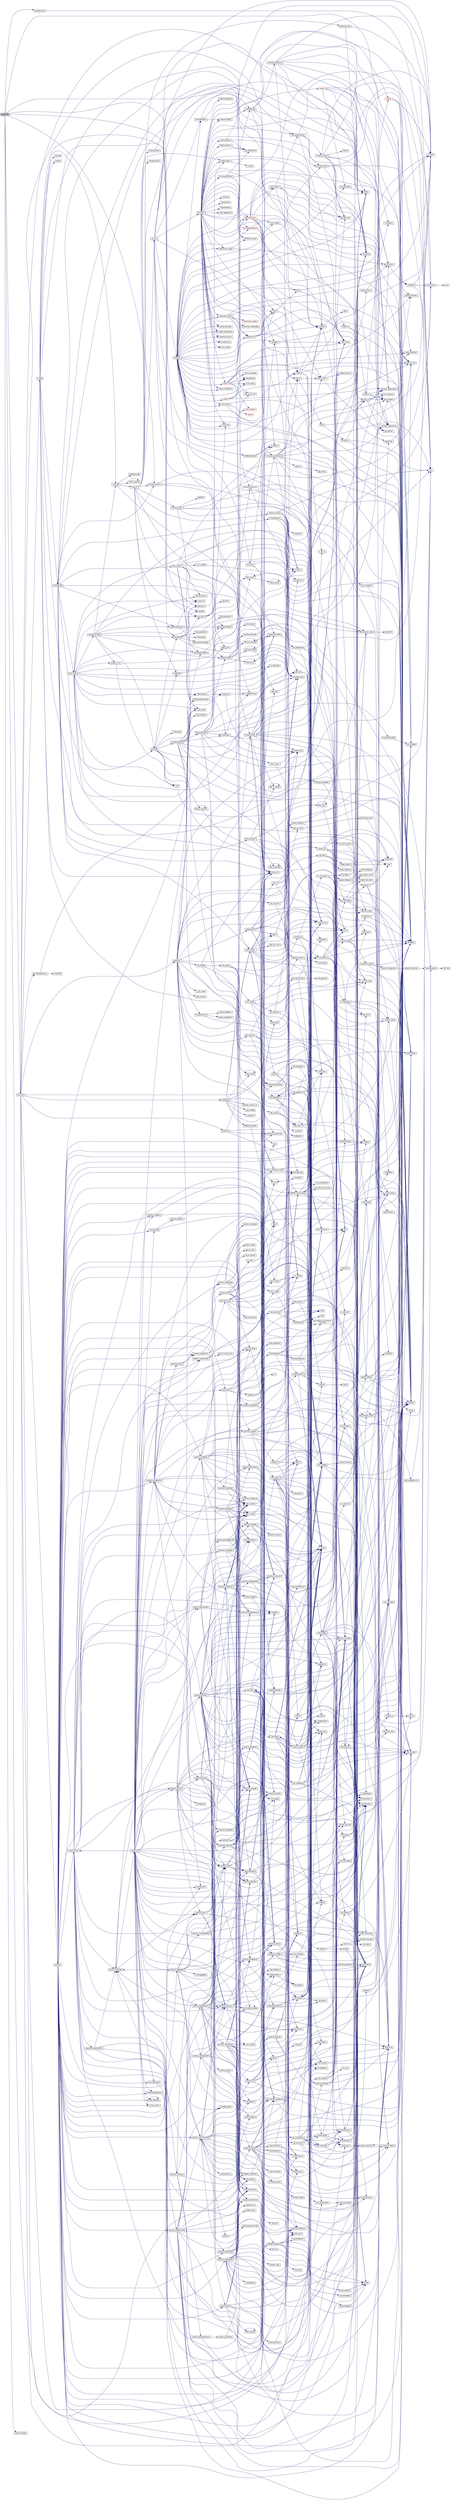 digraph "lag_solve"
{
  edge [fontname="Helvetica",fontsize="10",labelfontname="Helvetica",labelfontsize="10"];
  node [fontname="Helvetica",fontsize="10",shape=record];
  rankdir="LR";
  Node185 [label="lag_solve",height=0.2,width=0.4,color="black", fillcolor="grey75", style="filled", fontcolor="black"];
  Node185 -> Node186 [color="midnightblue",fontsize="10",style="solid",fontname="Helvetica"];
  Node186 [label="allocREAL",height=0.2,width=0.4,color="black", fillcolor="white", style="filled",URL="$d9/d18/lp__utils_8c.html#a7b25e1f9aee74052b4b6df28443ebf48"];
  Node185 -> Node187 [color="midnightblue",fontsize="10",style="solid",fontname="Helvetica"];
  Node187 [label="push_basis",height=0.2,width=0.4,color="black", fillcolor="white", style="filled",URL="$d4/d79/lp__lib_8c.html#a4c52956285944692784ed22b88174832"];
  Node187 -> Node188 [color="midnightblue",fontsize="10",style="solid",fontname="Helvetica"];
  Node188 [label="sum",height=0.2,width=0.4,color="black", fillcolor="white", style="filled",URL="$dd/d3c/examplehs071_8m.html#ad1d7e10c2dad1043eb0e1b51f99f1b31"];
  Node187 -> Node189 [color="midnightblue",fontsize="10",style="solid",fontname="Helvetica"];
  Node189 [label="allocMYBOOL",height=0.2,width=0.4,color="black", fillcolor="white", style="filled",URL="$d9/d18/lp__utils_8c.html#a0f35a721d2c3a4beea00b2840c2bea30"];
  Node187 -> Node190 [color="midnightblue",fontsize="10",style="solid",fontname="Helvetica"];
  Node190 [label="allocINT",height=0.2,width=0.4,color="black", fillcolor="white", style="filled",URL="$d9/d18/lp__utils_8c.html#a2081b8e14a0691b7e3931fa280ad9e63"];
  Node187 -> Node191 [color="midnightblue",fontsize="10",style="solid",fontname="Helvetica"];
  Node191 [label="set_biton",height=0.2,width=0.4,color="black", fillcolor="white", style="filled",URL="$d6/d2f/lp__bit_8h.html#a0f597dd47c925be38907088a061bbf2d"];
  Node185 -> Node192 [color="midnightblue",fontsize="10",style="solid",fontname="Helvetica"];
  Node192 [label="set_OF_override",height=0.2,width=0.4,color="black", fillcolor="white", style="filled",URL="$d4/d79/lp__lib_8c.html#af0cbd89693d3a8eb4e1011b2108a1f06"];
  Node185 -> Node193 [color="midnightblue",fontsize="10",style="solid",fontname="Helvetica"];
  Node193 [label="mat_getitem",height=0.2,width=0.4,color="black", fillcolor="white", style="filled",URL="$dc/d9a/lp__matrix_8c.html#a090ad7e7514dc560e515f5cfb9024ce2"];
  Node193 -> Node194 [color="midnightblue",fontsize="10",style="solid",fontname="Helvetica"];
  Node194 [label="mat_findelm",height=0.2,width=0.4,color="black", fillcolor="white", style="filled",URL="$dc/d9a/lp__matrix_8c.html#af6e2a93b05529ecd42ac040f421b7b76"];
  Node185 -> Node195 [color="midnightblue",fontsize="10",style="solid",fontname="Helvetica"];
  Node195 [label="spx_solve",height=0.2,width=0.4,color="black", fillcolor="white", style="filled",URL="$d2/d6c/lp__simplex_8c.html#a3effc8b68c1fb21095e7324d83d0dbf7"];
  Node195 -> Node196 [color="midnightblue",fontsize="10",style="solid",fontname="Helvetica"];
  Node196 [label="presolve",height=0.2,width=0.4,color="black", fillcolor="white", style="filled",URL="$d3/da5/lp__presolve_8c.html#a63c9f891fb867de51e44d08313fdd585"];
  Node196 -> Node197 [color="midnightblue",fontsize="10",style="solid",fontname="Helvetica"];
  Node197 [label="varmap_lock",height=0.2,width=0.4,color="black", fillcolor="white", style="filled",URL="$d4/d79/lp__lib_8c.html#a6a90fd0cf1d890e929771299a4a241ee"];
  Node197 -> Node198 [color="midnightblue",fontsize="10",style="solid",fontname="Helvetica"];
  Node198 [label="presolve_fillUndo",height=0.2,width=0.4,color="black", fillcolor="white", style="filled",URL="$d3/da5/lp__presolve_8c.html#ab047b848d62f1f3673625882b90b56f7"];
  Node198 -> Node199 [color="midnightblue",fontsize="10",style="solid",fontname="Helvetica"];
  Node199 [label="presolve_setOrig",height=0.2,width=0.4,color="black", fillcolor="white", style="filled",URL="$d3/da5/lp__presolve_8c.html#a47ead9f82d9ab1f6c3d8074243de19d6"];
  Node199 -> Node198 [color="midnightblue",fontsize="10",style="solid",fontname="Helvetica"];
  Node196 -> Node200 [color="midnightblue",fontsize="10",style="solid",fontname="Helvetica"];
  Node200 [label="mat_validate",height=0.2,width=0.4,color="black", fillcolor="white", style="filled",URL="$dc/d9a/lp__matrix_8c.html#a3b6cff0a7850997a4ac569451cb8ed47"];
  Node200 -> Node190 [color="midnightblue",fontsize="10",style="solid",fontname="Helvetica"];
  Node200 -> Node201 [color="midnightblue",fontsize="10",style="solid",fontname="Helvetica"];
  Node201 [label="mat_nonzeros",height=0.2,width=0.4,color="black", fillcolor="white", style="filled",URL="$dc/d9a/lp__matrix_8c.html#a9430c42ed7853fd8dd6463ed7165f243"];
  Node200 -> Node202 [color="midnightblue",fontsize="10",style="solid",fontname="Helvetica"];
  Node202 [label="mat_set_rowmap",height=0.2,width=0.4,color="black", fillcolor="white", style="filled",URL="$dc/d9a/lp__matrix_8c.html#a11d446e1461f23530cf5dc5b8e0a3b6a"];
  Node196 -> Node203 [color="midnightblue",fontsize="10",style="solid",fontname="Helvetica"];
  Node203 [label="SOS_count",height=0.2,width=0.4,color="black", fillcolor="white", style="filled",URL="$d4/d79/lp__lib_8c.html#a6b52f2979542d3a29dc0eb78b5ecb30b"];
  Node196 -> Node204 [color="midnightblue",fontsize="10",style="solid",fontname="Helvetica"];
  Node204 [label="SOS_member_updatemap",height=0.2,width=0.4,color="black", fillcolor="white", style="filled",URL="$d1/d43/lp___s_o_s_8c.html#a4666f837c724d445fce816bad46cfe3f"];
  Node204 -> Node190 [color="midnightblue",fontsize="10",style="solid",fontname="Helvetica"];
  Node196 -> Node205 [color="midnightblue",fontsize="10",style="solid",fontname="Helvetica"];
  Node205 [label="make_SOSchain",height=0.2,width=0.4,color="black", fillcolor="white", style="filled",URL="$d1/d43/lp___s_o_s_8c.html#a5477d8fa7ebc29b756fc46aa2392bf91"];
  Node205 -> Node188 [color="midnightblue",fontsize="10",style="solid",fontname="Helvetica"];
  Node205 -> Node206 [color="midnightblue",fontsize="10",style="solid",fontname="Helvetica"];
  Node206 [label="SOS_member_sortlist",height=0.2,width=0.4,color="black", fillcolor="white", style="filled",URL="$d1/d43/lp___s_o_s_8c.html#a871a34fea2b703f4b9c2e2679856a0b2"];
  Node206 -> Node206 [color="midnightblue",fontsize="10",style="solid",fontname="Helvetica"];
  Node206 -> Node190 [color="midnightblue",fontsize="10",style="solid",fontname="Helvetica"];
  Node206 -> Node207 [color="midnightblue",fontsize="10",style="solid",fontname="Helvetica"];
  Node207 [label="sortByINT",height=0.2,width=0.4,color="black", fillcolor="white", style="filled",URL="$dd/dc0/commonlib_8c.html#a9d22aa7fead56453be021c785175ec44"];
  Node205 -> Node190 [color="midnightblue",fontsize="10",style="solid",fontname="Helvetica"];
  Node205 -> Node186 [color="midnightblue",fontsize="10",style="solid",fontname="Helvetica"];
  Node205 -> Node208 [color="midnightblue",fontsize="10",style="solid",fontname="Helvetica"];
  Node208 [label="hpsortex",height=0.2,width=0.4,color="black", fillcolor="white", style="filled",URL="$dd/dc0/commonlib_8c.html#a87d4333486697238013aa792194b8f09"];
  Node208 -> Node209 [color="midnightblue",fontsize="10",style="solid",fontname="Helvetica"];
  Node209 [label="hpsort",height=0.2,width=0.4,color="black", fillcolor="white", style="filled",URL="$dd/dc0/commonlib_8c.html#a6365346df1b1a94b986410bd380777af"];
  Node205 -> Node210 [color="midnightblue",fontsize="10",style="solid",fontname="Helvetica"];
  Node210 [label="compareREAL",height=0.2,width=0.4,color="black", fillcolor="white", style="filled",URL="$dd/dc0/commonlib_8c.html#a93d4c70d927944172ef9dacecaf053c5"];
  Node205 -> Node189 [color="midnightblue",fontsize="10",style="solid",fontname="Helvetica"];
  Node196 -> Node211 [color="midnightblue",fontsize="10",style="solid",fontname="Helvetica"];
  Node211 [label="auto_scale",height=0.2,width=0.4,color="black", fillcolor="white", style="filled",URL="$de/d15/lp__scale_8c.html#af0ce47f405b5eccb9c4e3705474435b8"];
  Node211 -> Node186 [color="midnightblue",fontsize="10",style="solid",fontname="Helvetica"];
  Node211 -> Node212 [color="midnightblue",fontsize="10",style="solid",fontname="Helvetica"];
  Node212 [label="scaleCR",height=0.2,width=0.4,color="black", fillcolor="white", style="filled",URL="$de/d15/lp__scale_8c.html#af44492c257a13e2b9027e5d2b2665ad7"];
  Node212 -> Node186 [color="midnightblue",fontsize="10",style="solid",fontname="Helvetica"];
  Node212 -> Node213 [color="midnightblue",fontsize="10",style="solid",fontname="Helvetica"];
  Node213 [label="CurtisReidScales",height=0.2,width=0.4,color="black", fillcolor="white", style="filled",URL="$de/d15/lp__scale_8c.html#ab098e535439f4d74ac88ff5eebaa451a"];
  Node213 -> Node214 [color="midnightblue",fontsize="10",style="solid",fontname="Helvetica"];
  Node214 [label="CurtisReidMeasure",height=0.2,width=0.4,color="black", fillcolor="white", style="filled",URL="$de/d15/lp__scale_8c.html#ab3fb6b53d65b9785d4bd5aec45c78084"];
  Node214 -> Node215 [color="midnightblue",fontsize="10",style="solid",fontname="Helvetica"];
  Node215 [label="openmodelica::parmodelica\l::utility::log",height=0.2,width=0.4,color="black", fillcolor="white", style="filled",URL="$db/d09/namespaceopenmodelica_1_1parmodelica_1_1utility.html#ae84e5a8833045259d0177b397c86cf3b"];
  Node214 -> Node200 [color="midnightblue",fontsize="10",style="solid",fontname="Helvetica"];
  Node213 -> Node186 [color="midnightblue",fontsize="10",style="solid",fontname="Helvetica"];
  Node213 -> Node190 [color="midnightblue",fontsize="10",style="solid",fontname="Helvetica"];
  Node213 -> Node215 [color="midnightblue",fontsize="10",style="solid",fontname="Helvetica"];
  Node213 -> Node216 [color="midnightblue",fontsize="10",style="solid",fontname="Helvetica"];
  Node216 [label="floor",height=0.2,width=0.4,color="black", fillcolor="white", style="filled",URL="$dc/de2/mcvs_atm_disp__kry__bbd__p_8m.html#a532be631bf22af7829394ffbd4ad7894"];
  Node213 -> Node200 [color="midnightblue",fontsize="10",style="solid",fontname="Helvetica"];
  Node212 -> Node217 [color="midnightblue",fontsize="10",style="solid",fontname="Helvetica"];
  Node217 [label="scale_updaterows",height=0.2,width=0.4,color="black", fillcolor="white", style="filled",URL="$de/d15/lp__scale_8c.html#a16e3544972be61297dc47ecdc85cba83"];
  Node212 -> Node218 [color="midnightblue",fontsize="10",style="solid",fontname="Helvetica"];
  Node218 [label="scale_updatecolumns",height=0.2,width=0.4,color="black", fillcolor="white", style="filled",URL="$de/d15/lp__scale_8c.html#a8bef748d4bae4c8c55a96ca0b6a684b7"];
  Node218 -> Node188 [color="midnightblue",fontsize="10",style="solid",fontname="Helvetica"];
  Node212 -> Node219 [color="midnightblue",fontsize="10",style="solid",fontname="Helvetica"];
  Node219 [label="set_action",height=0.2,width=0.4,color="black", fillcolor="white", style="filled",URL="$d4/d79/lp__lib_8c.html#ad4fefd09a7c66c454785da9ec150ecc1"];
  Node211 -> Node216 [color="midnightblue",fontsize="10",style="solid",fontname="Helvetica"];
  Node211 -> Node220 [color="midnightblue",fontsize="10",style="solid",fontname="Helvetica"];
  Node220 [label="scale",height=0.2,width=0.4,color="black", fillcolor="white", style="filled",URL="$de/d15/lp__scale_8c.html#ac8e17eb0fc12f16bf4087b852cf62fb6"];
  Node211 -> Node221 [color="midnightblue",fontsize="10",style="solid",fontname="Helvetica"];
  Node221 [label="mat_computemax",height=0.2,width=0.4,color="black", fillcolor="white", style="filled",URL="$dc/d9a/lp__matrix_8c.html#a8f6453018852f3d7d396fb04702e78ba"];
  Node221 -> Node186 [color="midnightblue",fontsize="10",style="solid",fontname="Helvetica"];
  Node211 -> Node222 [color="midnightblue",fontsize="10",style="solid",fontname="Helvetica"];
  Node222 [label="finalize_scaling",height=0.2,width=0.4,color="black", fillcolor="white", style="filled",URL="$de/d15/lp__scale_8c.html#a564ed58f973a69768ef0ef8f1a477544"];
  Node222 -> Node220 [color="midnightblue",fontsize="10",style="solid",fontname="Helvetica"];
  Node222 -> Node223 [color="midnightblue",fontsize="10",style="solid",fontname="Helvetica"];
  Node223 [label="roundPower2",height=0.2,width=0.4,color="black", fillcolor="white", style="filled",URL="$de/d15/lp__scale_8c.html#ab671c64df881331b9bce7d02582f398c"];
  Node223 -> Node220 [color="midnightblue",fontsize="10",style="solid",fontname="Helvetica"];
  Node223 -> Node215 [color="midnightblue",fontsize="10",style="solid",fontname="Helvetica"];
  Node223 -> Node224 [color="midnightblue",fontsize="10",style="solid",fontname="Helvetica"];
  Node224 [label="long",height=0.2,width=0.4,color="black", fillcolor="white", style="filled",URL="$d2/db7/ioapi_8h.html#a3c7b35ad9dab18b8310343c201f7b27e"];
  Node222 -> Node225 [color="midnightblue",fontsize="10",style="solid",fontname="Helvetica"];
  Node225 [label="scale_rows",height=0.2,width=0.4,color="black", fillcolor="white", style="filled",URL="$de/d15/lp__scale_8c.html#a1efaf434df728394cfb6fd4ab4c244f5"];
  Node225 -> Node219 [color="midnightblue",fontsize="10",style="solid",fontname="Helvetica"];
  Node222 -> Node226 [color="midnightblue",fontsize="10",style="solid",fontname="Helvetica"];
  Node226 [label="scale_columns",height=0.2,width=0.4,color="black", fillcolor="white", style="filled",URL="$de/d15/lp__scale_8c.html#ad3d080d0f4eba372019b297e2e2b7aff"];
  Node226 -> Node200 [color="midnightblue",fontsize="10",style="solid",fontname="Helvetica"];
  Node226 -> Node188 [color="midnightblue",fontsize="10",style="solid",fontname="Helvetica"];
  Node226 -> Node219 [color="midnightblue",fontsize="10",style="solid",fontname="Helvetica"];
  Node196 -> Node227 [color="midnightblue",fontsize="10",style="solid",fontname="Helvetica"];
  Node227 [label="crash_basis",height=0.2,width=0.4,color="black", fillcolor="white", style="filled",URL="$dc/d3e/lp__crash_8c.html#a6eac1f3a49fa8a71f3535ed05d3e5ce2"];
  Node227 -> Node200 [color="midnightblue",fontsize="10",style="solid",fontname="Helvetica"];
  Node227 -> Node190 [color="midnightblue",fontsize="10",style="solid",fontname="Helvetica"];
  Node227 -> Node186 [color="midnightblue",fontsize="10",style="solid",fontname="Helvetica"];
  Node227 -> Node201 [color="midnightblue",fontsize="10",style="solid",fontname="Helvetica"];
  Node227 -> Node228 [color="midnightblue",fontsize="10",style="solid",fontname="Helvetica"];
  Node228 [label="createLink",height=0.2,width=0.4,color="black", fillcolor="white", style="filled",URL="$d9/d18/lp__utils_8c.html#a89ed54fb89197c32882fedc08ec48335"];
  Node228 -> Node229 [color="midnightblue",fontsize="10",style="solid",fontname="Helvetica"];
  Node229 [label="reverse",height=0.2,width=0.4,color="black", fillcolor="white", style="filled",URL="$dc/d1c/test__malloc_8c.html#a7cf5806fabdaba5d8f3730132e7d9aa5"];
  Node229 -> Node230 [color="midnightblue",fontsize="10",style="solid",fontname="Helvetica"];
  Node230 [label="cons",height=0.2,width=0.4,color="black", fillcolor="white", style="filled",URL="$dc/d1c/test__malloc_8c.html#a28e85b2578999dbec8cae7ff1f331a24"];
  Node230 -> Node231 [color="midnightblue",fontsize="10",style="solid",fontname="Helvetica"];
  Node231 [label="AO_fetch_and_add1",height=0.2,width=0.4,color="black", fillcolor="white", style="filled",URL="$d7/dbc/gcc_2arm_8h.html#aed7620e3ec2f164643dfc17bf5eaf6c1"];
  Node230 -> Node232 [color="midnightblue",fontsize="10",style="solid",fontname="Helvetica"];
  Node232 [label="AO_malloc",height=0.2,width=0.4,color="black", fillcolor="white", style="filled",URL="$d4/dea/atomic__ops__malloc_8c.html#a5362770447d3075b3861b0642452f572"];
  Node230 -> Node233 [color="midnightblue",fontsize="10",style="solid",fontname="Helvetica"];
  Node233 [label="fprintf",height=0.2,width=0.4,color="black", fillcolor="white", style="filled",URL="$d2/d8c/examplehs038_8m.html#ae272956ea74f28b2f067d455fead331f"];
  Node229 -> Node234 [color="midnightblue",fontsize="10",style="solid",fontname="Helvetica"];
  Node234 [label="AO_free",height=0.2,width=0.4,color="black", fillcolor="white", style="filled",URL="$d4/dea/atomic__ops__malloc_8c.html#aa948c7ab0aceeada654bfeb6cd35d9cb"];
  Node234 -> Node233 [color="midnightblue",fontsize="10",style="solid",fontname="Helvetica"];
  Node227 -> Node235 [color="midnightblue",fontsize="10",style="solid",fontname="Helvetica"];
  Node235 [label="appendLink",height=0.2,width=0.4,color="black", fillcolor="white", style="filled",URL="$d9/d18/lp__utils_8c.html#a656b120e19b9ace644e75a3537e008b1"];
  Node227 -> Node236 [color="midnightblue",fontsize="10",style="solid",fontname="Helvetica"];
  Node236 [label="firstActiveLink",height=0.2,width=0.4,color="black", fillcolor="white", style="filled",URL="$d9/d18/lp__utils_8c.html#abe00628efd1d9b4ab750a17de4245f36"];
  Node227 -> Node237 [color="midnightblue",fontsize="10",style="solid",fontname="Helvetica"];
  Node237 [label="nextActiveLink",height=0.2,width=0.4,color="black", fillcolor="white", style="filled",URL="$d9/d18/lp__utils_8c.html#a4afe33cb2258518c64e30c1c85041331"];
  Node227 -> Node238 [color="midnightblue",fontsize="10",style="solid",fontname="Helvetica"];
  Node238 [label="removeLink",height=0.2,width=0.4,color="black", fillcolor="white", style="filled",URL="$d9/d18/lp__utils_8c.html#a34eb0c212800d0377a5e4d8bec344dda"];
  Node238 -> Node239 [color="midnightblue",fontsize="10",style="solid",fontname="Helvetica"];
  Node239 [label="isActiveLink",height=0.2,width=0.4,color="black", fillcolor="white", style="filled",URL="$d9/d18/lp__utils_8c.html#a183f62e53061778d4fdb381e27d8cf4c"];
  Node227 -> Node239 [color="midnightblue",fontsize="10",style="solid",fontname="Helvetica"];
  Node227 -> Node240 [color="midnightblue",fontsize="10",style="solid",fontname="Helvetica"];
  Node240 [label="freeLink",height=0.2,width=0.4,color="black", fillcolor="white", style="filled",URL="$d9/d18/lp__utils_8c.html#a96f831f7048e87fc4ddace85fcbe3e8d"];
  Node227 -> Node241 [color="midnightblue",fontsize="10",style="solid",fontname="Helvetica"];
  Node241 [label="mat_collength",height=0.2,width=0.4,color="black", fillcolor="white", style="filled",URL="$dc/d9a/lp__matrix_8c.html#a258da1c9a3b1fedd9704451f7ab7e6f4"];
  Node227 -> Node242 [color="midnightblue",fontsize="10",style="solid",fontname="Helvetica"];
  Node242 [label="guess_basis",height=0.2,width=0.4,color="black", fillcolor="white", style="filled",URL="$dc/d3e/lp__crash_8c.html#a881e9ed088216d23419a672711858632"];
  Node196 -> Node243 [color="midnightblue",fontsize="10",style="solid",fontname="Helvetica"];
  Node243 [label="timeNow",height=0.2,width=0.4,color="black", fillcolor="white", style="filled",URL="$dd/dc0/commonlib_8c.html#a27e32f680bca968d7155347aa07ee3c8"];
  Node196 -> Node244 [color="midnightblue",fontsize="10",style="solid",fontname="Helvetica"];
  Node244 [label="SOS_memberships",height=0.2,width=0.4,color="black", fillcolor="white", style="filled",URL="$d1/d43/lp___s_o_s_8c.html#ab1059c5b07145c9e49bee497380ca083"];
  Node244 -> Node203 [color="midnightblue",fontsize="10",style="solid",fontname="Helvetica"];
  Node196 -> Node245 [color="midnightblue",fontsize="10",style="solid",fontname="Helvetica"];
  Node245 [label="REPORT_modelinfo",height=0.2,width=0.4,color="black", fillcolor="white", style="filled",URL="$d6/d82/lp__report_8c.html#ad8310e6c5ecef523674e593c66e2f4e6"];
  Node245 -> Node246 [color="midnightblue",fontsize="10",style="solid",fontname="Helvetica"];
  Node246 [label="report",height=0.2,width=0.4,color="black", fillcolor="white", style="filled",URL="$d6/d82/lp__report_8c.html#a44ef60e159dc1290b7da87301e244357"];
  Node245 -> Node247 [color="midnightblue",fontsize="10",style="solid",fontname="Helvetica"];
  Node247 [label="GUB_count",height=0.2,width=0.4,color="black", fillcolor="white", style="filled",URL="$d4/d79/lp__lib_8c.html#aacd7445f5882f7ef65361e74bb48e159"];
  Node245 -> Node203 [color="midnightblue",fontsize="10",style="solid",fontname="Helvetica"];
  Node196 -> Node221 [color="midnightblue",fontsize="10",style="solid",fontname="Helvetica"];
  Node196 -> Node248 [color="midnightblue",fontsize="10",style="solid",fontname="Helvetica"];
  Node248 [label="is_obj_in_basis",height=0.2,width=0.4,color="black", fillcolor="white", style="filled",URL="$d4/d79/lp__lib_8c.html#a69e00985e2a0efffd20e7299b9576568"];
  Node196 -> Node249 [color="midnightblue",fontsize="10",style="solid",fontname="Helvetica"];
  Node249 [label="clear_action",height=0.2,width=0.4,color="black", fillcolor="white", style="filled",URL="$d4/d79/lp__lib_8c.html#a941b50ae0304175c08e08b8d90033b5f"];
  Node196 -> Node250 [color="midnightblue",fontsize="10",style="solid",fontname="Helvetica"];
  Node250 [label="yieldformessages",height=0.2,width=0.4,color="black", fillcolor="white", style="filled",URL="$d4/d79/lp__lib_8c.html#abbafab594ab48b67748a8ea1de7855af"];
  Node250 -> Node243 [color="midnightblue",fontsize="10",style="solid",fontname="Helvetica"];
  Node196 -> Node251 [color="midnightblue",fontsize="10",style="solid",fontname="Helvetica"];
  Node251 [label="mat_checkcounts",height=0.2,width=0.4,color="black", fillcolor="white", style="filled",URL="$dc/d9a/lp__matrix_8c.html#ab0317b4891b17ca199439a22a0d66de4"];
  Node251 -> Node190 [color="midnightblue",fontsize="10",style="solid",fontname="Helvetica"];
  Node196 -> Node186 [color="midnightblue",fontsize="10",style="solid",fontname="Helvetica"];
  Node196 -> Node252 [color="midnightblue",fontsize="10",style="solid",fontname="Helvetica"];
  Node252 [label="SOS_infeasible",height=0.2,width=0.4,color="black", fillcolor="white", style="filled",URL="$d1/d43/lp___s_o_s_8c.html#ada435f51b53a4d96886b790b2e702438"];
  Node252 -> Node252 [color="midnightblue",fontsize="10",style="solid",fontname="Helvetica"];
  Node196 -> Node253 [color="midnightblue",fontsize="10",style="solid",fontname="Helvetica"];
  Node253 [label="SOS_get_type",height=0.2,width=0.4,color="black", fillcolor="white", style="filled",URL="$d1/d43/lp___s_o_s_8c.html#af29195c41d6c8427efe024669c1310e6"];
  Node196 -> Node254 [color="midnightblue",fontsize="10",style="solid",fontname="Helvetica"];
  Node254 [label="presolve_init",height=0.2,width=0.4,color="black", fillcolor="white", style="filled",URL="$d3/da5/lp__presolve_8c.html#a854fa4c78231c9e385b30fa1b0b6b89a"];
  Node254 -> Node255 [color="midnightblue",fontsize="10",style="solid",fontname="Helvetica"];
  Node255 [label="mat_memopt",height=0.2,width=0.4,color="black", fillcolor="white", style="filled",URL="$dc/d9a/lp__matrix_8c.html#aa9600b6136b2f3ea038058e97b1a9df7"];
  Node255 -> Node190 [color="midnightblue",fontsize="10",style="solid",fontname="Helvetica"];
  Node255 -> Node186 [color="midnightblue",fontsize="10",style="solid",fontname="Helvetica"];
  Node254 -> Node256 [color="midnightblue",fontsize="10",style="solid",fontname="Helvetica"];
  Node256 [label="presolve_initpsrec",height=0.2,width=0.4,color="black", fillcolor="white", style="filled",URL="$d3/da5/lp__presolve_8c.html#a8487f403bb5f0fa80dceca0dadd38584"];
  Node256 -> Node228 [color="midnightblue",fontsize="10",style="solid",fontname="Helvetica"];
  Node256 -> Node257 [color="midnightblue",fontsize="10",style="solid",fontname="Helvetica"];
  Node257 [label="fillLink",height=0.2,width=0.4,color="black", fillcolor="white", style="filled",URL="$d9/d18/lp__utils_8c.html#aa46b79b6620f122dbbb4c02bc9a9ec03"];
  Node257 -> Node236 [color="midnightblue",fontsize="10",style="solid",fontname="Helvetica"];
  Node257 -> Node235 [color="midnightblue",fontsize="10",style="solid",fontname="Helvetica"];
  Node256 -> Node190 [color="midnightblue",fontsize="10",style="solid",fontname="Helvetica"];
  Node256 -> Node186 [color="midnightblue",fontsize="10",style="solid",fontname="Helvetica"];
  Node254 -> Node186 [color="midnightblue",fontsize="10",style="solid",fontname="Helvetica"];
  Node254 -> Node228 [color="midnightblue",fontsize="10",style="solid",fontname="Helvetica"];
  Node254 -> Node235 [color="midnightblue",fontsize="10",style="solid",fontname="Helvetica"];
  Node254 -> Node258 [color="midnightblue",fontsize="10",style="solid",fontname="Helvetica"];
  Node258 [label="mat_rowlength",height=0.2,width=0.4,color="black", fillcolor="white", style="filled",URL="$dc/d9a/lp__matrix_8c.html#adbd1aad8dd9973d9fcb55ffe330bcf4c"];
  Node258 -> Node200 [color="midnightblue",fontsize="10",style="solid",fontname="Helvetica"];
  Node254 -> Node239 [color="midnightblue",fontsize="10",style="solid",fontname="Helvetica"];
  Node254 -> Node238 [color="midnightblue",fontsize="10",style="solid",fontname="Helvetica"];
  Node254 -> Node259 [color="midnightblue",fontsize="10",style="solid",fontname="Helvetica"];
  Node259 [label="presolve_validate",height=0.2,width=0.4,color="black", fillcolor="white", style="filled",URL="$d3/da5/lp__presolve_8c.html#a09d4640eeac0a9a6120f3d9b9bfafd47"];
  Node259 -> Node200 [color="midnightblue",fontsize="10",style="solid",fontname="Helvetica"];
  Node259 -> Node239 [color="midnightblue",fontsize="10",style="solid",fontname="Helvetica"];
  Node259 -> Node258 [color="midnightblue",fontsize="10",style="solid",fontname="Helvetica"];
  Node259 -> Node190 [color="midnightblue",fontsize="10",style="solid",fontname="Helvetica"];
  Node259 -> Node241 [color="midnightblue",fontsize="10",style="solid",fontname="Helvetica"];
  Node259 -> Node260 [color="midnightblue",fontsize="10",style="solid",fontname="Helvetica"];
  Node260 [label="is_chsign",height=0.2,width=0.4,color="black", fillcolor="white", style="filled",URL="$d4/d79/lp__lib_8c.html#a93ed2e8f778b6340d960f732e9c0f9f6"];
  Node259 -> Node261 [color="midnightblue",fontsize="10",style="solid",fontname="Helvetica"];
  Node261 [label="presolve_debugmap",height=0.2,width=0.4,color="black", fillcolor="white", style="filled",URL="$d3/da5/lp__presolve_8c.html#ab6e98e5ee02e71eaf70be27d23eff706"];
  Node261 -> Node239 [color="midnightblue",fontsize="10",style="solid",fontname="Helvetica"];
  Node196 -> Node262 [color="midnightblue",fontsize="10",style="solid",fontname="Helvetica"];
  Node262 [label="presolve_statuscheck",height=0.2,width=0.4,color="black", fillcolor="white", style="filled",URL="$d3/da5/lp__presolve_8c.html#afb1c87e51d96b26e02b64aab3479ffcf"];
  Node262 -> Node200 [color="midnightblue",fontsize="10",style="solid",fontname="Helvetica"];
  Node262 -> Node263 [color="midnightblue",fontsize="10",style="solid",fontname="Helvetica"];
  Node263 [label="userabort",height=0.2,width=0.4,color="black", fillcolor="white", style="filled",URL="$d4/d79/lp__lib_8c.html#a0f52d280ba9e57a3011d4aac462eb52a"];
  Node263 -> Node264 [color="midnightblue",fontsize="10",style="solid",fontname="Helvetica"];
  Node264 [label="abort",height=0.2,width=0.4,color="black", fillcolor="white", style="filled",URL="$d4/d98/g_09_09malloc_8c.html#ac54f53dc342019e8db34f4aa581a5792"];
  Node263 -> Node250 [color="midnightblue",fontsize="10",style="solid",fontname="Helvetica"];
  Node196 -> Node265 [color="midnightblue",fontsize="10",style="solid",fontname="Helvetica"];
  Node265 [label="presolve_updatesums",height=0.2,width=0.4,color="black", fillcolor="white", style="filled",URL="$d3/da5/lp__presolve_8c.html#a48aae6398bfe8f3779631422b53e0f2c"];
  Node265 -> Node236 [color="midnightblue",fontsize="10",style="solid",fontname="Helvetica"];
  Node265 -> Node237 [color="midnightblue",fontsize="10",style="solid",fontname="Helvetica"];
  Node265 -> Node266 [color="midnightblue",fontsize="10",style="solid",fontname="Helvetica"];
  Node266 [label="presolve_colfix",height=0.2,width=0.4,color="black", fillcolor="white", style="filled",URL="$d3/da5/lp__presolve_8c.html#a5ac5af2f2db21d53c5a0655080959a42"];
  Node266 -> Node267 [color="midnightblue",fontsize="10",style="solid",fontname="Helvetica"];
  Node267 [label="presolve_coltighten",height=0.2,width=0.4,color="black", fillcolor="white", style="filled",URL="$d3/da5/lp__presolve_8c.html#a33947c59e59934041d7310088d296857"];
  Node267 -> Node268 [color="midnightblue",fontsize="10",style="solid",fontname="Helvetica"];
  Node268 [label="isnz_origobj",height=0.2,width=0.4,color="black", fillcolor="white", style="filled",URL="$d3/da5/lp__presolve_8c.html#a5da0c4cee61b5b320b3b54af0b0618f7"];
  Node267 -> Node239 [color="midnightblue",fontsize="10",style="solid",fontname="Helvetica"];
  Node267 -> Node216 [color="midnightblue",fontsize="10",style="solid",fontname="Helvetica"];
  Node267 -> Node260 [color="midnightblue",fontsize="10",style="solid",fontname="Helvetica"];
  Node267 -> Node269 [color="midnightblue",fontsize="10",style="solid",fontname="Helvetica"];
  Node269 [label="presolve_roundval",height=0.2,width=0.4,color="black", fillcolor="white", style="filled",URL="$d3/da5/lp__presolve_8c.html#aa028c68befed47fcc54aaa5b3b0eb54b"];
  Node266 -> Node270 [color="midnightblue",fontsize="10",style="solid",fontname="Helvetica"];
  Node270 [label="addUndoPresolve",height=0.2,width=0.4,color="black", fillcolor="white", style="filled",URL="$dc/d9a/lp__matrix_8c.html#a1d2df317ce9ff9f7d2175c6f4f5998fd"];
  Node270 -> Node271 [color="midnightblue",fontsize="10",style="solid",fontname="Helvetica"];
  Node271 [label="createUndoLadder",height=0.2,width=0.4,color="black", fillcolor="white", style="filled",URL="$dc/d9a/lp__matrix_8c.html#a26d976de73aaf5c8684c3b3ca06fee53"];
  Node271 -> Node272 [color="midnightblue",fontsize="10",style="solid",fontname="Helvetica"];
  Node272 [label="mat_create",height=0.2,width=0.4,color="black", fillcolor="white", style="filled",URL="$dc/d9a/lp__matrix_8c.html#a74e25504b7d9dc9615fbe2326ecd2810"];
  Node272 -> Node273 [color="midnightblue",fontsize="10",style="solid",fontname="Helvetica"];
  Node273 [label="inc_matrow_space",height=0.2,width=0.4,color="black", fillcolor="white", style="filled",URL="$dc/d9a/lp__matrix_8c.html#abf3d05d4e087dfe244d940213aea309e"];
  Node273 -> Node190 [color="midnightblue",fontsize="10",style="solid",fontname="Helvetica"];
  Node272 -> Node274 [color="midnightblue",fontsize="10",style="solid",fontname="Helvetica"];
  Node274 [label="inc_matcol_space",height=0.2,width=0.4,color="black", fillcolor="white", style="filled",URL="$dc/d9a/lp__matrix_8c.html#a71e24efc6f48aa6fb098d9f471574d1c"];
  Node274 -> Node190 [color="midnightblue",fontsize="10",style="solid",fontname="Helvetica"];
  Node272 -> Node275 [color="midnightblue",fontsize="10",style="solid",fontname="Helvetica"];
  Node275 [label="inc_mat_space",height=0.2,width=0.4,color="black", fillcolor="white", style="filled",URL="$dc/d9a/lp__matrix_8c.html#a2239ebb44f76930fc243a0457c8c94d9"];
  Node275 -> Node201 [color="midnightblue",fontsize="10",style="solid",fontname="Helvetica"];
  Node275 -> Node190 [color="midnightblue",fontsize="10",style="solid",fontname="Helvetica"];
  Node275 -> Node186 [color="midnightblue",fontsize="10",style="solid",fontname="Helvetica"];
  Node271 -> Node274 [color="midnightblue",fontsize="10",style="solid",fontname="Helvetica"];
  Node270 -> Node190 [color="midnightblue",fontsize="10",style="solid",fontname="Helvetica"];
  Node270 -> Node276 [color="midnightblue",fontsize="10",style="solid",fontname="Helvetica"];
  Node276 [label="incrementUndoLadder",height=0.2,width=0.4,color="black", fillcolor="white", style="filled",URL="$dc/d9a/lp__matrix_8c.html#a42a12c756228f0248666886b707ea480"];
  Node276 -> Node274 [color="midnightblue",fontsize="10",style="solid",fontname="Helvetica"];
  Node276 -> Node277 [color="midnightblue",fontsize="10",style="solid",fontname="Helvetica"];
  Node277 [label="mat_shiftcols",height=0.2,width=0.4,color="black", fillcolor="white", style="filled",URL="$dc/d9a/lp__matrix_8c.html#a4b382fbfc70092747f60017cdf62e1e6"];
  Node277 -> Node239 [color="midnightblue",fontsize="10",style="solid",fontname="Helvetica"];
  Node277 -> Node201 [color="midnightblue",fontsize="10",style="solid",fontname="Helvetica"];
  Node270 -> Node278 [color="midnightblue",fontsize="10",style="solid",fontname="Helvetica"];
  Node278 [label="mat_setvalue",height=0.2,width=0.4,color="black", fillcolor="white", style="filled",URL="$dc/d9a/lp__matrix_8c.html#a3cf5f70351e501251681b113289293da"];
  Node278 -> Node279 [color="midnightblue",fontsize="10",style="solid",fontname="Helvetica"];
  Node279 [label="swapINT",height=0.2,width=0.4,color="black", fillcolor="white", style="filled",URL="$d9/d18/lp__utils_8c.html#a2c2ba6baa79af2ad08d08ca4baaec1b4"];
  Node278 -> Node280 [color="midnightblue",fontsize="10",style="solid",fontname="Helvetica"];
  Node280 [label="roundToPrecision",height=0.2,width=0.4,color="black", fillcolor="white", style="filled",URL="$d9/d18/lp__utils_8c.html#a2c162041be8905b58450d17662096994"];
  Node280 -> Node216 [color="midnightblue",fontsize="10",style="solid",fontname="Helvetica"];
  Node278 -> Node281 [color="midnightblue",fontsize="10",style="solid",fontname="Helvetica"];
  Node281 [label="inc_col_space",height=0.2,width=0.4,color="black", fillcolor="white", style="filled",URL="$d4/d79/lp__lib_8c.html#a19aaef4102ef22569c69de15939fd77f"];
  Node281 -> Node273 [color="midnightblue",fontsize="10",style="solid",fontname="Helvetica"];
  Node281 -> Node274 [color="midnightblue",fontsize="10",style="solid",fontname="Helvetica"];
  Node281 -> Node282 [color="midnightblue",fontsize="10",style="solid",fontname="Helvetica"];
  Node282 [label="copy_hash_table",height=0.2,width=0.4,color="black", fillcolor="white", style="filled",URL="$d9/d8a/lp___hash_8c.html#ae6edcd0f73c54847e6a759f428c3a90a"];
  Node282 -> Node283 [color="midnightblue",fontsize="10",style="solid",fontname="Helvetica"];
  Node283 [label="create_hash_table",height=0.2,width=0.4,color="black", fillcolor="white", style="filled",URL="$d9/d8a/lp___hash_8c.html#a3e2d0dfb06918685a543d0191c3e20d2"];
  Node282 -> Node284 [color="midnightblue",fontsize="10",style="solid",fontname="Helvetica"];
  Node284 [label="puthash",height=0.2,width=0.4,color="black", fillcolor="white", style="filled",URL="$d9/d8a/lp___hash_8c.html#aa4c1bd8f327e858bde2234bb6ef18772"];
  Node284 -> Node285 [color="midnightblue",fontsize="10",style="solid",fontname="Helvetica"];
  Node285 [label="findhash",height=0.2,width=0.4,color="black", fillcolor="white", style="filled",URL="$d9/d8a/lp___hash_8c.html#abec9215783a6417ac6d2eaa8fb5455b6"];
  Node285 -> Node286 [color="midnightblue",fontsize="10",style="solid",fontname="Helvetica"];
  Node286 [label="hashval",height=0.2,width=0.4,color="black", fillcolor="white", style="filled",URL="$d9/d8a/lp___hash_8c.html#a4341c9502229f42a1d569e06476d6eec"];
  Node285 -> Node287 [color="midnightblue",fontsize="10",style="solid",fontname="Helvetica"];
  Node287 [label="strcmp",height=0.2,width=0.4,color="black", fillcolor="white", style="filled",URL="$db/d13/_c_vode_get_8m.html#ab022bbe018438998408fda94a327a547"];
  Node284 -> Node286 [color="midnightblue",fontsize="10",style="solid",fontname="Helvetica"];
  Node284 -> Node288 [color="midnightblue",fontsize="10",style="solid",fontname="Helvetica"];
  Node288 [label="allocCHAR",height=0.2,width=0.4,color="black", fillcolor="white", style="filled",URL="$d9/d18/lp__utils_8c.html#a5bb2cfab583f6d09b6986674fc1e7f5d"];
  Node284 -> Node289 [color="midnightblue",fontsize="10",style="solid",fontname="Helvetica"];
  Node289 [label="strlen",height=0.2,width=0.4,color="black", fillcolor="white", style="filled",URL="$d7/d57/iregex_8c.html#a492442620ce65db20fe7297b43cbca65"];
  Node282 -> Node290 [color="midnightblue",fontsize="10",style="solid",fontname="Helvetica"];
  Node290 [label="free_hash_table",height=0.2,width=0.4,color="black", fillcolor="white", style="filled",URL="$d9/d8a/lp___hash_8c.html#aa4ed66a189b6b64e06121cb9f94c1efb"];
  Node290 -> Node291 [color="midnightblue",fontsize="10",style="solid",fontname="Helvetica"];
  Node291 [label="free_hash_item",height=0.2,width=0.4,color="black", fillcolor="white", style="filled",URL="$d9/d8a/lp___hash_8c.html#a5c6e22d45ec51e55ccb4d2748230841b"];
  Node281 -> Node290 [color="midnightblue",fontsize="10",style="solid",fontname="Helvetica"];
  Node281 -> Node186 [color="midnightblue",fontsize="10",style="solid",fontname="Helvetica"];
  Node281 -> Node189 [color="midnightblue",fontsize="10",style="solid",fontname="Helvetica"];
  Node281 -> Node190 [color="midnightblue",fontsize="10",style="solid",fontname="Helvetica"];
  Node281 -> Node292 [color="midnightblue",fontsize="10",style="solid",fontname="Helvetica"];
  Node292 [label="get_Lrows",height=0.2,width=0.4,color="black", fillcolor="white", style="filled",URL="$d4/d79/lp__lib_8c.html#a4976f1e0605a15976a65b995d3baa1dc"];
  Node281 -> Node293 [color="midnightblue",fontsize="10",style="solid",fontname="Helvetica"];
  Node293 [label="inc_lag_space",height=0.2,width=0.4,color="black", fillcolor="white", style="filled",URL="$d4/d79/lp__lib_8c.html#adf404d01bb0e497e22b77fb59c53f02f"];
  Node293 -> Node292 [color="midnightblue",fontsize="10",style="solid",fontname="Helvetica"];
  Node293 -> Node186 [color="midnightblue",fontsize="10",style="solid",fontname="Helvetica"];
  Node293 -> Node190 [color="midnightblue",fontsize="10",style="solid",fontname="Helvetica"];
  Node293 -> Node272 [color="midnightblue",fontsize="10",style="solid",fontname="Helvetica"];
  Node293 -> Node273 [color="midnightblue",fontsize="10",style="solid",fontname="Helvetica"];
  Node293 -> Node274 [color="midnightblue",fontsize="10",style="solid",fontname="Helvetica"];
  Node281 -> Node294 [color="midnightblue",fontsize="10",style="solid",fontname="Helvetica"];
  Node294 [label="inc_rowcol_space",height=0.2,width=0.4,color="black", fillcolor="white", style="filled",URL="$d4/d79/lp__lib_8c.html#a88218cd21e9f921d8a0d616d9cf8dd60"];
  Node294 -> Node295 [color="midnightblue",fontsize="10",style="solid",fontname="Helvetica"];
  Node295 [label="free_duals",height=0.2,width=0.4,color="black", fillcolor="white", style="filled",URL="$d4/d79/lp__lib_8c.html#ab9027653cde6165a5783cbd1897cde8d"];
  Node294 -> Node186 [color="midnightblue",fontsize="10",style="solid",fontname="Helvetica"];
  Node294 -> Node189 [color="midnightblue",fontsize="10",style="solid",fontname="Helvetica"];
  Node294 -> Node296 [color="midnightblue",fontsize="10",style="solid",fontname="Helvetica"];
  Node296 [label="inc_presolve_space",height=0.2,width=0.4,color="black", fillcolor="white", style="filled",URL="$d3/da5/lp__presolve_8c.html#ae5aab8a3d01811ebd660779d0b1b7088"];
  Node296 -> Node297 [color="midnightblue",fontsize="10",style="solid",fontname="Helvetica"];
  Node297 [label="presolve_createUndo",height=0.2,width=0.4,color="black", fillcolor="white", style="filled",URL="$d3/da5/lp__presolve_8c.html#addb80a8b923183b6b492f71e5e648a88"];
  Node297 -> Node298 [color="midnightblue",fontsize="10",style="solid",fontname="Helvetica"];
  Node298 [label="presolve_freeUndo",height=0.2,width=0.4,color="black", fillcolor="white", style="filled",URL="$d3/da5/lp__presolve_8c.html#af43e8f7205358c787624cbdcd98e8b46"];
  Node298 -> Node299 [color="midnightblue",fontsize="10",style="solid",fontname="Helvetica"];
  Node299 [label="freeUndoLadder",height=0.2,width=0.4,color="black", fillcolor="white", style="filled",URL="$dc/d9a/lp__matrix_8c.html#a1c6229dd6a9dc22174e16c0358160d4f"];
  Node299 -> Node300 [color="midnightblue",fontsize="10",style="solid",fontname="Helvetica"];
  Node300 [label="mat_free",height=0.2,width=0.4,color="black", fillcolor="white", style="filled",URL="$dc/d9a/lp__matrix_8c.html#ab9d3fb395d18b14668d4c1149a393182"];
  Node296 -> Node186 [color="midnightblue",fontsize="10",style="solid",fontname="Helvetica"];
  Node296 -> Node190 [color="midnightblue",fontsize="10",style="solid",fontname="Helvetica"];
  Node294 -> Node301 [color="midnightblue",fontsize="10",style="solid",fontname="Helvetica"];
  Node301 [label="resizePricer",height=0.2,width=0.4,color="black", fillcolor="white", style="filled",URL="$da/d29/lp__price_p_s_e_8c.html#a2e41384db70eca7794b81c922a24a867"];
  Node301 -> Node302 [color="midnightblue",fontsize="10",style="solid",fontname="Helvetica"];
  Node302 [label="applyPricer",height=0.2,width=0.4,color="black", fillcolor="white", style="filled",URL="$da/d29/lp__price_p_s_e_8c.html#ac7bc3823c797927910e1dae4134d4b99"];
  Node302 -> Node303 [color="midnightblue",fontsize="10",style="solid",fontname="Helvetica"];
  Node303 [label="get_piv_rule",height=0.2,width=0.4,color="black", fillcolor="white", style="filled",URL="$d4/d79/lp__lib_8c.html#abf9741b681392fca763dc425387f64f2"];
  Node301 -> Node186 [color="midnightblue",fontsize="10",style="solid",fontname="Helvetica"];
  Node278 -> Node274 [color="midnightblue",fontsize="10",style="solid",fontname="Helvetica"];
  Node278 -> Node304 [color="midnightblue",fontsize="10",style="solid",fontname="Helvetica"];
  Node304 [label="mat_findins",height=0.2,width=0.4,color="black", fillcolor="white", style="filled",URL="$dc/d9a/lp__matrix_8c.html#aabb75389dfeac1504d2bd65f35557017"];
  Node278 -> Node219 [color="midnightblue",fontsize="10",style="solid",fontname="Helvetica"];
  Node278 -> Node260 [color="midnightblue",fontsize="10",style="solid",fontname="Helvetica"];
  Node278 -> Node305 [color="midnightblue",fontsize="10",style="solid",fontname="Helvetica"];
  Node305 [label="scaled_mat",height=0.2,width=0.4,color="black", fillcolor="white", style="filled",URL="$de/d15/lp__scale_8c.html#ab844fade2ace63a627736cf4887942d4"];
  Node278 -> Node201 [color="midnightblue",fontsize="10",style="solid",fontname="Helvetica"];
  Node278 -> Node275 [color="midnightblue",fontsize="10",style="solid",fontname="Helvetica"];
  Node278 -> Node306 [color="midnightblue",fontsize="10",style="solid",fontname="Helvetica"];
  Node306 [label="shift_coldata",height=0.2,width=0.4,color="black", fillcolor="white", style="filled",URL="$d4/d79/lp__lib_8c.html#a9ed027fc60643c153c2413f96fabd3d6"];
  Node306 -> Node295 [color="midnightblue",fontsize="10",style="solid",fontname="Helvetica"];
  Node306 -> Node307 [color="midnightblue",fontsize="10",style="solid",fontname="Helvetica"];
  Node307 [label="mat_shiftrows",height=0.2,width=0.4,color="black", fillcolor="white", style="filled",URL="$dc/d9a/lp__matrix_8c.html#ad428af7028ea33b8fba6d43e3b75db21"];
  Node307 -> Node201 [color="midnightblue",fontsize="10",style="solid",fontname="Helvetica"];
  Node307 -> Node190 [color="midnightblue",fontsize="10",style="solid",fontname="Helvetica"];
  Node307 -> Node239 [color="midnightblue",fontsize="10",style="solid",fontname="Helvetica"];
  Node306 -> Node277 [color="midnightblue",fontsize="10",style="solid",fontname="Helvetica"];
  Node306 -> Node308 [color="midnightblue",fontsize="10",style="solid",fontname="Helvetica"];
  Node308 [label="firstInactiveLink",height=0.2,width=0.4,color="black", fillcolor="white", style="filled",URL="$d9/d18/lp__utils_8c.html#a96fd51e087f46e26646eb19f5db9e95d"];
  Node308 -> Node309 [color="midnightblue",fontsize="10",style="solid",fontname="Helvetica"];
  Node309 [label="countInactiveLink",height=0.2,width=0.4,color="black", fillcolor="white", style="filled",URL="$d9/d18/lp__utils_8c.html#a129fd17b45996c28fcc9fd0a24602f5e"];
  Node308 -> Node236 [color="midnightblue",fontsize="10",style="solid",fontname="Helvetica"];
  Node308 -> Node237 [color="midnightblue",fontsize="10",style="solid",fontname="Helvetica"];
  Node306 -> Node310 [color="midnightblue",fontsize="10",style="solid",fontname="Helvetica"];
  Node310 [label="nextInactiveLink",height=0.2,width=0.4,color="black", fillcolor="white", style="filled",URL="$d9/d18/lp__utils_8c.html#af60847c876e8f6eae3ac8b1545303c04"];
  Node310 -> Node239 [color="midnightblue",fontsize="10",style="solid",fontname="Helvetica"];
  Node306 -> Node311 [color="midnightblue",fontsize="10",style="solid",fontname="Helvetica"];
  Node311 [label="is_int",height=0.2,width=0.4,color="black", fillcolor="white", style="filled",URL="$d4/d79/lp__lib_8c.html#a335889a7b8b8fc37d885f0ec14875e18"];
  Node306 -> Node312 [color="midnightblue",fontsize="10",style="solid",fontname="Helvetica"];
  Node312 [label="SOS_is_member",height=0.2,width=0.4,color="black", fillcolor="white", style="filled",URL="$d1/d43/lp___s_o_s_8c.html#ac6d92d690a02d843c7cbd098a8c1b7c8"];
  Node312 -> Node244 [color="midnightblue",fontsize="10",style="solid",fontname="Helvetica"];
  Node312 -> Node313 [color="midnightblue",fontsize="10",style="solid",fontname="Helvetica"];
  Node313 [label="SOS_member_index",height=0.2,width=0.4,color="black", fillcolor="white", style="filled",URL="$d1/d43/lp___s_o_s_8c.html#a95fb8e4ce406207601c2b180c531ddc6"];
  Node313 -> Node314 [color="midnightblue",fontsize="10",style="solid",fontname="Helvetica"];
  Node314 [label="searchFor",height=0.2,width=0.4,color="black", fillcolor="white", style="filled",URL="$d9/d18/lp__utils_8c.html#a0f73f0fbd9ba7ed88022e713a6fe9f1b"];
  Node306 -> Node315 [color="midnightblue",fontsize="10",style="solid",fontname="Helvetica"];
  Node315 [label="is_semicont",height=0.2,width=0.4,color="black", fillcolor="white", style="filled",URL="$d4/d79/lp__lib_8c.html#a048e257617b6634ad29dc46bca38c715"];
  Node306 -> Node236 [color="midnightblue",fontsize="10",style="solid",fontname="Helvetica"];
  Node306 -> Node237 [color="midnightblue",fontsize="10",style="solid",fontname="Helvetica"];
  Node306 -> Node190 [color="midnightblue",fontsize="10",style="solid",fontname="Helvetica"];
  Node306 -> Node239 [color="midnightblue",fontsize="10",style="solid",fontname="Helvetica"];
  Node306 -> Node316 [color="midnightblue",fontsize="10",style="solid",fontname="Helvetica"];
  Node316 [label="shift_basis",height=0.2,width=0.4,color="black", fillcolor="white", style="filled",URL="$d4/d79/lp__lib_8c.html#abf887251c4294545787bcc2c0240c21b"];
  Node316 -> Node317 [color="midnightblue",fontsize="10",style="solid",fontname="Helvetica"];
  Node317 [label="is_BasisReady",height=0.2,width=0.4,color="black", fillcolor="white", style="filled",URL="$d4/d79/lp__lib_8c.html#a681c9e11a6345ab29b64d1e0ed7df31f"];
  Node316 -> Node219 [color="midnightblue",fontsize="10",style="solid",fontname="Helvetica"];
  Node316 -> Node188 [color="midnightblue",fontsize="10",style="solid",fontname="Helvetica"];
  Node316 -> Node318 [color="midnightblue",fontsize="10",style="solid",fontname="Helvetica"];
  Node318 [label="is_constr_type",height=0.2,width=0.4,color="black", fillcolor="white", style="filled",URL="$d4/d79/lp__lib_8c.html#af3bc504e14b11da527fa40ebe380f62c"];
  Node306 -> Node203 [color="midnightblue",fontsize="10",style="solid",fontname="Helvetica"];
  Node306 -> Node319 [color="midnightblue",fontsize="10",style="solid",fontname="Helvetica"];
  Node319 [label="SOS_shift_col",height=0.2,width=0.4,color="black", fillcolor="white", style="filled",URL="$d1/d43/lp___s_o_s_8c.html#a4db1072c73b8986bcb934e935f67850f"];
  Node319 -> Node319 [color="midnightblue",fontsize="10",style="solid",fontname="Helvetica"];
  Node319 -> Node190 [color="midnightblue",fontsize="10",style="solid",fontname="Helvetica"];
  Node319 -> Node236 [color="midnightblue",fontsize="10",style="solid",fontname="Helvetica"];
  Node319 -> Node237 [color="midnightblue",fontsize="10",style="solid",fontname="Helvetica"];
  Node319 -> Node239 [color="midnightblue",fontsize="10",style="solid",fontname="Helvetica"];
  Node319 -> Node206 [color="midnightblue",fontsize="10",style="solid",fontname="Helvetica"];
  Node306 -> Node320 [color="midnightblue",fontsize="10",style="solid",fontname="Helvetica"];
  Node320 [label="shift_rowcoldata",height=0.2,width=0.4,color="black", fillcolor="white", style="filled",URL="$d4/d79/lp__lib_8c.html#ad763e24656b5a795e260b0e75eb2924c"];
  Node320 -> Node236 [color="midnightblue",fontsize="10",style="solid",fontname="Helvetica"];
  Node320 -> Node237 [color="midnightblue",fontsize="10",style="solid",fontname="Helvetica"];
  Node306 -> Node321 [color="midnightblue",fontsize="10",style="solid",fontname="Helvetica"];
  Node321 [label="inc_columns",height=0.2,width=0.4,color="black", fillcolor="white", style="filled",URL="$d4/d79/lp__lib_8c.html#a683409c9e46593ae3807a1c3d598c525"];
  Node321 -> Node292 [color="midnightblue",fontsize="10",style="solid",fontname="Helvetica"];
  Node278 -> Node277 [color="midnightblue",fontsize="10",style="solid",fontname="Helvetica"];
  Node278 -> Node278 [color="midnightblue",fontsize="10",style="solid",fontname="Helvetica"];
  Node270 -> Node322 [color="midnightblue",fontsize="10",style="solid",fontname="Helvetica"];
  Node322 [label="appendUndoPresolve",height=0.2,width=0.4,color="black", fillcolor="white", style="filled",URL="$dc/d9a/lp__matrix_8c.html#aa8e38f815c9cbd06ef78e67a7f0cb056"];
  Node322 -> Node278 [color="midnightblue",fontsize="10",style="solid",fontname="Helvetica"];
  Node322 -> Node304 [color="midnightblue",fontsize="10",style="solid",fontname="Helvetica"];
  Node266 -> Node239 [color="midnightblue",fontsize="10",style="solid",fontname="Helvetica"];
  Node266 -> Node323 [color="midnightblue",fontsize="10",style="solid",fontname="Helvetica"];
  Node323 [label="presolve_adjustrhs",height=0.2,width=0.4,color="black", fillcolor="white", style="filled",URL="$d3/da5/lp__presolve_8c.html#af7aebc8ff938a5f5482440eb942fc515"];
  Node323 -> Node324 [color="midnightblue",fontsize="10",style="solid",fontname="Helvetica"];
  Node324 [label="presolve_roundrhs",height=0.2,width=0.4,color="black", fillcolor="white", style="filled",URL="$d3/da5/lp__presolve_8c.html#adf8b6a03c84c8333eec41f4c323861ad"];
  Node266 -> Node260 [color="midnightblue",fontsize="10",style="solid",fontname="Helvetica"];
  Node266 -> Node324 [color="midnightblue",fontsize="10",style="solid",fontname="Helvetica"];
  Node266 -> Node325 [color="midnightblue",fontsize="10",style="solid",fontname="Helvetica"];
  Node325 [label="get_rh_lower",height=0.2,width=0.4,color="black", fillcolor="white", style="filled",URL="$d4/d79/lp__lib_8c.html#add81e56bc06c72ae3f900dd5130daa41"];
  Node325 -> Node260 [color="midnightblue",fontsize="10",style="solid",fontname="Helvetica"];
  Node325 -> Node326 [color="midnightblue",fontsize="10",style="solid",fontname="Helvetica"];
  Node326 [label="is_infinite",height=0.2,width=0.4,color="black", fillcolor="white", style="filled",URL="$d4/d79/lp__lib_8c.html#a3ca983db53e05815612158af6da3ea1e"];
  Node325 -> Node327 [color="midnightblue",fontsize="10",style="solid",fontname="Helvetica"];
  Node327 [label="unscaled_value",height=0.2,width=0.4,color="black", fillcolor="white", style="filled",URL="$de/d15/lp__scale_8c.html#a8a715ab2e7ea76aeab2f369b302820b7"];
  Node266 -> Node328 [color="midnightblue",fontsize="10",style="solid",fontname="Helvetica"];
  Node328 [label="get_rh_upper",height=0.2,width=0.4,color="black", fillcolor="white", style="filled",URL="$d4/d79/lp__lib_8c.html#a63f0154aff1aee6be492756023d3ee90"];
  Node328 -> Node260 [color="midnightblue",fontsize="10",style="solid",fontname="Helvetica"];
  Node328 -> Node326 [color="midnightblue",fontsize="10",style="solid",fontname="Helvetica"];
  Node328 -> Node327 [color="midnightblue",fontsize="10",style="solid",fontname="Helvetica"];
  Node266 -> Node329 [color="midnightblue",fontsize="10",style="solid",fontname="Helvetica"];
  Node329 [label="presolve_range",height=0.2,width=0.4,color="black", fillcolor="white", style="filled",URL="$d3/da5/lp__presolve_8c.html#a30d9c9c5602321c34df319b97ffc176f"];
  Node329 -> Node330 [color="midnightblue",fontsize="10",style="solid",fontname="Helvetica"];
  Node330 [label="presolve_sumplumin",height=0.2,width=0.4,color="black", fillcolor="white", style="filled",URL="$d3/da5/lp__presolve_8c.html#a2726d251c7abfcc6710f88cabde509ba"];
  Node265 -> Node331 [color="midnightblue",fontsize="10",style="solid",fontname="Helvetica"];
  Node331 [label="presolve_rowfix",height=0.2,width=0.4,color="black", fillcolor="white", style="filled",URL="$d3/da5/lp__presolve_8c.html#a520eef3ceedd449b38f7efcba96f8f9d"];
  Node331 -> Node260 [color="midnightblue",fontsize="10",style="solid",fontname="Helvetica"];
  Node331 -> Node332 [color="midnightblue",fontsize="10",style="solid",fontname="Helvetica"];
  Node332 [label="get_dv_upper",height=0.2,width=0.4,color="black", fillcolor="white", style="filled",URL="$d3/da5/lp__presolve_8c.html#a198b7308cbb5749ef8d79dd81ed1bc20"];
  Node331 -> Node333 [color="midnightblue",fontsize="10",style="solid",fontname="Helvetica"];
  Node333 [label="get_dv_lower",height=0.2,width=0.4,color="black", fillcolor="white", style="filled",URL="$d3/da5/lp__presolve_8c.html#a4e372604a9100279ef91200628342c40"];
  Node331 -> Node334 [color="midnightblue",fontsize="10",style="solid",fontname="Helvetica"];
  Node334 [label="set_dv_bounds",height=0.2,width=0.4,color="black", fillcolor="white", style="filled",URL="$d3/da5/lp__presolve_8c.html#a709ae0e4f35b4f55fc652708bac993f2"];
  Node331 -> Node270 [color="midnightblue",fontsize="10",style="solid",fontname="Helvetica"];
  Node331 -> Node239 [color="midnightblue",fontsize="10",style="solid",fontname="Helvetica"];
  Node331 -> Node324 [color="midnightblue",fontsize="10",style="solid",fontname="Helvetica"];
  Node331 -> Node329 [color="midnightblue",fontsize="10",style="solid",fontname="Helvetica"];
  Node196 -> Node335 [color="midnightblue",fontsize="10",style="solid",fontname="Helvetica"];
  Node335 [label="presolve_preparerows",height=0.2,width=0.4,color="black", fillcolor="white", style="filled",URL="$d3/da5/lp__presolve_8c.html#a8907ce5b9083799d1f9b1245a265a104"];
  Node335 -> Node336 [color="midnightblue",fontsize="10",style="solid",fontname="Helvetica"];
  Node336 [label="lastActiveLink",height=0.2,width=0.4,color="black", fillcolor="white", style="filled",URL="$d9/d18/lp__utils_8c.html#ac7237463caf022561675f7960442c648"];
  Node335 -> Node337 [color="midnightblue",fontsize="10",style="solid",fontname="Helvetica"];
  Node337 [label="prevActiveLink",height=0.2,width=0.4,color="black", fillcolor="white", style="filled",URL="$d9/d18/lp__utils_8c.html#afccff078634f387f7fb70bd105f4d8a6"];
  Node335 -> Node338 [color="midnightblue",fontsize="10",style="solid",fontname="Helvetica"];
  Node338 [label="presolve_rowlengthex",height=0.2,width=0.4,color="black", fillcolor="white", style="filled",URL="$d3/da5/lp__presolve_8c.html#a50a014c38f6d346386f323fe42ee9682"];
  Node338 -> Node339 [color="midnightblue",fontsize="10",style="solid",fontname="Helvetica"];
  Node339 [label="presolve_rowlength",height=0.2,width=0.4,color="black", fillcolor="white", style="filled",URL="$da/dae/lp__presolve_8h.html#ac5070ba59571ab8db3cd581e132a18e7"];
  Node335 -> Node340 [color="midnightblue",fontsize="10",style="solid",fontname="Helvetica"];
  Node340 [label="presolve_testrow",height=0.2,width=0.4,color="black", fillcolor="white", style="filled",URL="$d3/da5/lp__presolve_8c.html#ad41ebd5dd7c996f3138eacf6bbf4484f"];
  Node340 -> Node265 [color="midnightblue",fontsize="10",style="solid",fontname="Helvetica"];
  Node340 -> Node341 [color="midnightblue",fontsize="10",style="solid",fontname="Helvetica"];
  Node341 [label="presolve_rowfeasible",height=0.2,width=0.4,color="black", fillcolor="white", style="filled",URL="$d3/da5/lp__presolve_8c.html#aa9133f10e3fbce6ad28beeb17aa04396"];
  Node341 -> Node236 [color="midnightblue",fontsize="10",style="solid",fontname="Helvetica"];
  Node341 -> Node330 [color="midnightblue",fontsize="10",style="solid",fontname="Helvetica"];
  Node341 -> Node325 [color="midnightblue",fontsize="10",style="solid",fontname="Helvetica"];
  Node341 -> Node342 [color="midnightblue",fontsize="10",style="solid",fontname="Helvetica"];
  Node342 [label="get_str_constr_type",height=0.2,width=0.4,color="black", fillcolor="white", style="filled",URL="$d4/d79/lp__lib_8c.html#a831c3404055540b61ab45311e7cb4830"];
  Node341 -> Node328 [color="midnightblue",fontsize="10",style="solid",fontname="Helvetica"];
  Node341 -> Node237 [color="midnightblue",fontsize="10",style="solid",fontname="Helvetica"];
  Node335 -> Node237 [color="midnightblue",fontsize="10",style="solid",fontname="Helvetica"];
  Node335 -> Node341 [color="midnightblue",fontsize="10",style="solid",fontname="Helvetica"];
  Node335 -> Node200 [color="midnightblue",fontsize="10",style="solid",fontname="Helvetica"];
  Node335 -> Node329 [color="midnightblue",fontsize="10",style="solid",fontname="Helvetica"];
  Node335 -> Node325 [color="midnightblue",fontsize="10",style="solid",fontname="Helvetica"];
  Node335 -> Node328 [color="midnightblue",fontsize="10",style="solid",fontname="Helvetica"];
  Node335 -> Node343 [color="midnightblue",fontsize="10",style="solid",fontname="Helvetica"];
  Node343 [label="set_rh_lower",height=0.2,width=0.4,color="black", fillcolor="white", style="filled",URL="$d4/d79/lp__lib_8c.html#a5349065c2134e3b674af59b171a753b5"];
  Node343 -> Node344 [color="midnightblue",fontsize="10",style="solid",fontname="Helvetica"];
  Node344 [label="scaled_value",height=0.2,width=0.4,color="black", fillcolor="white", style="filled",URL="$de/d15/lp__scale_8c.html#a1aac661f1d537881d415218c30fad615"];
  Node343 -> Node260 [color="midnightblue",fontsize="10",style="solid",fontname="Helvetica"];
  Node343 -> Node326 [color="midnightblue",fontsize="10",style="solid",fontname="Helvetica"];
  Node335 -> Node324 [color="midnightblue",fontsize="10",style="solid",fontname="Helvetica"];
  Node335 -> Node345 [color="midnightblue",fontsize="10",style="solid",fontname="Helvetica"];
  Node345 [label="set_rh_upper",height=0.2,width=0.4,color="black", fillcolor="white", style="filled",URL="$d4/d79/lp__lib_8c.html#a92e2c5be48660ff2316607e4d33ccdd3"];
  Node345 -> Node344 [color="midnightblue",fontsize="10",style="solid",fontname="Helvetica"];
  Node345 -> Node260 [color="midnightblue",fontsize="10",style="solid",fontname="Helvetica"];
  Node345 -> Node326 [color="midnightblue",fontsize="10",style="solid",fontname="Helvetica"];
  Node335 -> Node346 [color="midnightblue",fontsize="10",style="solid",fontname="Helvetica"];
  Node346 [label="presolve_rowtighten",height=0.2,width=0.4,color="black", fillcolor="white", style="filled",URL="$d3/da5/lp__presolve_8c.html#a28d740bb37250326b9e5d542d4eb6939"];
  Node346 -> Node325 [color="midnightblue",fontsize="10",style="solid",fontname="Helvetica"];
  Node346 -> Node328 [color="midnightblue",fontsize="10",style="solid",fontname="Helvetica"];
  Node346 -> Node339 [color="midnightblue",fontsize="10",style="solid",fontname="Helvetica"];
  Node346 -> Node186 [color="midnightblue",fontsize="10",style="solid",fontname="Helvetica"];
  Node346 -> Node190 [color="midnightblue",fontsize="10",style="solid",fontname="Helvetica"];
  Node346 -> Node347 [color="midnightblue",fontsize="10",style="solid",fontname="Helvetica"];
  Node347 [label="presolve_nextcol",height=0.2,width=0.4,color="black", fillcolor="white", style="filled",URL="$d3/da5/lp__presolve_8c.html#aeaeaddc3afa7cd86dbd60ba3a5a85d80"];
  Node347 -> Node348 [color="midnightblue",fontsize="10",style="solid",fontname="Helvetica"];
  Node348 [label="presolve_nextrecord",height=0.2,width=0.4,color="black", fillcolor="white", style="filled",URL="$d3/da5/lp__presolve_8c.html#a709bb6d8df7658aefb841e1c848ec8d0"];
  Node346 -> Node349 [color="midnightblue",fontsize="10",style="solid",fontname="Helvetica"];
  Node349 [label="presolve_multibounds",height=0.2,width=0.4,color="black", fillcolor="white", style="filled",URL="$d3/da5/lp__presolve_8c.html#a1f33e79b3a92ce587ce7c937aa32d6ee"];
  Node349 -> Node330 [color="midnightblue",fontsize="10",style="solid",fontname="Helvetica"];
  Node349 -> Node324 [color="midnightblue",fontsize="10",style="solid",fontname="Helvetica"];
  Node346 -> Node267 [color="midnightblue",fontsize="10",style="solid",fontname="Helvetica"];
  Node335 -> Node350 [color="midnightblue",fontsize="10",style="solid",fontname="Helvetica"];
  Node350 [label="MIP_count",height=0.2,width=0.4,color="black", fillcolor="white", style="filled",URL="$d4/d79/lp__lib_8c.html#a0395cc55a186f11f245a1f2ae6a7b39a"];
  Node350 -> Node203 [color="midnightblue",fontsize="10",style="solid",fontname="Helvetica"];
  Node335 -> Node351 [color="midnightblue",fontsize="10",style="solid",fontname="Helvetica"];
  Node351 [label="presolve_setEQ",height=0.2,width=0.4,color="black", fillcolor="white", style="filled",URL="$d3/da5/lp__presolve_8c.html#a098461ee2eb881674eb46af7b5219384"];
  Node351 -> Node238 [color="midnightblue",fontsize="10",style="solid",fontname="Helvetica"];
  Node351 -> Node352 [color="midnightblue",fontsize="10",style="solid",fontname="Helvetica"];
  Node352 [label="setLink",height=0.2,width=0.4,color="black", fillcolor="white", style="filled",URL="$d9/d18/lp__utils_8c.html#a0bfe1c4daeac3d11cf865e29c6e318c1"];
  Node352 -> Node239 [color="midnightblue",fontsize="10",style="solid",fontname="Helvetica"];
  Node352 -> Node353 [color="midnightblue",fontsize="10",style="solid",fontname="Helvetica"];
  Node353 [label="insertLink",height=0.2,width=0.4,color="black", fillcolor="white", style="filled",URL="$d9/d18/lp__utils_8c.html#a389ca8b65d10b225d84cd510d5503401"];
  Node353 -> Node235 [color="midnightblue",fontsize="10",style="solid",fontname="Helvetica"];
  Node352 -> Node337 [color="midnightblue",fontsize="10",style="solid",fontname="Helvetica"];
  Node196 -> Node354 [color="midnightblue",fontsize="10",style="solid",fontname="Helvetica"];
  Node354 [label="presolve_rows",height=0.2,width=0.4,color="black", fillcolor="white", style="filled",URL="$d3/da5/lp__presolve_8c.html#a93c32e563cfede02af08bd1a3d46bd6d"];
  Node354 -> Node336 [color="midnightblue",fontsize="10",style="solid",fontname="Helvetica"];
  Node354 -> Node338 [color="midnightblue",fontsize="10",style="solid",fontname="Helvetica"];
  Node354 -> Node341 [color="midnightblue",fontsize="10",style="solid",fontname="Helvetica"];
  Node354 -> Node329 [color="midnightblue",fontsize="10",style="solid",fontname="Helvetica"];
  Node354 -> Node325 [color="midnightblue",fontsize="10",style="solid",fontname="Helvetica"];
  Node354 -> Node328 [color="midnightblue",fontsize="10",style="solid",fontname="Helvetica"];
  Node354 -> Node347 [color="midnightblue",fontsize="10",style="solid",fontname="Helvetica"];
  Node354 -> Node355 [color="midnightblue",fontsize="10",style="solid",fontname="Helvetica"];
  Node355 [label="presolve_collength",height=0.2,width=0.4,color="black", fillcolor="white", style="filled",URL="$da/dae/lp__presolve_8h.html#a58b595e285879c5d2996a0a6247d9389"];
  Node355 -> Node356 [color="midnightblue",fontsize="10",style="solid",fontname="Helvetica"];
  Node356 [label="presolve",height=0.2,width=0.4,color="black", fillcolor="white", style="filled",URL="$da/dae/lp__presolve_8h.html#a63c9f891fb867de51e44d08313fdd585"];
  Node356 -> Node197 [color="midnightblue",fontsize="10",style="solid",fontname="Helvetica"];
  Node356 -> Node200 [color="midnightblue",fontsize="10",style="solid",fontname="Helvetica"];
  Node356 -> Node203 [color="midnightblue",fontsize="10",style="solid",fontname="Helvetica"];
  Node356 -> Node204 [color="midnightblue",fontsize="10",style="solid",fontname="Helvetica"];
  Node356 -> Node205 [color="midnightblue",fontsize="10",style="solid",fontname="Helvetica"];
  Node356 -> Node211 [color="midnightblue",fontsize="10",style="solid",fontname="Helvetica"];
  Node356 -> Node227 [color="midnightblue",fontsize="10",style="solid",fontname="Helvetica"];
  Node356 -> Node243 [color="midnightblue",fontsize="10",style="solid",fontname="Helvetica"];
  Node356 -> Node244 [color="midnightblue",fontsize="10",style="solid",fontname="Helvetica"];
  Node356 -> Node245 [color="midnightblue",fontsize="10",style="solid",fontname="Helvetica"];
  Node356 -> Node221 [color="midnightblue",fontsize="10",style="solid",fontname="Helvetica"];
  Node356 -> Node248 [color="midnightblue",fontsize="10",style="solid",fontname="Helvetica"];
  Node356 -> Node249 [color="midnightblue",fontsize="10",style="solid",fontname="Helvetica"];
  Node356 -> Node250 [color="midnightblue",fontsize="10",style="solid",fontname="Helvetica"];
  Node356 -> Node251 [color="midnightblue",fontsize="10",style="solid",fontname="Helvetica"];
  Node356 -> Node186 [color="midnightblue",fontsize="10",style="solid",fontname="Helvetica"];
  Node356 -> Node252 [color="midnightblue",fontsize="10",style="solid",fontname="Helvetica"];
  Node356 -> Node253 [color="midnightblue",fontsize="10",style="solid",fontname="Helvetica"];
  Node356 -> Node254 [color="midnightblue",fontsize="10",style="solid",fontname="Helvetica"];
  Node356 -> Node262 [color="midnightblue",fontsize="10",style="solid",fontname="Helvetica"];
  Node356 -> Node265 [color="midnightblue",fontsize="10",style="solid",fontname="Helvetica"];
  Node356 -> Node335 [color="midnightblue",fontsize="10",style="solid",fontname="Helvetica"];
  Node356 -> Node354 [color="midnightblue",fontsize="10",style="solid",fontname="Helvetica"];
  Node356 -> Node357 [color="midnightblue",fontsize="10",style="solid",fontname="Helvetica"];
  Node357 [label="presolve_columns",height=0.2,width=0.4,color="black", fillcolor="white", style="filled",URL="$d3/da5/lp__presolve_8c.html#ada5e067bb25106a6d8ecd75d23be8600"];
  Node357 -> Node236 [color="midnightblue",fontsize="10",style="solid",fontname="Helvetica"];
  Node357 -> Node312 [color="midnightblue",fontsize="10",style="solid",fontname="Helvetica"];
  Node357 -> Node237 [color="midnightblue",fontsize="10",style="solid",fontname="Helvetica"];
  Node357 -> Node355 [color="midnightblue",fontsize="10",style="solid",fontname="Helvetica"];
  Node357 -> Node268 [color="midnightblue",fontsize="10",style="solid",fontname="Helvetica"];
  Node357 -> Node358 [color="midnightblue",fontsize="10",style="solid",fontname="Helvetica"];
  Node358 [label="isOrigFixed",height=0.2,width=0.4,color="black", fillcolor="white", style="filled",URL="$d9/d18/lp__utils_8c.html#a589fc7aee4bdcdd166714b513de418ba"];
  Node357 -> Node359 [color="midnightblue",fontsize="10",style="solid",fontname="Helvetica"];
  Node359 [label="presolve_boundconflict",height=0.2,width=0.4,color="black", fillcolor="white", style="filled",URL="$d3/da5/lp__presolve_8c.html#a1d3ef7ae70f3c709e0c9fb3e37f2e1b5"];
  Node359 -> Node360 [color="midnightblue",fontsize="10",style="solid",fontname="Helvetica"];
  Node360 [label="presolve_nextrow",height=0.2,width=0.4,color="black", fillcolor="white", style="filled",URL="$d3/da5/lp__presolve_8c.html#a32ed93c07bdda8d7819943a63ca59847"];
  Node360 -> Node348 [color="midnightblue",fontsize="10",style="solid",fontname="Helvetica"];
  Node359 -> Node339 [color="midnightblue",fontsize="10",style="solid",fontname="Helvetica"];
  Node359 -> Node328 [color="midnightblue",fontsize="10",style="solid",fontname="Helvetica"];
  Node359 -> Node325 [color="midnightblue",fontsize="10",style="solid",fontname="Helvetica"];
  Node359 -> Node361 [color="midnightblue",fontsize="10",style="solid",fontname="Helvetica"];
  Node361 [label="presolve_singletonbounds",height=0.2,width=0.4,color="black", fillcolor="white", style="filled",URL="$d3/da5/lp__presolve_8c.html#a999a92c0505bd857662fc6a48ef9aff1"];
  Node361 -> Node362 [color="midnightblue",fontsize="10",style="solid",fontname="Helvetica"];
  Node362 [label="swapREAL",height=0.2,width=0.4,color="black", fillcolor="white", style="filled",URL="$d9/d18/lp__utils_8c.html#ae10987e5e1ec631a2a1048c8941e4fc8"];
  Node359 -> Node363 [color="midnightblue",fontsize="10",style="solid",fontname="Helvetica"];
  Node363 [label="presolve_altsingletonvalid",height=0.2,width=0.4,color="black", fillcolor="white", style="filled",URL="$d3/da5/lp__presolve_8c.html#a6627ec70da85490ad0629fcaf8938a41"];
  Node363 -> Node325 [color="midnightblue",fontsize="10",style="solid",fontname="Helvetica"];
  Node363 -> Node328 [color="midnightblue",fontsize="10",style="solid",fontname="Helvetica"];
  Node363 -> Node361 [color="midnightblue",fontsize="10",style="solid",fontname="Helvetica"];
  Node357 -> Node360 [color="midnightblue",fontsize="10",style="solid",fontname="Helvetica"];
  Node357 -> Node323 [color="midnightblue",fontsize="10",style="solid",fontname="Helvetica"];
  Node357 -> Node364 [color="midnightblue",fontsize="10",style="solid",fontname="Helvetica"];
  Node364 [label="presolve_rowremove",height=0.2,width=0.4,color="black", fillcolor="white", style="filled",URL="$d3/da5/lp__presolve_8c.html#a36c1b34b683ede08c1f53a326d51cbc5"];
  Node364 -> Node238 [color="midnightblue",fontsize="10",style="solid",fontname="Helvetica"];
  Node364 -> Node239 [color="midnightblue",fontsize="10",style="solid",fontname="Helvetica"];
  Node357 -> Node365 [color="midnightblue",fontsize="10",style="solid",fontname="Helvetica"];
  Node365 [label="presolve_colfixdual",height=0.2,width=0.4,color="black", fillcolor="white", style="filled",URL="$d3/da5/lp__presolve_8c.html#affe1dcb505a4c020841d39c4fa142595"];
  Node365 -> Node366 [color="midnightblue",fontsize="10",style="solid",fontname="Helvetica"];
  Node366 [label="SOS_is_member_of_type",height=0.2,width=0.4,color="black", fillcolor="white", style="filled",URL="$d1/d43/lp___s_o_s_8c.html#abbee2bf44988064d59d83c7d0a0431fa"];
  Node366 -> Node253 [color="midnightblue",fontsize="10",style="solid",fontname="Helvetica"];
  Node366 -> Node312 [color="midnightblue",fontsize="10",style="solid",fontname="Helvetica"];
  Node365 -> Node268 [color="midnightblue",fontsize="10",style="solid",fontname="Helvetica"];
  Node365 -> Node239 [color="midnightblue",fontsize="10",style="solid",fontname="Helvetica"];
  Node365 -> Node339 [color="midnightblue",fontsize="10",style="solid",fontname="Helvetica"];
  Node365 -> Node260 [color="midnightblue",fontsize="10",style="solid",fontname="Helvetica"];
  Node365 -> Node325 [color="midnightblue",fontsize="10",style="solid",fontname="Helvetica"];
  Node365 -> Node328 [color="midnightblue",fontsize="10",style="solid",fontname="Helvetica"];
  Node365 -> Node361 [color="midnightblue",fontsize="10",style="solid",fontname="Helvetica"];
  Node365 -> Node324 [color="midnightblue",fontsize="10",style="solid",fontname="Helvetica"];
  Node365 -> Node330 [color="midnightblue",fontsize="10",style="solid",fontname="Helvetica"];
  Node365 -> Node216 [color="midnightblue",fontsize="10",style="solid",fontname="Helvetica"];
  Node365 -> Node312 [color="midnightblue",fontsize="10",style="solid",fontname="Helvetica"];
  Node365 -> Node367 [color="midnightblue",fontsize="10",style="solid",fontname="Helvetica"];
  Node367 [label="presolve_probefix01",height=0.2,width=0.4,color="black", fillcolor="white", style="filled",URL="$d3/da5/lp__presolve_8c.html#adc2388bf56a7e103a2eea50c15613566"];
  Node367 -> Node360 [color="midnightblue",fontsize="10",style="solid",fontname="Helvetica"];
  Node367 -> Node260 [color="midnightblue",fontsize="10",style="solid",fontname="Helvetica"];
  Node367 -> Node330 [color="midnightblue",fontsize="10",style="solid",fontname="Helvetica"];
  Node367 -> Node362 [color="midnightblue",fontsize="10",style="solid",fontname="Helvetica"];
  Node365 -> Node360 [color="midnightblue",fontsize="10",style="solid",fontname="Helvetica"];
  Node357 -> Node367 [color="midnightblue",fontsize="10",style="solid",fontname="Helvetica"];
  Node357 -> Node368 [color="midnightblue",fontsize="10",style="solid",fontname="Helvetica"];
  Node368 [label="presolve_probetighten01",height=0.2,width=0.4,color="black", fillcolor="white", style="filled",URL="$d3/da5/lp__presolve_8c.html#a916d512dae1d523dd248d6c6fac59288"];
  Node368 -> Node360 [color="midnightblue",fontsize="10",style="solid",fontname="Helvetica"];
  Node368 -> Node260 [color="midnightblue",fontsize="10",style="solid",fontname="Helvetica"];
  Node368 -> Node330 [color="midnightblue",fontsize="10",style="solid",fontname="Helvetica"];
  Node357 -> Node369 [color="midnightblue",fontsize="10",style="solid",fontname="Helvetica"];
  Node369 [label="presolve_fixSOS1",height=0.2,width=0.4,color="black", fillcolor="white", style="filled",URL="$d3/da5/lp__presolve_8c.html#afe23851dfda31715aa642bf989e12ffc"];
  Node369 -> Node189 [color="midnightblue",fontsize="10",style="solid",fontname="Helvetica"];
  Node369 -> Node203 [color="midnightblue",fontsize="10",style="solid",fontname="Helvetica"];
  Node369 -> Node312 [color="midnightblue",fontsize="10",style="solid",fontname="Helvetica"];
  Node369 -> Node370 [color="midnightblue",fontsize="10",style="solid",fontname="Helvetica"];
  Node370 [label="presolve_candeletevar",height=0.2,width=0.4,color="black", fillcolor="white", style="filled",URL="$d3/da5/lp__presolve_8c.html#a0508d8fedd3b07a5ba48d7292a7ee675"];
  Node370 -> Node244 [color="midnightblue",fontsize="10",style="solid",fontname="Helvetica"];
  Node370 -> Node366 [color="midnightblue",fontsize="10",style="solid",fontname="Helvetica"];
  Node369 -> Node266 [color="midnightblue",fontsize="10",style="solid",fontname="Helvetica"];
  Node369 -> Node371 [color="midnightblue",fontsize="10",style="solid",fontname="Helvetica"];
  Node371 [label="delete_SOSrec",height=0.2,width=0.4,color="black", fillcolor="white", style="filled",URL="$d1/d43/lp___s_o_s_8c.html#a4fad3beabe29e3827310b19664da9395"];
  Node371 -> Node253 [color="midnightblue",fontsize="10",style="solid",fontname="Helvetica"];
  Node371 -> Node372 [color="midnightblue",fontsize="10",style="solid",fontname="Helvetica"];
  Node372 [label="free_SOSrec",height=0.2,width=0.4,color="black", fillcolor="white", style="filled",URL="$d1/d43/lp___s_o_s_8c.html#a1e340b4ab25a16fc2017906743c57664"];
  Node369 -> Node373 [color="midnightblue",fontsize="10",style="solid",fontname="Helvetica"];
  Node373 [label="SOS_member_delete",height=0.2,width=0.4,color="black", fillcolor="white", style="filled",URL="$d1/d43/lp___s_o_s_8c.html#a7de4b9101867ddaee419c84ae8ad5192"];
  Node373 -> Node373 [color="midnightblue",fontsize="10",style="solid",fontname="Helvetica"];
  Node369 -> Node204 [color="midnightblue",fontsize="10",style="solid",fontname="Helvetica"];
  Node369 -> Node374 [color="midnightblue",fontsize="10",style="solid",fontname="Helvetica"];
  Node374 [label="presolve_colremove",height=0.2,width=0.4,color="black", fillcolor="white", style="filled",URL="$d3/da5/lp__presolve_8c.html#ac6578072e7ff84d280fc05f680b90a3f"];
  Node374 -> Node239 [color="midnightblue",fontsize="10",style="solid",fontname="Helvetica"];
  Node374 -> Node370 [color="midnightblue",fontsize="10",style="solid",fontname="Helvetica"];
  Node374 -> Node312 [color="midnightblue",fontsize="10",style="solid",fontname="Helvetica"];
  Node374 -> Node373 [color="midnightblue",fontsize="10",style="solid",fontname="Helvetica"];
  Node374 -> Node375 [color="midnightblue",fontsize="10",style="solid",fontname="Helvetica"];
  Node375 [label="clean_SOSgroup",height=0.2,width=0.4,color="black", fillcolor="white", style="filled",URL="$d1/d43/lp___s_o_s_8c.html#a52a43826278b99185c9325578c2aefed"];
  Node375 -> Node371 [color="midnightblue",fontsize="10",style="solid",fontname="Helvetica"];
  Node375 -> Node204 [color="midnightblue",fontsize="10",style="solid",fontname="Helvetica"];
  Node374 -> Node203 [color="midnightblue",fontsize="10",style="solid",fontname="Helvetica"];
  Node374 -> Node376 [color="midnightblue",fontsize="10",style="solid",fontname="Helvetica"];
  Node376 [label="free_SOSgroup",height=0.2,width=0.4,color="black", fillcolor="white", style="filled",URL="$d1/d43/lp___s_o_s_8c.html#a5aab5d268cdad11ca9fabbeecfa85504"];
  Node376 -> Node372 [color="midnightblue",fontsize="10",style="solid",fontname="Helvetica"];
  Node374 -> Node238 [color="midnightblue",fontsize="10",style="solid",fontname="Helvetica"];
  Node357 -> Node266 [color="midnightblue",fontsize="10",style="solid",fontname="Helvetica"];
  Node357 -> Node374 [color="midnightblue",fontsize="10",style="solid",fontname="Helvetica"];
  Node357 -> Node377 [color="midnightblue",fontsize="10",style="solid",fontname="Helvetica"];
  Node377 [label="presolve_shrink",height=0.2,width=0.4,color="black", fillcolor="white", style="filled",URL="$d3/da5/lp__presolve_8c.html#a0af83f2ddc82962e4531d33df40823b4"];
  Node377 -> Node239 [color="midnightblue",fontsize="10",style="solid",fontname="Helvetica"];
  Node377 -> Node364 [color="midnightblue",fontsize="10",style="solid",fontname="Helvetica"];
  Node377 -> Node365 [color="midnightblue",fontsize="10",style="solid",fontname="Helvetica"];
  Node377 -> Node266 [color="midnightblue",fontsize="10",style="solid",fontname="Helvetica"];
  Node377 -> Node374 [color="midnightblue",fontsize="10",style="solid",fontname="Helvetica"];
  Node377 -> Node312 [color="midnightblue",fontsize="10",style="solid",fontname="Helvetica"];
  Node356 -> Node378 [color="midnightblue",fontsize="10",style="solid",fontname="Helvetica"];
  Node378 [label="presolve_redundantSOS",height=0.2,width=0.4,color="black", fillcolor="white", style="filled",URL="$d3/da5/lp__presolve_8c.html#a59de989fa2e2b3a1c70900138341444c"];
  Node378 -> Node203 [color="midnightblue",fontsize="10",style="solid",fontname="Helvetica"];
  Node378 -> Node190 [color="midnightblue",fontsize="10",style="solid",fontname="Helvetica"];
  Node378 -> Node266 [color="midnightblue",fontsize="10",style="solid",fontname="Helvetica"];
  Node378 -> Node371 [color="midnightblue",fontsize="10",style="solid",fontname="Helvetica"];
  Node378 -> Node373 [color="midnightblue",fontsize="10",style="solid",fontname="Helvetica"];
  Node378 -> Node204 [color="midnightblue",fontsize="10",style="solid",fontname="Helvetica"];
  Node356 -> Node379 [color="midnightblue",fontsize="10",style="solid",fontname="Helvetica"];
  Node379 [label="presolve_mergerows",height=0.2,width=0.4,color="black", fillcolor="white", style="filled",URL="$d3/da5/lp__presolve_8c.html#a77db38abe14bf53f38e48251cf339ad5"];
  Node379 -> Node336 [color="midnightblue",fontsize="10",style="solid",fontname="Helvetica"];
  Node379 -> Node337 [color="midnightblue",fontsize="10",style="solid",fontname="Helvetica"];
  Node379 -> Node339 [color="midnightblue",fontsize="10",style="solid",fontname="Helvetica"];
  Node379 -> Node262 [color="midnightblue",fontsize="10",style="solid",fontname="Helvetica"];
  Node379 -> Node347 [color="midnightblue",fontsize="10",style="solid",fontname="Helvetica"];
  Node379 -> Node260 [color="midnightblue",fontsize="10",style="solid",fontname="Helvetica"];
  Node379 -> Node325 [color="midnightblue",fontsize="10",style="solid",fontname="Helvetica"];
  Node379 -> Node328 [color="midnightblue",fontsize="10",style="solid",fontname="Helvetica"];
  Node379 -> Node362 [color="midnightblue",fontsize="10",style="solid",fontname="Helvetica"];
  Node379 -> Node343 [color="midnightblue",fontsize="10",style="solid",fontname="Helvetica"];
  Node379 -> Node345 [color="midnightblue",fontsize="10",style="solid",fontname="Helvetica"];
  Node379 -> Node351 [color="midnightblue",fontsize="10",style="solid",fontname="Helvetica"];
  Node379 -> Node364 [color="midnightblue",fontsize="10",style="solid",fontname="Helvetica"];
  Node356 -> Node380 [color="midnightblue",fontsize="10",style="solid",fontname="Helvetica"];
  Node380 [label="presolve_rowdominance",height=0.2,width=0.4,color="black", fillcolor="white", style="filled",URL="$d3/da5/lp__presolve_8c.html#a7e03acd96990d99539251375f7faff4a"];
  Node380 -> Node236 [color="midnightblue",fontsize="10",style="solid",fontname="Helvetica"];
  Node380 -> Node237 [color="midnightblue",fontsize="10",style="solid",fontname="Helvetica"];
  Node380 -> Node203 [color="midnightblue",fontsize="10",style="solid",fontname="Helvetica"];
  Node380 -> Node347 [color="midnightblue",fontsize="10",style="solid",fontname="Helvetica"];
  Node380 -> Node312 [color="midnightblue",fontsize="10",style="solid",fontname="Helvetica"];
  Node380 -> Node339 [color="midnightblue",fontsize="10",style="solid",fontname="Helvetica"];
  Node380 -> Node381 [color="midnightblue",fontsize="10",style="solid",fontname="Helvetica"];
  Node381 [label="QS_execute",height=0.2,width=0.4,color="black", fillcolor="white", style="filled",URL="$dd/dc0/commonlib_8c.html#ab126b4e74d395602c673f9ed1e4c11f9"];
  Node381 -> Node382 [color="midnightblue",fontsize="10",style="solid",fontname="Helvetica"];
  Node382 [label="QS_sort",height=0.2,width=0.4,color="black", fillcolor="white", style="filled",URL="$dd/dc0/commonlib_8c.html#a86623d24776b1bd93b3d2b5f07fcaeae"];
  Node382 -> Node383 [color="midnightblue",fontsize="10",style="solid",fontname="Helvetica"];
  Node383 [label="QS_swap",height=0.2,width=0.4,color="black", fillcolor="white", style="filled",URL="$dd/dc0/commonlib_8c.html#a68b0dd61c7ac1ba5677019afc2a3fa57"];
  Node381 -> Node384 [color="midnightblue",fontsize="10",style="solid",fontname="Helvetica"];
  Node384 [label="QS_finish",height=0.2,width=0.4,color="black", fillcolor="white", style="filled",URL="$dd/dc0/commonlib_8c.html#a666802923a838f9d770e37a56fbf0c46"];
  Node380 -> Node385 [color="midnightblue",fontsize="10",style="solid",fontname="Helvetica"];
  Node385 [label="compRedundant",height=0.2,width=0.4,color="black", fillcolor="white", style="filled",URL="$d3/da5/lp__presolve_8c.html#ab7fdae00512561b54fdff7202d7d7dbc"];
  Node380 -> Node186 [color="midnightblue",fontsize="10",style="solid",fontname="Helvetica"];
  Node380 -> Node190 [color="midnightblue",fontsize="10",style="solid",fontname="Helvetica"];
  Node380 -> Node194 [color="midnightblue",fontsize="10",style="solid",fontname="Helvetica"];
  Node380 -> Node266 [color="midnightblue",fontsize="10",style="solid",fontname="Helvetica"];
  Node380 -> Node374 [color="midnightblue",fontsize="10",style="solid",fontname="Helvetica"];
  Node380 -> Node364 [color="midnightblue",fontsize="10",style="solid",fontname="Helvetica"];
  Node380 -> Node386 [color="midnightblue",fontsize="10",style="solid",fontname="Helvetica"];
  Node386 [label="presolve_coldominance01",height=0.2,width=0.4,color="black", fillcolor="white", style="filled",URL="$d3/da5/lp__presolve_8c.html#a38ba8dae4e0bbdd4ab2ab77f7d146596"];
  Node386 -> Node228 [color="midnightblue",fontsize="10",style="solid",fontname="Helvetica"];
  Node386 -> Node236 [color="midnightblue",fontsize="10",style="solid",fontname="Helvetica"];
  Node386 -> Node237 [color="midnightblue",fontsize="10",style="solid",fontname="Helvetica"];
  Node386 -> Node347 [color="midnightblue",fontsize="10",style="solid",fontname="Helvetica"];
  Node386 -> Node352 [color="midnightblue",fontsize="10",style="solid",fontname="Helvetica"];
  Node386 -> Node387 [color="midnightblue",fontsize="10",style="solid",fontname="Helvetica"];
  Node387 [label="countActiveLink",height=0.2,width=0.4,color="black", fillcolor="white", style="filled",URL="$d9/d18/lp__utils_8c.html#a7da137ba570a8c3b9a21839ddc1fb211"];
  Node386 -> Node312 [color="midnightblue",fontsize="10",style="solid",fontname="Helvetica"];
  Node386 -> Node360 [color="midnightblue",fontsize="10",style="solid",fontname="Helvetica"];
  Node386 -> Node239 [color="midnightblue",fontsize="10",style="solid",fontname="Helvetica"];
  Node386 -> Node355 [color="midnightblue",fontsize="10",style="solid",fontname="Helvetica"];
  Node386 -> Node381 [color="midnightblue",fontsize="10",style="solid",fontname="Helvetica"];
  Node386 -> Node385 [color="midnightblue",fontsize="10",style="solid",fontname="Helvetica"];
  Node386 -> Node186 [color="midnightblue",fontsize="10",style="solid",fontname="Helvetica"];
  Node386 -> Node190 [color="midnightblue",fontsize="10",style="solid",fontname="Helvetica"];
  Node386 -> Node388 [color="midnightblue",fontsize="10",style="solid",fontname="Helvetica"];
  Node388 [label="qsortex",height=0.2,width=0.4,color="black", fillcolor="white", style="filled",URL="$dd/dc0/commonlib_8c.html#a2f4678607d859d8513da97cfd434d010"];
  Node388 -> Node389 [color="midnightblue",fontsize="10",style="solid",fontname="Helvetica"];
  Node389 [label="qsortex_sort",height=0.2,width=0.4,color="black", fillcolor="white", style="filled",URL="$dd/dc0/commonlib_8c.html#a686f76f728666fc9c2990637e9715074"];
  Node389 -> Node390 [color="midnightblue",fontsize="10",style="solid",fontname="Helvetica"];
  Node390 [label="qsortex_swap",height=0.2,width=0.4,color="black", fillcolor="white", style="filled",URL="$dd/dc0/commonlib_8c.html#a9bfcffa684ff0724e658a817b0a81836"];
  Node388 -> Node391 [color="midnightblue",fontsize="10",style="solid",fontname="Helvetica"];
  Node391 [label="qsortex_finish",height=0.2,width=0.4,color="black", fillcolor="white", style="filled",URL="$dd/dc0/commonlib_8c.html#a39a7ac7fefe57f5a1fe50648648728a8"];
  Node386 -> Node210 [color="midnightblue",fontsize="10",style="solid",fontname="Helvetica"];
  Node386 -> Node266 [color="midnightblue",fontsize="10",style="solid",fontname="Helvetica"];
  Node386 -> Node374 [color="midnightblue",fontsize="10",style="solid",fontname="Helvetica"];
  Node386 -> Node240 [color="midnightblue",fontsize="10",style="solid",fontname="Helvetica"];
  Node380 -> Node360 [color="midnightblue",fontsize="10",style="solid",fontname="Helvetica"];
  Node380 -> Node355 [color="midnightblue",fontsize="10",style="solid",fontname="Helvetica"];
  Node380 -> Node279 [color="midnightblue",fontsize="10",style="solid",fontname="Helvetica"];
  Node356 -> Node350 [color="midnightblue",fontsize="10",style="solid",fontname="Helvetica"];
  Node356 -> Node392 [color="midnightblue",fontsize="10",style="solid",fontname="Helvetica"];
  Node392 [label="presolve_SOS1",height=0.2,width=0.4,color="black", fillcolor="white", style="filled",URL="$d3/da5/lp__presolve_8c.html#a1d9a2ad9814cc6f768f20a2412e9e1ae"];
  Node392 -> Node336 [color="midnightblue",fontsize="10",style="solid",fontname="Helvetica"];
  Node392 -> Node339 [color="midnightblue",fontsize="10",style="solid",fontname="Helvetica"];
  Node392 -> Node239 [color="midnightblue",fontsize="10",style="solid",fontname="Helvetica"];
  Node392 -> Node203 [color="midnightblue",fontsize="10",style="solid",fontname="Helvetica"];
  Node392 -> Node393 [color="midnightblue",fontsize="10",style="solid",fontname="Helvetica"];
  Node393 [label="SOS_set_GUB",height=0.2,width=0.4,color="black", fillcolor="white", style="filled",URL="$d1/d43/lp___s_o_s_8c.html#a1c53d83c621649e62c91a0c0d1453c99"];
  Node393 -> Node393 [color="midnightblue",fontsize="10",style="solid",fontname="Helvetica"];
  Node392 -> Node394 [color="midnightblue",fontsize="10",style="solid",fontname="Helvetica"];
  Node394 [label="append_SOSrec",height=0.2,width=0.4,color="black", fillcolor="white", style="filled",URL="$d1/d43/lp___s_o_s_8c.html#ad14abeaf8e414e43c076fc3353b37c60"];
  Node394 -> Node190 [color="midnightblue",fontsize="10",style="solid",fontname="Helvetica"];
  Node394 -> Node186 [color="midnightblue",fontsize="10",style="solid",fontname="Helvetica"];
  Node394 -> Node395 [color="midnightblue",fontsize="10",style="solid",fontname="Helvetica"];
  Node395 [label="sortByREAL",height=0.2,width=0.4,color="black", fillcolor="white", style="filled",URL="$dd/dc0/commonlib_8c.html#a12c1208ce2c4064b0e3d1c0001cd9477"];
  Node394 -> Node207 [color="midnightblue",fontsize="10",style="solid",fontname="Helvetica"];
  Node392 -> Node337 [color="midnightblue",fontsize="10",style="solid",fontname="Helvetica"];
  Node392 -> Node364 [color="midnightblue",fontsize="10",style="solid",fontname="Helvetica"];
  Node392 -> Node375 [color="midnightblue",fontsize="10",style="solid",fontname="Helvetica"];
  Node356 -> Node386 [color="midnightblue",fontsize="10",style="solid",fontname="Helvetica"];
  Node356 -> Node396 [color="midnightblue",fontsize="10",style="solid",fontname="Helvetica"];
  Node396 [label="presolve_aggregate",height=0.2,width=0.4,color="black", fillcolor="white", style="filled",URL="$d3/da5/lp__presolve_8c.html#accb9e4202e7222ff4aba91e3c15efa73"];
  Node396 -> Node236 [color="midnightblue",fontsize="10",style="solid",fontname="Helvetica"];
  Node396 -> Node237 [color="midnightblue",fontsize="10",style="solid",fontname="Helvetica"];
  Node396 -> Node312 [color="midnightblue",fontsize="10",style="solid",fontname="Helvetica"];
  Node396 -> Node360 [color="midnightblue",fontsize="10",style="solid",fontname="Helvetica"];
  Node396 -> Node355 [color="midnightblue",fontsize="10",style="solid",fontname="Helvetica"];
  Node396 -> Node381 [color="midnightblue",fontsize="10",style="solid",fontname="Helvetica"];
  Node396 -> Node385 [color="midnightblue",fontsize="10",style="solid",fontname="Helvetica"];
  Node396 -> Node186 [color="midnightblue",fontsize="10",style="solid",fontname="Helvetica"];
  Node396 -> Node190 [color="midnightblue",fontsize="10",style="solid",fontname="Helvetica"];
  Node396 -> Node397 [color="midnightblue",fontsize="10",style="solid",fontname="Helvetica"];
  Node397 [label="compAggregate",height=0.2,width=0.4,color="black", fillcolor="white", style="filled",URL="$d3/da5/lp__presolve_8c.html#aec52fbfeda131b4843d264c9919d793d"];
  Node396 -> Node266 [color="midnightblue",fontsize="10",style="solid",fontname="Helvetica"];
  Node396 -> Node374 [color="midnightblue",fontsize="10",style="solid",fontname="Helvetica"];
  Node396 -> Node398 [color="midnightblue",fontsize="10",style="solid",fontname="Helvetica"];
  Node398 [label="presolve_rowlengthdebug",height=0.2,width=0.4,color="black", fillcolor="white", style="filled",URL="$d3/da5/lp__presolve_8c.html#a2a69b49ae57ce79b769073dc848caaf9"];
  Node398 -> Node236 [color="midnightblue",fontsize="10",style="solid",fontname="Helvetica"];
  Node398 -> Node237 [color="midnightblue",fontsize="10",style="solid",fontname="Helvetica"];
  Node398 -> Node338 [color="midnightblue",fontsize="10",style="solid",fontname="Helvetica"];
  Node356 -> Node399 [color="midnightblue",fontsize="10",style="solid",fontname="Helvetica"];
  Node399 [label="presolve_freeandslacks",height=0.2,width=0.4,color="black", fillcolor="white", style="filled",URL="$d3/da5/lp__presolve_8c.html#a62d34320b14c8946670a7fc73a04828a"];
  Node399 -> Node236 [color="midnightblue",fontsize="10",style="solid",fontname="Helvetica"];
  Node399 -> Node355 [color="midnightblue",fontsize="10",style="solid",fontname="Helvetica"];
  Node399 -> Node370 [color="midnightblue",fontsize="10",style="solid",fontname="Helvetica"];
  Node399 -> Node237 [color="midnightblue",fontsize="10",style="solid",fontname="Helvetica"];
  Node399 -> Node360 [color="midnightblue",fontsize="10",style="solid",fontname="Helvetica"];
  Node399 -> Node268 [color="midnightblue",fontsize="10",style="solid",fontname="Helvetica"];
  Node399 -> Node339 [color="midnightblue",fontsize="10",style="solid",fontname="Helvetica"];
  Node399 -> Node400 [color="midnightblue",fontsize="10",style="solid",fontname="Helvetica"];
  Node400 [label="presolve_impliedcolfix",height=0.2,width=0.4,color="black", fillcolor="white", style="filled",URL="$d3/da5/lp__presolve_8c.html#a25320b5f693a313addfb4d08c8d8a4fc"];
  Node400 -> Node401 [color="midnightblue",fontsize="10",style="solid",fontname="Helvetica"];
  Node401 [label="pivot",height=0.2,width=0.4,color="black", fillcolor="white", style="filled",URL="$d8/ddb/pivot_8c.html#ab5a6f9fdbe32041bc6c96d75ea4cf8df"];
  Node401 -> Node401 [color="midnightblue",fontsize="10",style="solid",fontname="Helvetica"];
  Node401 -> Node402 [color="midnightblue",fontsize="10",style="solid",fontname="Helvetica"];
  Node402 [label="maxsearch",height=0.2,width=0.4,color="black", fillcolor="white", style="filled",URL="$d8/ddb/pivot_8c.html#ac2fd215a936e340743ddee47869b57ff"];
  Node400 -> Node193 [color="midnightblue",fontsize="10",style="solid",fontname="Helvetica"];
  Node400 -> Node239 [color="midnightblue",fontsize="10",style="solid",fontname="Helvetica"];
  Node400 -> Node347 [color="midnightblue",fontsize="10",style="solid",fontname="Helvetica"];
  Node400 -> Node203 [color="midnightblue",fontsize="10",style="solid",fontname="Helvetica"];
  Node400 -> Node312 [color="midnightblue",fontsize="10",style="solid",fontname="Helvetica"];
  Node400 -> Node270 [color="midnightblue",fontsize="10",style="solid",fontname="Helvetica"];
  Node400 -> Node330 [color="midnightblue",fontsize="10",style="solid",fontname="Helvetica"];
  Node400 -> Node325 [color="midnightblue",fontsize="10",style="solid",fontname="Helvetica"];
  Node400 -> Node362 [color="midnightblue",fontsize="10",style="solid",fontname="Helvetica"];
  Node400 -> Node403 [color="midnightblue",fontsize="10",style="solid",fontname="Helvetica"];
  Node403 [label="mat_multrow",height=0.2,width=0.4,color="black", fillcolor="white", style="filled",URL="$dc/d9a/lp__matrix_8c.html#a8d86bb85bc75750c913d7396e3610a20"];
  Node403 -> Node200 [color="midnightblue",fontsize="10",style="solid",fontname="Helvetica"];
  Node400 -> Node323 [color="midnightblue",fontsize="10",style="solid",fontname="Helvetica"];
  Node400 -> Node352 [color="midnightblue",fontsize="10",style="solid",fontname="Helvetica"];
  Node400 -> Node238 [color="midnightblue",fontsize="10",style="solid",fontname="Helvetica"];
  Node400 -> Node322 [color="midnightblue",fontsize="10",style="solid",fontname="Helvetica"];
  Node399 -> Node364 [color="midnightblue",fontsize="10",style="solid",fontname="Helvetica"];
  Node399 -> Node374 [color="midnightblue",fontsize="10",style="solid",fontname="Helvetica"];
  Node399 -> Node404 [color="midnightblue",fontsize="10",style="solid",fontname="Helvetica"];
  Node404 [label="presolve_lastrow",height=0.2,width=0.4,color="black", fillcolor="white", style="filled",URL="$d3/da5/lp__presolve_8c.html#a3c13a761c69dd45607a3284eaeb84a41"];
  Node404 -> Node348 [color="midnightblue",fontsize="10",style="solid",fontname="Helvetica"];
  Node399 -> Node328 [color="midnightblue",fontsize="10",style="solid",fontname="Helvetica"];
  Node399 -> Node325 [color="midnightblue",fontsize="10",style="solid",fontname="Helvetica"];
  Node399 -> Node361 [color="midnightblue",fontsize="10",style="solid",fontname="Helvetica"];
  Node399 -> Node324 [color="midnightblue",fontsize="10",style="solid",fontname="Helvetica"];
  Node399 -> Node403 [color="midnightblue",fontsize="10",style="solid",fontname="Helvetica"];
  Node399 -> Node266 [color="midnightblue",fontsize="10",style="solid",fontname="Helvetica"];
  Node356 -> Node405 [color="midnightblue",fontsize="10",style="solid",fontname="Helvetica"];
  Node405 [label="REPORT_mat_mmsave",height=0.2,width=0.4,color="black", fillcolor="white", style="filled",URL="$d6/d82/lp__report_8c.html#ad4c9acccc9eb7993e074d774ef7934d1"];
  Node405 -> Node241 [color="midnightblue",fontsize="10",style="solid",fontname="Helvetica"];
  Node405 -> Node406 [color="midnightblue",fontsize="10",style="solid",fontname="Helvetica"];
  Node406 [label="is_OF_nz",height=0.2,width=0.4,color="black", fillcolor="white", style="filled",URL="$d4/d79/lp__lib_8c.html#a13aadb0974610bf342f7c3003f5c5949"];
  Node405 -> Node407 [color="midnightblue",fontsize="10",style="solid",fontname="Helvetica"];
  Node407 [label="mm_write_banner",height=0.2,width=0.4,color="black", fillcolor="white", style="filled",URL="$de/de5/bfp_2bfp___l_u_s_o_l_2_l_u_s_o_l_2mmio_8c.html#a1ae61f76394b37d9c41a0a1b63e5a3a1"];
  Node405 -> Node408 [color="midnightblue",fontsize="10",style="solid",fontname="Helvetica"];
  Node408 [label="mm_write_mtx_crd_size",height=0.2,width=0.4,color="black", fillcolor="white", style="filled",URL="$de/de5/bfp_2bfp___l_u_s_o_l_2_l_u_s_o_l_2mmio_8c.html#ad6f7429821e10fc084d1d7da481029f3"];
  Node405 -> Node186 [color="midnightblue",fontsize="10",style="solid",fontname="Helvetica"];
  Node405 -> Node190 [color="midnightblue",fontsize="10",style="solid",fontname="Helvetica"];
  Node405 -> Node233 [color="midnightblue",fontsize="10",style="solid",fontname="Helvetica"];
  Node405 -> Node409 [color="midnightblue",fontsize="10",style="solid",fontname="Helvetica"];
  Node409 [label="obtain_column",height=0.2,width=0.4,color="black", fillcolor="white", style="filled",URL="$d4/d79/lp__lib_8c.html#ae4196307991ee2e99d8a6f72725cba88"];
  Node409 -> Node410 [color="midnightblue",fontsize="10",style="solid",fontname="Helvetica"];
  Node410 [label="expand_column",height=0.2,width=0.4,color="black", fillcolor="white", style="filled",URL="$d4/d79/lp__lib_8c.html#ae30734f760cb4f125077f794eec2ecc8"];
  Node410 -> Node411 [color="midnightblue",fontsize="10",style="solid",fontname="Helvetica"];
  Node411 [label="get_OF_active",height=0.2,width=0.4,color="black", fillcolor="white", style="filled",URL="$d4/d79/lp__lib_8c.html#aaf55ff4edccac8bf6e8f9345d46e8e50"];
  Node411 -> Node412 [color="midnightblue",fontsize="10",style="solid",fontname="Helvetica"];
  Node412 [label="modifyOF1",height=0.2,width=0.4,color="black", fillcolor="white", style="filled",URL="$d4/d79/lp__lib_8c.html#ab7ca78899eb41290218393c326a50fc9"];
  Node412 -> Node188 [color="midnightblue",fontsize="10",style="solid",fontname="Helvetica"];
  Node412 -> Node413 [color="midnightblue",fontsize="10",style="solid",fontname="Helvetica"];
  Node413 [label="is_action",height=0.2,width=0.4,color="black", fillcolor="white", style="filled",URL="$d4/d79/lp__lib_8c.html#a4be8ef3ce8562e3cb31c64fd17a091b5"];
  Node412 -> Node414 [color="midnightblue",fontsize="10",style="solid",fontname="Helvetica"];
  Node414 [label="rand_uniform",height=0.2,width=0.4,color="black", fillcolor="white", style="filled",URL="$d9/d18/lp__utils_8c.html#ad5a62af680804bed43221ee0bfde543b"];
  Node414 -> Node415 [color="midnightblue",fontsize="10",style="solid",fontname="Helvetica"];
  Node415 [label="rand",height=0.2,width=0.4,color="black", fillcolor="white", style="filled",URL="$de/d3e/examplelasso_8m.html#a8c017ea44a7e8f824bf2149b1b209334"];
  Node409 -> Node416 [color="midnightblue",fontsize="10",style="solid",fontname="Helvetica"];
  Node416 [label="singleton_column",height=0.2,width=0.4,color="black", fillcolor="white", style="filled",URL="$d4/d79/lp__lib_8c.html#ae46ef3e987a6fd4028212b2a0ef8f376"];
  Node409 -> Node417 [color="midnightblue",fontsize="10",style="solid",fontname="Helvetica"];
  Node417 [label="get_basisOF",height=0.2,width=0.4,color="black", fillcolor="white", style="filled",URL="$d4/d79/lp__lib_8c.html#a1cfe6e6d89b2bd0ab58d3fa4f41db876"];
  Node356 -> Node418 [color="midnightblue",fontsize="10",style="solid",fontname="Helvetica"];
  Node418 [label="presolve_singularities",height=0.2,width=0.4,color="black", fillcolor="white", style="filled",URL="$d3/da5/lp__presolve_8c.html#a5273b3b493d401db012164a85adc5f15"];
  Node418 -> Node190 [color="midnightblue",fontsize="10",style="solid",fontname="Helvetica"];
  Node418 -> Node236 [color="midnightblue",fontsize="10",style="solid",fontname="Helvetica"];
  Node418 -> Node237 [color="midnightblue",fontsize="10",style="solid",fontname="Helvetica"];
  Node418 -> Node419 [color="midnightblue",fontsize="10",style="solid",fontname="Helvetica"];
  Node419 [label="presolve_getcolumnEQ",height=0.2,width=0.4,color="black", fillcolor="white", style="filled",URL="$d3/da5/lp__presolve_8c.html#a138223aeb5048f5a6fcd8be161de2fd8"];
  Node418 -> Node364 [color="midnightblue",fontsize="10",style="solid",fontname="Helvetica"];
  Node356 -> Node420 [color="midnightblue",fontsize="10",style="solid",fontname="Helvetica"];
  Node420 [label="presolve_elimeq2",height=0.2,width=0.4,color="black", fillcolor="white", style="filled",URL="$d3/da5/lp__presolve_8c.html#a7844c56aa332fe22274fffac21b497b8"];
  Node420 -> Node228 [color="midnightblue",fontsize="10",style="solid",fontname="Helvetica"];
  Node420 -> Node186 [color="midnightblue",fontsize="10",style="solid",fontname="Helvetica"];
  Node420 -> Node236 [color="midnightblue",fontsize="10",style="solid",fontname="Helvetica"];
  Node420 -> Node237 [color="midnightblue",fontsize="10",style="solid",fontname="Helvetica"];
  Node420 -> Node339 [color="midnightblue",fontsize="10",style="solid",fontname="Helvetica"];
  Node420 -> Node235 [color="midnightblue",fontsize="10",style="solid",fontname="Helvetica"];
  Node420 -> Node347 [color="midnightblue",fontsize="10",style="solid",fontname="Helvetica"];
  Node420 -> Node312 [color="midnightblue",fontsize="10",style="solid",fontname="Helvetica"];
  Node420 -> Node355 [color="midnightblue",fontsize="10",style="solid",fontname="Helvetica"];
  Node420 -> Node279 [color="midnightblue",fontsize="10",style="solid",fontname="Helvetica"];
  Node420 -> Node362 [color="midnightblue",fontsize="10",style="solid",fontname="Helvetica"];
  Node420 -> Node421 [color="midnightblue",fontsize="10",style="solid",fontname="Helvetica"];
  Node421 [label="mat_expandcolumn",height=0.2,width=0.4,color="black", fillcolor="white", style="filled",URL="$dc/d9a/lp__matrix_8c.html#af757d83f406de7d0d67f4aaba3536fdd"];
  Node421 -> Node260 [color="midnightblue",fontsize="10",style="solid",fontname="Helvetica"];
  Node420 -> Node270 [color="midnightblue",fontsize="10",style="solid",fontname="Helvetica"];
  Node420 -> Node216 [color="midnightblue",fontsize="10",style="solid",fontname="Helvetica"];
  Node420 -> Node324 [color="midnightblue",fontsize="10",style="solid",fontname="Helvetica"];
  Node420 -> Node268 [color="midnightblue",fontsize="10",style="solid",fontname="Helvetica"];
  Node420 -> Node239 [color="midnightblue",fontsize="10",style="solid",fontname="Helvetica"];
  Node420 -> Node323 [color="midnightblue",fontsize="10",style="solid",fontname="Helvetica"];
  Node420 -> Node260 [color="midnightblue",fontsize="10",style="solid",fontname="Helvetica"];
  Node420 -> Node271 [color="midnightblue",fontsize="10",style="solid",fontname="Helvetica"];
  Node420 -> Node190 [color="midnightblue",fontsize="10",style="solid",fontname="Helvetica"];
  Node420 -> Node276 [color="midnightblue",fontsize="10",style="solid",fontname="Helvetica"];
  Node420 -> Node422 [color="midnightblue",fontsize="10",style="solid",fontname="Helvetica"];
  Node422 [label="mat_setcol",height=0.2,width=0.4,color="black", fillcolor="white", style="filled",URL="$dc/d9a/lp__matrix_8c.html#a71e7dd8e4b57b44fa4edffdffd67436a"];
  Node422 -> Node423 [color="midnightblue",fontsize="10",style="solid",fontname="Helvetica"];
  Node423 [label="saved",height=0.2,width=0.4,color="black", fillcolor="white", style="filled",URL="$d4/d48/_i_d_a_monitor_fn_8m.html#afa6b300532919819c897ecee0bde326e"];
  Node422 -> Node424 [color="midnightblue",fontsize="10",style="solid",fontname="Helvetica"];
  Node424 [label="mat_setrow",height=0.2,width=0.4,color="black", fillcolor="white", style="filled",URL="$dc/d9a/lp__matrix_8c.html#a5837615af370330b157d64f375718962"];
  Node424 -> Node422 [color="midnightblue",fontsize="10",style="solid",fontname="Helvetica"];
  Node424 -> Node200 [color="midnightblue",fontsize="10",style="solid",fontname="Helvetica"];
  Node424 -> Node305 [color="midnightblue",fontsize="10",style="solid",fontname="Helvetica"];
  Node424 -> Node280 [color="midnightblue",fontsize="10",style="solid",fontname="Helvetica"];
  Node424 -> Node190 [color="midnightblue",fontsize="10",style="solid",fontname="Helvetica"];
  Node424 -> Node186 [color="midnightblue",fontsize="10",style="solid",fontname="Helvetica"];
  Node424 -> Node425 [color="midnightblue",fontsize="10",style="solid",fontname="Helvetica"];
  Node425 [label="sortREALByINT",height=0.2,width=0.4,color="black", fillcolor="white", style="filled",URL="$dd/dc0/commonlib_8c.html#a281dd1ace50072b542ebfa26f457e107"];
  Node424 -> Node426 [color="midnightblue",fontsize="10",style="solid",fontname="Helvetica"];
  Node426 [label="mat_nz_unused",height=0.2,width=0.4,color="black", fillcolor="white", style="filled",URL="$dc/d9a/lp__matrix_8c.html#aab440ee37c802fe888336d4e153af77e"];
  Node426 -> Node424 [color="midnightblue",fontsize="10",style="solid",fontname="Helvetica"];
  Node426 -> Node423 [color="midnightblue",fontsize="10",style="solid",fontname="Helvetica"];
  Node426 -> Node422 [color="midnightblue",fontsize="10",style="solid",fontname="Helvetica"];
  Node426 -> Node200 [color="midnightblue",fontsize="10",style="solid",fontname="Helvetica"];
  Node426 -> Node425 [color="midnightblue",fontsize="10",style="solid",fontname="Helvetica"];
  Node426 -> Node305 [color="midnightblue",fontsize="10",style="solid",fontname="Helvetica"];
  Node426 -> Node280 [color="midnightblue",fontsize="10",style="solid",fontname="Helvetica"];
  Node426 -> Node260 [color="midnightblue",fontsize="10",style="solid",fontname="Helvetica"];
  Node426 -> Node189 [color="midnightblue",fontsize="10",style="solid",fontname="Helvetica"];
  Node426 -> Node275 [color="midnightblue",fontsize="10",style="solid",fontname="Helvetica"];
  Node426 -> Node201 [color="midnightblue",fontsize="10",style="solid",fontname="Helvetica"];
  Node426 -> Node427 [color="midnightblue",fontsize="10",style="solid",fontname="Helvetica"];
  Node427 [label="mat_zerocompact",height=0.2,width=0.4,color="black", fillcolor="white", style="filled",URL="$dc/d9a/lp__matrix_8c.html#a775830bba58140ea21b45ed391ad9efd"];
  Node427 -> Node428 [color="midnightblue",fontsize="10",style="solid",fontname="Helvetica"];
  Node428 [label="mat_rowcompact",height=0.2,width=0.4,color="black", fillcolor="white", style="filled",URL="$dc/d9a/lp__matrix_8c.html#aa254555483d8d735f93622ab6d83f584"];
  Node424 -> Node275 [color="midnightblue",fontsize="10",style="solid",fontname="Helvetica"];
  Node424 -> Node201 [color="midnightblue",fontsize="10",style="solid",fontname="Helvetica"];
  Node424 -> Node260 [color="midnightblue",fontsize="10",style="solid",fontname="Helvetica"];
  Node422 -> Node425 [color="midnightblue",fontsize="10",style="solid",fontname="Helvetica"];
  Node422 -> Node280 [color="midnightblue",fontsize="10",style="solid",fontname="Helvetica"];
  Node422 -> Node305 [color="midnightblue",fontsize="10",style="solid",fontname="Helvetica"];
  Node422 -> Node189 [color="midnightblue",fontsize="10",style="solid",fontname="Helvetica"];
  Node422 -> Node275 [color="midnightblue",fontsize="10",style="solid",fontname="Helvetica"];
  Node422 -> Node241 [color="midnightblue",fontsize="10",style="solid",fontname="Helvetica"];
  Node422 -> Node201 [color="midnightblue",fontsize="10",style="solid",fontname="Helvetica"];
  Node422 -> Node260 [color="midnightblue",fontsize="10",style="solid",fontname="Helvetica"];
  Node420 -> Node374 [color="midnightblue",fontsize="10",style="solid",fontname="Helvetica"];
  Node420 -> Node266 [color="midnightblue",fontsize="10",style="solid",fontname="Helvetica"];
  Node420 -> Node364 [color="midnightblue",fontsize="10",style="solid",fontname="Helvetica"];
  Node420 -> Node429 [color="midnightblue",fontsize="10",style="solid",fontname="Helvetica"];
  Node429 [label="mat_mapreplace",height=0.2,width=0.4,color="black", fillcolor="white", style="filled",URL="$dc/d9a/lp__matrix_8c.html#aed446002bb63ec50d8b8f0addd055043"];
  Node429 -> Node201 [color="midnightblue",fontsize="10",style="solid",fontname="Helvetica"];
  Node429 -> Node190 [color="midnightblue",fontsize="10",style="solid",fontname="Helvetica"];
  Node429 -> Node208 [color="midnightblue",fontsize="10",style="solid",fontname="Helvetica"];
  Node429 -> Node430 [color="midnightblue",fontsize="10",style="solid",fontname="Helvetica"];
  Node430 [label="compareINT",height=0.2,width=0.4,color="black", fillcolor="white", style="filled",URL="$dd/dc0/commonlib_8c.html#a186ef9cde33c2efd3b29175cf527767b"];
  Node429 -> Node239 [color="midnightblue",fontsize="10",style="solid",fontname="Helvetica"];
  Node429 -> Node275 [color="midnightblue",fontsize="10",style="solid",fontname="Helvetica"];
  Node429 -> Node260 [color="midnightblue",fontsize="10",style="solid",fontname="Helvetica"];
  Node420 -> Node259 [color="midnightblue",fontsize="10",style="solid",fontname="Helvetica"];
  Node420 -> Node221 [color="midnightblue",fontsize="10",style="solid",fontname="Helvetica"];
  Node420 -> Node299 [color="midnightblue",fontsize="10",style="solid",fontname="Helvetica"];
  Node420 -> Node240 [color="midnightblue",fontsize="10",style="solid",fontname="Helvetica"];
  Node356 -> Node431 [color="midnightblue",fontsize="10",style="solid",fontname="Helvetica"];
  Node431 [label="presolve_makesparser",height=0.2,width=0.4,color="black", fillcolor="white", style="filled",URL="$d3/da5/lp__presolve_8c.html#a6e9e22d3935146700d9e23ce9ef6f7e9"];
  Node431 -> Node236 [color="midnightblue",fontsize="10",style="solid",fontname="Helvetica"];
  Node431 -> Node237 [color="midnightblue",fontsize="10",style="solid",fontname="Helvetica"];
  Node431 -> Node339 [color="midnightblue",fontsize="10",style="solid",fontname="Helvetica"];
  Node431 -> Node347 [color="midnightblue",fontsize="10",style="solid",fontname="Helvetica"];
  Node431 -> Node381 [color="midnightblue",fontsize="10",style="solid",fontname="Helvetica"];
  Node431 -> Node432 [color="midnightblue",fontsize="10",style="solid",fontname="Helvetica"];
  Node432 [label="compSparsity",height=0.2,width=0.4,color="black", fillcolor="white", style="filled",URL="$d3/da5/lp__presolve_8c.html#a72b91c3a5ac47d27af569d9109f081ed"];
  Node431 -> Node190 [color="midnightblue",fontsize="10",style="solid",fontname="Helvetica"];
  Node431 -> Node228 [color="midnightblue",fontsize="10",style="solid",fontname="Helvetica"];
  Node431 -> Node235 [color="midnightblue",fontsize="10",style="solid",fontname="Helvetica"];
  Node431 -> Node433 [color="midnightblue",fontsize="10",style="solid",fontname="Helvetica"];
  Node433 [label="presolve_lastcol",height=0.2,width=0.4,color="black", fillcolor="white", style="filled",URL="$d3/da5/lp__presolve_8c.html#a2498a40d3327178ba54a438f73239f38"];
  Node433 -> Node348 [color="midnightblue",fontsize="10",style="solid",fontname="Helvetica"];
  Node431 -> Node260 [color="midnightblue",fontsize="10",style="solid",fontname="Helvetica"];
  Node431 -> Node323 [color="midnightblue",fontsize="10",style="solid",fontname="Helvetica"];
  Node431 -> Node238 [color="midnightblue",fontsize="10",style="solid",fontname="Helvetica"];
  Node431 -> Node364 [color="midnightblue",fontsize="10",style="solid",fontname="Helvetica"];
  Node431 -> Node240 [color="midnightblue",fontsize="10",style="solid",fontname="Helvetica"];
  Node431 -> Node427 [color="midnightblue",fontsize="10",style="solid",fontname="Helvetica"];
  Node431 -> Node259 [color="midnightblue",fontsize="10",style="solid",fontname="Helvetica"];
  Node431 -> Node221 [color="midnightblue",fontsize="10",style="solid",fontname="Helvetica"];
  Node356 -> Node434 [color="midnightblue",fontsize="10",style="solid",fontname="Helvetica"];
  Node434 [label="presolve_reduceGCD",height=0.2,width=0.4,color="black", fillcolor="white", style="filled",URL="$d3/da5/lp__presolve_8c.html#afa39dadf50d46b8fcc6597ce2895dc99"];
  Node434 -> Node435 [color="midnightblue",fontsize="10",style="solid",fontname="Helvetica"];
  Node435 [label="in",height=0.2,width=0.4,color="black", fillcolor="white", style="filled",URL="$d4/d55/gun_8c.html#a43f04018566627e305440b8734deb9db"];
  Node434 -> Node236 [color="midnightblue",fontsize="10",style="solid",fontname="Helvetica"];
  Node434 -> Node237 [color="midnightblue",fontsize="10",style="solid",fontname="Helvetica"];
  Node434 -> Node436 [color="midnightblue",fontsize="10",style="solid",fontname="Helvetica"];
  Node436 [label="gcd",height=0.2,width=0.4,color="black", fillcolor="white", style="filled",URL="$d9/d61/gzappend_8c.html#aab2f4ce94c55eee75c730ef29348b822"];
  Node434 -> Node216 [color="midnightblue",fontsize="10",style="solid",fontname="Helvetica"];
  Node356 -> Node437 [color="midnightblue",fontsize="10",style="solid",fontname="Helvetica"];
  Node437 [label="presolve_knapsack",height=0.2,width=0.4,color="black", fillcolor="white", style="filled",URL="$d3/da5/lp__presolve_8c.html#a02ce33a1316370ea8b5b72491f7fbc6f"];
  Node437 -> Node190 [color="midnightblue",fontsize="10",style="solid",fontname="Helvetica"];
  Node437 -> Node186 [color="midnightblue",fontsize="10",style="solid",fontname="Helvetica"];
  Node437 -> Node236 [color="midnightblue",fontsize="10",style="solid",fontname="Helvetica"];
  Node437 -> Node237 [color="midnightblue",fontsize="10",style="solid",fontname="Helvetica"];
  Node437 -> Node438 [color="midnightblue",fontsize="10",style="solid",fontname="Helvetica"];
  Node438 [label="cloneLink",height=0.2,width=0.4,color="black", fillcolor="white", style="filled",URL="$d9/d18/lp__utils_8c.html#a6d982020a53f0231f9e77317f448eaac"];
  Node438 -> Node228 [color="midnightblue",fontsize="10",style="solid",fontname="Helvetica"];
  Node438 -> Node236 [color="midnightblue",fontsize="10",style="solid",fontname="Helvetica"];
  Node438 -> Node237 [color="midnightblue",fontsize="10",style="solid",fontname="Helvetica"];
  Node438 -> Node235 [color="midnightblue",fontsize="10",style="solid",fontname="Helvetica"];
  Node438 -> Node240 [color="midnightblue",fontsize="10",style="solid",fontname="Helvetica"];
  Node437 -> Node235 [color="midnightblue",fontsize="10",style="solid",fontname="Helvetica"];
  Node437 -> Node259 [color="midnightblue",fontsize="10",style="solid",fontname="Helvetica"];
  Node356 -> Node377 [color="midnightblue",fontsize="10",style="solid",fontname="Helvetica"];
  Node356 -> Node439 [color="midnightblue",fontsize="10",style="solid",fontname="Helvetica"];
  Node439 [label="presolve_debugcheck",height=0.2,width=0.4,color="black", fillcolor="white", style="filled",URL="$d3/da5/lp__presolve_8c.html#aab86b70812ce12aeefa30f707eb90d59"];
  Node439 -> Node239 [color="midnightblue",fontsize="10",style="solid",fontname="Helvetica"];
  Node356 -> Node440 [color="midnightblue",fontsize="10",style="solid",fontname="Helvetica"];
  Node440 [label="presolve_SOScheck",height=0.2,width=0.4,color="black", fillcolor="white", style="filled",URL="$d3/da5/lp__presolve_8c.html#a828a8f05f13ab541bff013e60162bb42"];
  Node440 -> Node203 [color="midnightblue",fontsize="10",style="solid",fontname="Helvetica"];
  Node440 -> Node239 [color="midnightblue",fontsize="10",style="solid",fontname="Helvetica"];
  Node440 -> Node313 [color="midnightblue",fontsize="10",style="solid",fontname="Helvetica"];
  Node440 -> Node312 [color="midnightblue",fontsize="10",style="solid",fontname="Helvetica"];
  Node356 -> Node441 [color="midnightblue",fontsize="10",style="solid",fontname="Helvetica"];
  Node441 [label="presolve_makefree",height=0.2,width=0.4,color="black", fillcolor="white", style="filled",URL="$d3/da5/lp__presolve_8c.html#ac1d287e93ea52c0555747b2fe319e8cc"];
  Node441 -> Node236 [color="midnightblue",fontsize="10",style="solid",fontname="Helvetica"];
  Node441 -> Node237 [color="midnightblue",fontsize="10",style="solid",fontname="Helvetica"];
  Node441 -> Node329 [color="midnightblue",fontsize="10",style="solid",fontname="Helvetica"];
  Node441 -> Node325 [color="midnightblue",fontsize="10",style="solid",fontname="Helvetica"];
  Node441 -> Node328 [color="midnightblue",fontsize="10",style="solid",fontname="Helvetica"];
  Node441 -> Node339 [color="midnightblue",fontsize="10",style="solid",fontname="Helvetica"];
  Node441 -> Node228 [color="midnightblue",fontsize="10",style="solid",fontname="Helvetica"];
  Node441 -> Node442 [color="midnightblue",fontsize="10",style="solid",fontname="Helvetica"];
  Node442 [label="presolve_impliedfree",height=0.2,width=0.4,color="black", fillcolor="white", style="filled",URL="$d3/da5/lp__presolve_8c.html#a3265c0a64e2e0bc326ec68400b573bb3"];
  Node442 -> Node239 [color="midnightblue",fontsize="10",style="solid",fontname="Helvetica"];
  Node442 -> Node325 [color="midnightblue",fontsize="10",style="solid",fontname="Helvetica"];
  Node442 -> Node328 [color="midnightblue",fontsize="10",style="solid",fontname="Helvetica"];
  Node442 -> Node349 [color="midnightblue",fontsize="10",style="solid",fontname="Helvetica"];
  Node441 -> Node235 [color="midnightblue",fontsize="10",style="solid",fontname="Helvetica"];
  Node441 -> Node257 [color="midnightblue",fontsize="10",style="solid",fontname="Helvetica"];
  Node441 -> Node239 [color="midnightblue",fontsize="10",style="solid",fontname="Helvetica"];
  Node441 -> Node238 [color="midnightblue",fontsize="10",style="solid",fontname="Helvetica"];
  Node441 -> Node240 [color="midnightblue",fontsize="10",style="solid",fontname="Helvetica"];
  Node356 -> Node443 [color="midnightblue",fontsize="10",style="solid",fontname="Helvetica"];
  Node443 [label="presolve_finalize",height=0.2,width=0.4,color="black", fillcolor="white", style="filled",URL="$d3/da5/lp__presolve_8c.html#a46c3fddf42b480372a735f9cc14c5c38"];
  Node443 -> Node444 [color="midnightblue",fontsize="10",style="solid",fontname="Helvetica"];
  Node444 [label="mat_extractmat",height=0.2,width=0.4,color="black", fillcolor="white", style="filled",URL="$dc/d9a/lp__matrix_8c.html#a8fe5b95ea2aa30bba3f5050534e4c420"];
  Node444 -> Node272 [color="midnightblue",fontsize="10",style="solid",fontname="Helvetica"];
  Node444 -> Node201 [color="midnightblue",fontsize="10",style="solid",fontname="Helvetica"];
  Node444 -> Node239 [color="midnightblue",fontsize="10",style="solid",fontname="Helvetica"];
  Node444 -> Node278 [color="midnightblue",fontsize="10",style="solid",fontname="Helvetica"];
  Node443 -> Node200 [color="midnightblue",fontsize="10",style="solid",fontname="Helvetica"];
  Node443 -> Node308 [color="midnightblue",fontsize="10",style="solid",fontname="Helvetica"];
  Node443 -> Node310 [color="midnightblue",fontsize="10",style="solid",fontname="Helvetica"];
  Node443 -> Node445 [color="midnightblue",fontsize="10",style="solid",fontname="Helvetica"];
  Node445 [label="lastInactiveLink",height=0.2,width=0.4,color="black", fillcolor="white", style="filled",URL="$d9/d18/lp__utils_8c.html#a20d3cc0e5bbac9a50bad03b585c5680e"];
  Node445 -> Node309 [color="midnightblue",fontsize="10",style="solid",fontname="Helvetica"];
  Node445 -> Node336 [color="midnightblue",fontsize="10",style="solid",fontname="Helvetica"];
  Node445 -> Node337 [color="midnightblue",fontsize="10",style="solid",fontname="Helvetica"];
  Node443 -> Node309 [color="midnightblue",fontsize="10",style="solid",fontname="Helvetica"];
  Node443 -> Node446 [color="midnightblue",fontsize="10",style="solid",fontname="Helvetica"];
  Node446 [label="del_columnex",height=0.2,width=0.4,color="black", fillcolor="white", style="filled",URL="$d4/d79/lp__lib_8c.html#a156f55cae7e764cc6292bbaeb443d51a"];
  Node446 -> Node447 [color="midnightblue",fontsize="10",style="solid",fontname="Helvetica"];
  Node447 [label="varmap_delete",height=0.2,width=0.4,color="black", fillcolor="white", style="filled",URL="$d4/d79/lp__lib_8c.html#a3c69f685f06afebbe3537cfbeedba2f0"];
  Node447 -> Node197 [color="midnightblue",fontsize="10",style="solid",fontname="Helvetica"];
  Node447 -> Node308 [color="midnightblue",fontsize="10",style="solid",fontname="Helvetica"];
  Node447 -> Node310 [color="midnightblue",fontsize="10",style="solid",fontname="Helvetica"];
  Node447 -> Node312 [color="midnightblue",fontsize="10",style="solid",fontname="Helvetica"];
  Node447 -> Node448 [color="midnightblue",fontsize="10",style="solid",fontname="Helvetica"];
  Node448 [label="varmap_canunlock",height=0.2,width=0.4,color="black", fillcolor="white", style="filled",URL="$d4/d79/lp__lib_8c.html#a6520db142b437dc4b01983c198657ac4"];
  Node446 -> Node306 [color="midnightblue",fontsize="10",style="solid",fontname="Helvetica"];
  Node446 -> Node199 [color="midnightblue",fontsize="10",style="solid",fontname="Helvetica"];
  Node446 -> Node449 [color="midnightblue",fontsize="10",style="solid",fontname="Helvetica"];
  Node449 [label="del_varnameex",height=0.2,width=0.4,color="black", fillcolor="white", style="filled",URL="$d4/d79/lp__lib_8c.html#a07aecb614f2544a48a998497d99428b3"];
  Node449 -> Node308 [color="midnightblue",fontsize="10",style="solid",fontname="Helvetica"];
  Node449 -> Node450 [color="midnightblue",fontsize="10",style="solid",fontname="Helvetica"];
  Node450 [label="drophash",height=0.2,width=0.4,color="black", fillcolor="white", style="filled",URL="$d9/d8a/lp___hash_8c.html#a604f398275bbfa26cde6b9c878ee6182"];
  Node450 -> Node285 [color="midnightblue",fontsize="10",style="solid",fontname="Helvetica"];
  Node450 -> Node286 [color="midnightblue",fontsize="10",style="solid",fontname="Helvetica"];
  Node450 -> Node291 [color="midnightblue",fontsize="10",style="solid",fontname="Helvetica"];
  Node449 -> Node310 [color="midnightblue",fontsize="10",style="solid",fontname="Helvetica"];
  Node449 -> Node237 [color="midnightblue",fontsize="10",style="solid",fontname="Helvetica"];
  Node446 -> Node317 [color="midnightblue",fontsize="10",style="solid",fontname="Helvetica"];
  Node446 -> Node451 [color="midnightblue",fontsize="10",style="solid",fontname="Helvetica"];
  Node451 [label="verify_basis",height=0.2,width=0.4,color="black", fillcolor="white", style="filled",URL="$d4/d79/lp__lib_8c.html#a94863e6c34d2f9adca4906ac89fd3836"];
  Node443 -> Node452 [color="midnightblue",fontsize="10",style="solid",fontname="Helvetica"];
  Node452 [label="mat_colcompact",height=0.2,width=0.4,color="black", fillcolor="white", style="filled",URL="$dc/d9a/lp__matrix_8c.html#ae3dd056638900a079b387428e90c05f1"];
  Node443 -> Node453 [color="midnightblue",fontsize="10",style="solid",fontname="Helvetica"];
  Node453 [label="del_constraintex",height=0.2,width=0.4,color="black", fillcolor="white", style="filled",URL="$d4/d79/lp__lib_8c.html#a2a32aced43a16f309da4d2d1e6861781"];
  Node453 -> Node308 [color="midnightblue",fontsize="10",style="solid",fontname="Helvetica"];
  Node453 -> Node310 [color="midnightblue",fontsize="10",style="solid",fontname="Helvetica"];
  Node453 -> Node318 [color="midnightblue",fontsize="10",style="solid",fontname="Helvetica"];
  Node453 -> Node447 [color="midnightblue",fontsize="10",style="solid",fontname="Helvetica"];
  Node453 -> Node454 [color="midnightblue",fontsize="10",style="solid",fontname="Helvetica"];
  Node454 [label="shift_rowdata",height=0.2,width=0.4,color="black", fillcolor="white", style="filled",URL="$d4/d79/lp__lib_8c.html#a66700e0f54041fc27c914174fa3e8781"];
  Node454 -> Node277 [color="midnightblue",fontsize="10",style="solid",fontname="Helvetica"];
  Node454 -> Node307 [color="midnightblue",fontsize="10",style="solid",fontname="Helvetica"];
  Node454 -> Node236 [color="midnightblue",fontsize="10",style="solid",fontname="Helvetica"];
  Node454 -> Node237 [color="midnightblue",fontsize="10",style="solid",fontname="Helvetica"];
  Node454 -> Node316 [color="midnightblue",fontsize="10",style="solid",fontname="Helvetica"];
  Node454 -> Node320 [color="midnightblue",fontsize="10",style="solid",fontname="Helvetica"];
  Node454 -> Node455 [color="midnightblue",fontsize="10",style="solid",fontname="Helvetica"];
  Node455 [label="inc_rows",height=0.2,width=0.4,color="black", fillcolor="white", style="filled",URL="$d4/d79/lp__lib_8c.html#a229223cb1ae301089f356bb75881db20"];
  Node453 -> Node199 [color="midnightblue",fontsize="10",style="solid",fontname="Helvetica"];
  Node453 -> Node449 [color="midnightblue",fontsize="10",style="solid",fontname="Helvetica"];
  Node453 -> Node317 [color="midnightblue",fontsize="10",style="solid",fontname="Helvetica"];
  Node453 -> Node451 [color="midnightblue",fontsize="10",style="solid",fontname="Helvetica"];
  Node443 -> Node428 [color="midnightblue",fontsize="10",style="solid",fontname="Helvetica"];
  Node443 -> Node427 [color="midnightblue",fontsize="10",style="solid",fontname="Helvetica"];
  Node443 -> Node456 [color="midnightblue",fontsize="10",style="solid",fontname="Helvetica"];
  Node456 [label="varmap_compact",height=0.2,width=0.4,color="black", fillcolor="white", style="filled",URL="$d4/d79/lp__lib_8c.html#ac0104aaa4cb04bff7a7dbde540912dd7"];
  Node456 -> Node457 [color="midnightblue",fontsize="10",style="solid",fontname="Helvetica"];
  Node457 [label="varmap_validate",height=0.2,width=0.4,color="black", fillcolor="white", style="filled",URL="$d4/d79/lp__lib_8c.html#a330f6a9eb427977e5ddd1e23aa3e1643"];
  Node443 -> Node255 [color="midnightblue",fontsize="10",style="solid",fontname="Helvetica"];
  Node443 -> Node203 [color="midnightblue",fontsize="10",style="solid",fontname="Helvetica"];
  Node443 -> Node204 [color="midnightblue",fontsize="10",style="solid",fontname="Helvetica"];
  Node356 -> Node458 [color="midnightblue",fontsize="10",style="solid",fontname="Helvetica"];
  Node458 [label="presolve_rangeorig",height=0.2,width=0.4,color="black", fillcolor="white", style="filled",URL="$d3/da5/lp__presolve_8c.html#a6ab3888697ab101c013021ac014a6548"];
  Node458 -> Node260 [color="midnightblue",fontsize="10",style="solid",fontname="Helvetica"];
  Node458 -> Node330 [color="midnightblue",fontsize="10",style="solid",fontname="Helvetica"];
  Node356 -> Node459 [color="midnightblue",fontsize="10",style="solid",fontname="Helvetica"];
  Node459 [label="presolve_free",height=0.2,width=0.4,color="black", fillcolor="white", style="filled",URL="$d3/da5/lp__presolve_8c.html#a6bb94a72109ecf79d05685ea9632ef6f"];
  Node459 -> Node460 [color="midnightblue",fontsize="10",style="solid",fontname="Helvetica"];
  Node460 [label="presolve_freepsrec",height=0.2,width=0.4,color="black", fillcolor="white", style="filled",URL="$d3/da5/lp__presolve_8c.html#a29b0bfab7a3ba9eb54b720d02f9274ee"];
  Node460 -> Node240 [color="midnightblue",fontsize="10",style="solid",fontname="Helvetica"];
  Node459 -> Node240 [color="midnightblue",fontsize="10",style="solid",fontname="Helvetica"];
  Node356 -> Node461 [color="midnightblue",fontsize="10",style="solid",fontname="Helvetica"];
  Node461 [label="is_bb_mode",height=0.2,width=0.4,color="black", fillcolor="white", style="filled",URL="$d4/d79/lp__lib_8c.html#ac3a5b44d2c2d7d4b6505e68c03c38877"];
  Node356 -> Node462 [color="midnightblue",fontsize="10",style="solid",fontname="Helvetica"];
  Node462 [label="identify_GUB",height=0.2,width=0.4,color="black", fillcolor="white", style="filled",URL="$d4/d79/lp__lib_8c.html#ab0ae33ca3745fa039fee566b204542cd"];
  Node356 -> Node463 [color="midnightblue",fontsize="10",style="solid",fontname="Helvetica"];
  Node463 [label="REPORT_constraintinfo",height=0.2,width=0.4,color="black", fillcolor="white", style="filled",URL="$d6/d82/lp__report_8c.html#a93ebcced54bc16f6345cc440835d0301"];
  Node463 -> Node464 [color="midnightblue",fontsize="10",style="solid",fontname="Helvetica"];
  Node464 [label="get_constr_class",height=0.2,width=0.4,color="black", fillcolor="white", style="filled",URL="$d4/d79/lp__lib_8c.html#aed93857f4b3b488cd35ed7277176dda5"];
  Node464 -> Node200 [color="midnightblue",fontsize="10",style="solid",fontname="Helvetica"];
  Node464 -> Node260 [color="midnightblue",fontsize="10",style="solid",fontname="Helvetica"];
  Node464 -> Node465 [color="midnightblue",fontsize="10",style="solid",fontname="Helvetica"];
  Node465 [label="unscaled_mat",height=0.2,width=0.4,color="black", fillcolor="white", style="filled",URL="$de/d15/lp__scale_8c.html#a2ad4ecb4d9f8c77655162b49f6ae3b14"];
  Node464 -> Node466 [color="midnightblue",fontsize="10",style="solid",fontname="Helvetica"];
  Node466 [label="is_binary",height=0.2,width=0.4,color="black", fillcolor="white", style="filled",URL="$d4/d79/lp__lib_8c.html#a6aceeadfdbd24a4b32447fca65deb03b"];
  Node466 -> Node467 [color="midnightblue",fontsize="10",style="solid",fontname="Helvetica"];
  Node467 [label="get_lowbo",height=0.2,width=0.4,color="black", fillcolor="white", style="filled",URL="$d4/d79/lp__lib_8c.html#a2f85d48a984f800cd0fdd8a4a44fb274"];
  Node467 -> Node327 [color="midnightblue",fontsize="10",style="solid",fontname="Helvetica"];
  Node466 -> Node468 [color="midnightblue",fontsize="10",style="solid",fontname="Helvetica"];
  Node468 [label="get_upbo",height=0.2,width=0.4,color="black", fillcolor="white", style="filled",URL="$d4/d79/lp__lib_8c.html#adda327e5e32e793eedd0801630f37e03"];
  Node468 -> Node327 [color="midnightblue",fontsize="10",style="solid",fontname="Helvetica"];
  Node464 -> Node467 [color="midnightblue",fontsize="10",style="solid",fontname="Helvetica"];
  Node464 -> Node311 [color="midnightblue",fontsize="10",style="solid",fontname="Helvetica"];
  Node464 -> Node216 [color="midnightblue",fontsize="10",style="solid",fontname="Helvetica"];
  Node464 -> Node469 [color="midnightblue",fontsize="10",style="solid",fontname="Helvetica"];
  Node469 [label="get_constr_type",height=0.2,width=0.4,color="black", fillcolor="white", style="filled",URL="$d4/d79/lp__lib_8c.html#a1622c16dcfd970555010f9d98eedd2ff"];
  Node464 -> Node470 [color="midnightblue",fontsize="10",style="solid",fontname="Helvetica"];
  Node470 [label="get_rh",height=0.2,width=0.4,color="black", fillcolor="white", style="filled",URL="$d4/d79/lp__lib_8c.html#ac8a29a183197127fd4010576aa6ec158"];
  Node470 -> Node471 [color="midnightblue",fontsize="10",style="solid",fontname="Helvetica"];
  Node471 [label="is_maxim",height=0.2,width=0.4,color="black", fillcolor="white", style="filled",URL="$d4/d79/lp__lib_8c.html#a75d7be9b3e915fbefb32e1d2f06e35a7"];
  Node470 -> Node260 [color="midnightblue",fontsize="10",style="solid",fontname="Helvetica"];
  Node470 -> Node327 [color="midnightblue",fontsize="10",style="solid",fontname="Helvetica"];
  Node463 -> Node246 [color="midnightblue",fontsize="10",style="solid",fontname="Helvetica"];
  Node463 -> Node472 [color="midnightblue",fontsize="10",style="solid",fontname="Helvetica"];
  Node472 [label="get_str_constr_class",height=0.2,width=0.4,color="black", fillcolor="white", style="filled",URL="$d4/d79/lp__lib_8c.html#a7270f456887bdd0ab5de6fe4c4bf47b3"];
  Node356 -> Node473 [color="midnightblue",fontsize="10",style="solid",fontname="Helvetica"];
  Node473 [label="REPORT_debugdump",height=0.2,width=0.4,color="black", fillcolor="white", style="filled",URL="$d6/d82/lp__report_8c.html#ae49106b236b98b16d8bc9768a525d467"];
  Node473 -> Node233 [color="midnightblue",fontsize="10",style="solid",fontname="Helvetica"];
  Node473 -> Node203 [color="midnightblue",fontsize="10",style="solid",fontname="Helvetica"];
  Node473 -> Node247 [color="midnightblue",fontsize="10",style="solid",fontname="Helvetica"];
  Node473 -> Node474 [color="midnightblue",fontsize="10",style="solid",fontname="Helvetica"];
  Node474 [label="blockWriteINT",height=0.2,width=0.4,color="black", fillcolor="white", style="filled",URL="$dd/dc0/commonlib_8c.html#a4cf4537139b560b930357ed6bf62c377"];
  Node474 -> Node233 [color="midnightblue",fontsize="10",style="solid",fontname="Helvetica"];
  Node473 -> Node475 [color="midnightblue",fontsize="10",style="solid",fontname="Helvetica"];
  Node475 [label="blockWriteREAL",height=0.2,width=0.4,color="black", fillcolor="white", style="filled",URL="$dd/dc0/commonlib_8c.html#a6f5c508e30317f7d04f4590f490b7f6c"];
  Node475 -> Node233 [color="midnightblue",fontsize="10",style="solid",fontname="Helvetica"];
  Node473 -> Node476 [color="midnightblue",fontsize="10",style="solid",fontname="Helvetica"];
  Node476 [label="blockWriteBOOL",height=0.2,width=0.4,color="black", fillcolor="white", style="filled",URL="$dd/dc0/commonlib_8c.html#a3f127c2c7aaa31ab158541ce375a9cf9"];
  Node476 -> Node233 [color="midnightblue",fontsize="10",style="solid",fontname="Helvetica"];
  Node473 -> Node477 [color="midnightblue",fontsize="10",style="solid",fontname="Helvetica"];
  Node477 [label="blockWriteAMAT",height=0.2,width=0.4,color="black", fillcolor="white", style="filled",URL="$d6/d82/lp__report_8c.html#a2423c93ca8310d62abdcf1c0dffb3991"];
  Node477 -> Node200 [color="midnightblue",fontsize="10",style="solid",fontname="Helvetica"];
  Node477 -> Node233 [color="midnightblue",fontsize="10",style="solid",fontname="Helvetica"];
  Node355 -> Node478 [color="midnightblue",fontsize="10",style="solid",fontname="Helvetica"];
  Node478 [label="postsolve",height=0.2,width=0.4,color="black", fillcolor="white", style="filled",URL="$da/dae/lp__presolve_8h.html#a1783966075e50429334d1efd29ba7c50"];
  Node478 -> Node479 [color="midnightblue",fontsize="10",style="solid",fontname="Helvetica"];
  Node479 [label="check_solution",height=0.2,width=0.4,color="black", fillcolor="white", style="filled",URL="$d4/d79/lp__lib_8c.html#a1be04296c25e5cedf3cd0ca46d217e20"];
  Node479 -> Node350 [color="midnightblue",fontsize="10",style="solid",fontname="Helvetica"];
  Node479 -> Node480 [color="midnightblue",fontsize="10",style="solid",fontname="Helvetica"];
  Node480 [label="bb_better",height=0.2,width=0.4,color="black", fillcolor="white", style="filled",URL="$d4/d79/lp__lib_8c.html#a668263a680c9f620a1b86d840216a103"];
  Node480 -> Node471 [color="midnightblue",fontsize="10",style="solid",fontname="Helvetica"];
  Node480 -> Node413 [color="midnightblue",fontsize="10",style="solid",fontname="Helvetica"];
  Node480 -> Node249 [color="midnightblue",fontsize="10",style="solid",fontname="Helvetica"];
  Node479 -> Node186 [color="midnightblue",fontsize="10",style="solid",fontname="Helvetica"];
  Node479 -> Node470 [color="midnightblue",fontsize="10",style="solid",fontname="Helvetica"];
  Node479 -> Node481 [color="midnightblue",fontsize="10",style="solid",fontname="Helvetica"];
  Node481 [label="get_nonzeros",height=0.2,width=0.4,color="black", fillcolor="white", style="filled",URL="$d4/d79/lp__lib_8c.html#a1ac88116a1ed5d465a2a83169a3426f0"];
  Node481 -> Node201 [color="midnightblue",fontsize="10",style="solid",fontname="Helvetica"];
  Node479 -> Node465 [color="midnightblue",fontsize="10",style="solid",fontname="Helvetica"];
  Node479 -> Node327 [color="midnightblue",fontsize="10",style="solid",fontname="Helvetica"];
  Node479 -> Node315 [color="midnightblue",fontsize="10",style="solid",fontname="Helvetica"];
  Node479 -> Node482 [color="midnightblue",fontsize="10",style="solid",fontname="Helvetica"];
  Node482 [label="get_col_name",height=0.2,width=0.4,color="black", fillcolor="white", style="filled",URL="$d4/d79/lp__lib_8c.html#a3c0e7a97cd9ea2facbe49f23afc82332"];
  Node482 -> Node483 [color="midnightblue",fontsize="10",style="solid",fontname="Helvetica"];
  Node483 [label="get_origcol_name",height=0.2,width=0.4,color="black", fillcolor="white", style="filled",URL="$d4/d79/lp__lib_8c.html#a06ce771dd33ef6ba49feee0242beb8be"];
  Node483 -> Node288 [color="midnightblue",fontsize="10",style="solid",fontname="Helvetica"];
  Node479 -> Node326 [color="midnightblue",fontsize="10",style="solid",fontname="Helvetica"];
  Node479 -> Node260 [color="midnightblue",fontsize="10",style="solid",fontname="Helvetica"];
  Node479 -> Node484 [color="midnightblue",fontsize="10",style="solid",fontname="Helvetica"];
  Node484 [label="get_row_name",height=0.2,width=0.4,color="black", fillcolor="white", style="filled",URL="$d4/d79/lp__lib_8c.html#aed030b1fb99ae0306a0a66034531306d"];
  Node484 -> Node485 [color="midnightblue",fontsize="10",style="solid",fontname="Helvetica"];
  Node485 [label="get_origrow_name",height=0.2,width=0.4,color="black", fillcolor="white", style="filled",URL="$d4/d79/lp__lib_8c.html#a761bc22a85b431f33897ee98b0e25eb4"];
  Node485 -> Node288 [color="midnightblue",fontsize="10",style="solid",fontname="Helvetica"];
  Node479 -> Node318 [color="midnightblue",fontsize="10",style="solid",fontname="Helvetica"];
  Node478 -> Node486 [color="midnightblue",fontsize="10",style="solid",fontname="Helvetica"];
  Node486 [label="presolve_rebuildUndo",height=0.2,width=0.4,color="black", fillcolor="white", style="filled",URL="$d3/da5/lp__presolve_8c.html#ab0ab73f9bb1499fcaf44ba01e1f15a90"];
  Node478 -> Node448 [color="midnightblue",fontsize="10",style="solid",fontname="Helvetica"];
  Node478 -> Node405 [color="midnightblue",fontsize="10",style="solid",fontname="Helvetica"];
  Node354 -> Node359 [color="midnightblue",fontsize="10",style="solid",fontname="Helvetica"];
  Node354 -> Node362 [color="midnightblue",fontsize="10",style="solid",fontname="Helvetica"];
  Node354 -> Node312 [color="midnightblue",fontsize="10",style="solid",fontname="Helvetica"];
  Node354 -> Node370 [color="midnightblue",fontsize="10",style="solid",fontname="Helvetica"];
  Node354 -> Node369 [color="midnightblue",fontsize="10",style="solid",fontname="Helvetica"];
  Node354 -> Node266 [color="midnightblue",fontsize="10",style="solid",fontname="Helvetica"];
  Node354 -> Node374 [color="midnightblue",fontsize="10",style="solid",fontname="Helvetica"];
  Node354 -> Node487 [color="midnightblue",fontsize="10",style="solid",fontname="Helvetica"];
  Node487 [label="presolve_colsingleton",height=0.2,width=0.4,color="black", fillcolor="white", style="filled",URL="$d3/da5/lp__presolve_8c.html#adc6e0132ae9a26e83c693ef6bb06ad8f"];
  Node487 -> Node239 [color="midnightblue",fontsize="10",style="solid",fontname="Helvetica"];
  Node487 -> Node325 [color="midnightblue",fontsize="10",style="solid",fontname="Helvetica"];
  Node487 -> Node328 [color="midnightblue",fontsize="10",style="solid",fontname="Helvetica"];
  Node487 -> Node361 [color="midnightblue",fontsize="10",style="solid",fontname="Helvetica"];
  Node487 -> Node267 [color="midnightblue",fontsize="10",style="solid",fontname="Helvetica"];
  Node354 -> Node488 [color="midnightblue",fontsize="10",style="solid",fontname="Helvetica"];
  Node488 [label="presolve_storeDualUndo",height=0.2,width=0.4,color="black", fillcolor="white", style="filled",URL="$d3/da5/lp__presolve_8c.html#a1aba0570d1275e34fbd173aa558c4c14"];
  Node488 -> Node355 [color="midnightblue",fontsize="10",style="solid",fontname="Helvetica"];
  Node488 -> Node360 [color="midnightblue",fontsize="10",style="solid",fontname="Helvetica"];
  Node488 -> Node270 [color="midnightblue",fontsize="10",style="solid",fontname="Helvetica"];
  Node488 -> Node322 [color="midnightblue",fontsize="10",style="solid",fontname="Helvetica"];
  Node354 -> Node489 [color="midnightblue",fontsize="10",style="solid",fontname="Helvetica"];
  Node489 [label="presolve_rowfixzero",height=0.2,width=0.4,color="black", fillcolor="white", style="filled",URL="$d3/da5/lp__presolve_8c.html#a4f192a0462d482c119b3966df893497c"];
  Node489 -> Node239 [color="midnightblue",fontsize="10",style="solid",fontname="Helvetica"];
  Node489 -> Node266 [color="midnightblue",fontsize="10",style="solid",fontname="Helvetica"];
  Node489 -> Node370 [color="midnightblue",fontsize="10",style="solid",fontname="Helvetica"];
  Node489 -> Node374 [color="midnightblue",fontsize="10",style="solid",fontname="Helvetica"];
  Node489 -> Node490 [color="midnightblue",fontsize="10",style="solid",fontname="Helvetica"];
  Node490 [label="presolve_debugrowtallies",height=0.2,width=0.4,color="black", fillcolor="white", style="filled",URL="$d3/da5/lp__presolve_8c.html#a344a2e712716b50dcf367c7682ba20d8"];
  Node490 -> Node239 [color="midnightblue",fontsize="10",style="solid",fontname="Helvetica"];
  Node490 -> Node491 [color="midnightblue",fontsize="10",style="solid",fontname="Helvetica"];
  Node491 [label="presolve_rowtallies",height=0.2,width=0.4,color="black", fillcolor="white", style="filled",URL="$d3/da5/lp__presolve_8c.html#af4aa42b6f4c6c1d0273fceca5cd1479f"];
  Node491 -> Node260 [color="midnightblue",fontsize="10",style="solid",fontname="Helvetica"];
  Node491 -> Node347 [color="midnightblue",fontsize="10",style="solid",fontname="Helvetica"];
  Node354 -> Node337 [color="midnightblue",fontsize="10",style="solid",fontname="Helvetica"];
  Node354 -> Node364 [color="midnightblue",fontsize="10",style="solid",fontname="Helvetica"];
  Node354 -> Node377 [color="midnightblue",fontsize="10",style="solid",fontname="Helvetica"];
  Node196 -> Node357 [color="midnightblue",fontsize="10",style="solid",fontname="Helvetica"];
  Node196 -> Node378 [color="midnightblue",fontsize="10",style="solid",fontname="Helvetica"];
  Node196 -> Node379 [color="midnightblue",fontsize="10",style="solid",fontname="Helvetica"];
  Node196 -> Node380 [color="midnightblue",fontsize="10",style="solid",fontname="Helvetica"];
  Node196 -> Node350 [color="midnightblue",fontsize="10",style="solid",fontname="Helvetica"];
  Node196 -> Node392 [color="midnightblue",fontsize="10",style="solid",fontname="Helvetica"];
  Node196 -> Node386 [color="midnightblue",fontsize="10",style="solid",fontname="Helvetica"];
  Node196 -> Node396 [color="midnightblue",fontsize="10",style="solid",fontname="Helvetica"];
  Node196 -> Node399 [color="midnightblue",fontsize="10",style="solid",fontname="Helvetica"];
  Node196 -> Node405 [color="midnightblue",fontsize="10",style="solid",fontname="Helvetica"];
  Node196 -> Node418 [color="midnightblue",fontsize="10",style="solid",fontname="Helvetica"];
  Node196 -> Node420 [color="midnightblue",fontsize="10",style="solid",fontname="Helvetica"];
  Node196 -> Node431 [color="midnightblue",fontsize="10",style="solid",fontname="Helvetica"];
  Node196 -> Node434 [color="midnightblue",fontsize="10",style="solid",fontname="Helvetica"];
  Node196 -> Node437 [color="midnightblue",fontsize="10",style="solid",fontname="Helvetica"];
  Node196 -> Node377 [color="midnightblue",fontsize="10",style="solid",fontname="Helvetica"];
  Node196 -> Node439 [color="midnightblue",fontsize="10",style="solid",fontname="Helvetica"];
  Node196 -> Node440 [color="midnightblue",fontsize="10",style="solid",fontname="Helvetica"];
  Node196 -> Node441 [color="midnightblue",fontsize="10",style="solid",fontname="Helvetica"];
  Node196 -> Node443 [color="midnightblue",fontsize="10",style="solid",fontname="Helvetica"];
  Node196 -> Node458 [color="midnightblue",fontsize="10",style="solid",fontname="Helvetica"];
  Node196 -> Node459 [color="midnightblue",fontsize="10",style="solid",fontname="Helvetica"];
  Node196 -> Node461 [color="midnightblue",fontsize="10",style="solid",fontname="Helvetica"];
  Node196 -> Node462 [color="midnightblue",fontsize="10",style="solid",fontname="Helvetica"];
  Node196 -> Node463 [color="midnightblue",fontsize="10",style="solid",fontname="Helvetica"];
  Node196 -> Node473 [color="midnightblue",fontsize="10",style="solid",fontname="Helvetica"];
  Node195 -> Node492 [color="midnightblue",fontsize="10",style="solid",fontname="Helvetica"];
  Node492 [label="preprocess",height=0.2,width=0.4,color="black", fillcolor="white", style="filled",URL="$d4/d79/lp__lib_8c.html#af41dd823db584d305c2b092b93fd20c0"];
  Node492 -> Node493 [color="midnightblue",fontsize="10",style="solid",fontname="Helvetica"];
  Node493 [label="is_piv_mode",height=0.2,width=0.4,color="black", fillcolor="white", style="filled",URL="$d4/d79/lp__lib_8c.html#aabe769bceb4de083d20e5e3a72c8dee1"];
  Node492 -> Node494 [color="midnightblue",fontsize="10",style="solid",fontname="Helvetica"];
  Node494 [label="partial_findBlocks",height=0.2,width=0.4,color="black", fillcolor="white", style="filled",URL="$d2/d46/lp__price_8c.html#a0ee3075cfd9aa9ad9de5cd4727ecf7c0"];
  Node494 -> Node188 [color="midnightblue",fontsize="10",style="solid",fontname="Helvetica"];
  Node494 -> Node200 [color="midnightblue",fontsize="10",style="solid",fontname="Helvetica"];
  Node494 -> Node186 [color="midnightblue",fontsize="10",style="solid",fontname="Helvetica"];
  Node492 -> Node215 [color="midnightblue",fontsize="10",style="solid",fontname="Helvetica"];
  Node492 -> Node495 [color="midnightblue",fontsize="10",style="solid",fontname="Helvetica"];
  Node495 [label="set_partialprice",height=0.2,width=0.4,color="black", fillcolor="white", style="filled",URL="$d4/d79/lp__lib_8c.html#a269ea46cb7d4883080d5d6c559f06717"];
  Node495 -> Node496 [color="midnightblue",fontsize="10",style="solid",fontname="Helvetica"];
  Node496 [label="partial_freeBlocks",height=0.2,width=0.4,color="black", fillcolor="white", style="filled",URL="$d2/d46/lp__price_8c.html#a0b977c8d34c8447b7958d2fb4bab694e"];
  Node495 -> Node497 [color="midnightblue",fontsize="10",style="solid",fontname="Helvetica"];
  Node497 [label="partial_createBlocks",height=0.2,width=0.4,color="black", fillcolor="white", style="filled",URL="$d2/d46/lp__price_8c.html#aea152aa4f2ef2d8836e55292c2523581"];
  Node495 -> Node190 [color="midnightblue",fontsize="10",style="solid",fontname="Helvetica"];
  Node492 -> Node249 [color="midnightblue",fontsize="10",style="solid",fontname="Helvetica"];
  Node492 -> Node498 [color="midnightblue",fontsize="10",style="solid",fontname="Helvetica"];
  Node498 [label="set_multiprice",height=0.2,width=0.4,color="black", fillcolor="white", style="filled",URL="$d4/d79/lp__lib_8c.html#aa7585a4e0d595b22d866831fdcd42b4c"];
  Node498 -> Node499 [color="midnightblue",fontsize="10",style="solid",fontname="Helvetica"];
  Node499 [label="multi_free",height=0.2,width=0.4,color="black", fillcolor="white", style="filled",URL="$d2/d46/lp__price_8c.html#a8131cbd06f29f60648ea2cb4a527be21"];
  Node492 -> Node303 [color="midnightblue",fontsize="10",style="solid",fontname="Helvetica"];
  Node492 -> Node500 [color="midnightblue",fontsize="10",style="solid",fontname="Helvetica"];
  Node500 [label="get_str_piv_rule",height=0.2,width=0.4,color="black", fillcolor="white", style="filled",URL="$d4/d79/lp__lib_8c.html#af6e15cc25a0ff75524a61173b882f31f"];
  Node492 -> Node501 [color="midnightblue",fontsize="10",style="solid",fontname="Helvetica"];
  Node501 [label="pre_MIPOBJ",height=0.2,width=0.4,color="black", fillcolor="white", style="filled",URL="$d4/d79/lp__lib_8c.html#aaf0e632373968200dfb4c2d0b7598b24"];
  Node501 -> Node350 [color="midnightblue",fontsize="10",style="solid",fontname="Helvetica"];
  Node501 -> Node502 [color="midnightblue",fontsize="10",style="solid",fontname="Helvetica"];
  Node502 [label="mat_equalRows",height=0.2,width=0.4,color="black", fillcolor="white", style="filled",URL="$dc/d9a/lp__matrix_8c.html#a62364c15bb88247889e5841923baeec3"];
  Node502 -> Node200 [color="midnightblue",fontsize="10",style="solid",fontname="Helvetica"];
  Node501 -> Node318 [color="midnightblue",fontsize="10",style="solid",fontname="Helvetica"];
  Node501 -> Node503 [color="midnightblue",fontsize="10",style="solid",fontname="Helvetica"];
  Node503 [label="MIP_stepOF",height=0.2,width=0.4,color="black", fillcolor="white", style="filled",URL="$d4/d79/lp__lib_8c.html#a950512b1298ea6a93466606151ce33a1"];
  Node503 -> Node200 [color="midnightblue",fontsize="10",style="solid",fontname="Helvetica"];
  Node503 -> Node504 [color="midnightblue",fontsize="10",style="solid",fontname="Helvetica"];
  Node504 [label="row_intstats",height=0.2,width=0.4,color="black", fillcolor="white", style="filled",URL="$d4/d79/lp__lib_8c.html#a7fe325a6b18c64fc648dc91932fa6d50"];
  Node504 -> Node200 [color="midnightblue",fontsize="10",style="solid",fontname="Helvetica"];
  Node504 -> Node505 [color="midnightblue",fontsize="10",style="solid",fontname="Helvetica"];
  Node505 [label="row_decimals",height=0.2,width=0.4,color="black", fillcolor="white", style="filled",URL="$d4/d79/lp__lib_8c.html#a603c7aad596692b5ec6e28c9ea0beaf7"];
  Node505 -> Node311 [color="midnightblue",fontsize="10",style="solid",fontname="Helvetica"];
  Node505 -> Node506 [color="midnightblue",fontsize="10",style="solid",fontname="Helvetica"];
  Node506 [label="get_mat",height=0.2,width=0.4,color="black", fillcolor="white", style="filled",URL="$d4/d79/lp__lib_8c.html#ac33dd1f7653a44609c1c06720a34e4db"];
  Node506 -> Node260 [color="midnightblue",fontsize="10",style="solid",fontname="Helvetica"];
  Node506 -> Node465 [color="midnightblue",fontsize="10",style="solid",fontname="Helvetica"];
  Node506 -> Node279 [color="midnightblue",fontsize="10",style="solid",fontname="Helvetica"];
  Node506 -> Node194 [color="midnightblue",fontsize="10",style="solid",fontname="Helvetica"];
  Node505 -> Node216 [color="midnightblue",fontsize="10",style="solid",fontname="Helvetica"];
  Node504 -> Node465 [color="midnightblue",fontsize="10",style="solid",fontname="Helvetica"];
  Node504 -> Node507 [color="midnightblue",fontsize="10",style="solid",fontname="Helvetica"];
  Node507 [label="get_mat_byindex",height=0.2,width=0.4,color="black", fillcolor="white", style="filled",URL="$d4/d79/lp__lib_8c.html#a4169ef77687f7436734986b46df20685"];
  Node507 -> Node508 [color="midnightblue",fontsize="10",style="solid",fontname="Helvetica"];
  Node508 [label="mat_get_data",height=0.2,width=0.4,color="black", fillcolor="white", style="filled",URL="$dc/d9a/lp__matrix_8c.html#a59d3d61586b6f66eb676562272ba5edb"];
  Node507 -> Node260 [color="midnightblue",fontsize="10",style="solid",fontname="Helvetica"];
  Node507 -> Node465 [color="midnightblue",fontsize="10",style="solid",fontname="Helvetica"];
  Node504 -> Node311 [color="midnightblue",fontsize="10",style="solid",fontname="Helvetica"];
  Node504 -> Node436 [color="midnightblue",fontsize="10",style="solid",fontname="Helvetica"];
  Node503 -> Node318 [color="midnightblue",fontsize="10",style="solid",fontname="Helvetica"];
  Node503 -> Node311 [color="midnightblue",fontsize="10",style="solid",fontname="Helvetica"];
  Node503 -> Node465 [color="midnightblue",fontsize="10",style="solid",fontname="Helvetica"];
  Node492 -> Node509 [color="midnightblue",fontsize="10",style="solid",fontname="Helvetica"];
  Node509 [label="del_column",height=0.2,width=0.4,color="black", fillcolor="white", style="filled",URL="$d4/d79/lp__lib_8c.html#a170c90766a31a22f8a3aa07d5464cda9"];
  Node509 -> Node509 [color="midnightblue",fontsize="10",style="solid",fontname="Helvetica"];
  Node509 -> Node447 [color="midnightblue",fontsize="10",style="solid",fontname="Helvetica"];
  Node509 -> Node306 [color="midnightblue",fontsize="10",style="solid",fontname="Helvetica"];
  Node509 -> Node199 [color="midnightblue",fontsize="10",style="solid",fontname="Helvetica"];
  Node509 -> Node449 [color="midnightblue",fontsize="10",style="solid",fontname="Helvetica"];
  Node509 -> Node317 [color="midnightblue",fontsize="10",style="solid",fontname="Helvetica"];
  Node509 -> Node451 [color="midnightblue",fontsize="10",style="solid",fontname="Helvetica"];
  Node492 -> Node510 [color="midnightblue",fontsize="10",style="solid",fontname="Helvetica"];
  Node510 [label="mat_multcol",height=0.2,width=0.4,color="black", fillcolor="white", style="filled",URL="$dc/d9a/lp__matrix_8c.html#ad7c70486035867bf7831b630cc9c3b6c"];
  Node510 -> Node510 [color="midnightblue",fontsize="10",style="solid",fontname="Helvetica"];
  Node492 -> Node190 [color="midnightblue",fontsize="10",style="solid",fontname="Helvetica"];
  Node492 -> Node312 [color="midnightblue",fontsize="10",style="solid",fontname="Helvetica"];
  Node492 -> Node186 [color="midnightblue",fontsize="10",style="solid",fontname="Helvetica"];
  Node492 -> Node511 [color="midnightblue",fontsize="10",style="solid",fontname="Helvetica"];
  Node511 [label="get_columnex",height=0.2,width=0.4,color="black", fillcolor="white", style="filled",URL="$d4/d79/lp__lib_8c.html#a069bd9e59716038ab9ddd0fc68a563bb"];
  Node492 -> Node512 [color="midnightblue",fontsize="10",style="solid",fontname="Helvetica"];
  Node512 [label="add_columnex",height=0.2,width=0.4,color="black", fillcolor="white", style="filled",URL="$d4/d79/lp__lib_8c.html#afdb82e8bb8135a6e297a67e9e3db2ae5"];
  Node512 -> Node513 [color="midnightblue",fontsize="10",style="solid",fontname="Helvetica"];
  Node513 [label="append_columns",height=0.2,width=0.4,color="black", fillcolor="white", style="filled",URL="$d4/d79/lp__lib_8c.html#af2eb621df330da05b8dbe0f492de947c"];
  Node513 -> Node281 [color="midnightblue",fontsize="10",style="solid",fontname="Helvetica"];
  Node513 -> Node514 [color="midnightblue",fontsize="10",style="solid",fontname="Helvetica"];
  Node514 [label="varmap_add",height=0.2,width=0.4,color="black", fillcolor="white", style="filled",URL="$d4/d79/lp__lib_8c.html#aff85b2cec2b69ba05186d545a4015100"];
  Node513 -> Node306 [color="midnightblue",fontsize="10",style="solid",fontname="Helvetica"];
  Node512 -> Node515 [color="midnightblue",fontsize="10",style="solid",fontname="Helvetica"];
  Node515 [label="mat_appendcol",height=0.2,width=0.4,color="black", fillcolor="white", style="filled",URL="$dc/d9a/lp__matrix_8c.html#a8bcc9358a01916afef7fed8b255d202a"];
  Node515 -> Node516 [color="midnightblue",fontsize="10",style="solid",fontname="Helvetica"];
  Node516 [label="mat_appendrow",height=0.2,width=0.4,color="black", fillcolor="white", style="filled",URL="$dc/d9a/lp__matrix_8c.html#a131c3b8b28f2b4820951029365f572a1"];
  Node516 -> Node423 [color="midnightblue",fontsize="10",style="solid",fontname="Helvetica"];
  Node516 -> Node515 [color="midnightblue",fontsize="10",style="solid",fontname="Helvetica"];
  Node516 -> Node425 [color="midnightblue",fontsize="10",style="solid",fontname="Helvetica"];
  Node516 -> Node280 [color="midnightblue",fontsize="10",style="solid",fontname="Helvetica"];
  Node516 -> Node305 [color="midnightblue",fontsize="10",style="solid",fontname="Helvetica"];
  Node516 -> Node189 [color="midnightblue",fontsize="10",style="solid",fontname="Helvetica"];
  Node516 -> Node275 [color="midnightblue",fontsize="10",style="solid",fontname="Helvetica"];
  Node516 -> Node201 [color="midnightblue",fontsize="10",style="solid",fontname="Helvetica"];
  Node516 -> Node260 [color="midnightblue",fontsize="10",style="solid",fontname="Helvetica"];
  Node515 -> Node426 [color="midnightblue",fontsize="10",style="solid",fontname="Helvetica"];
  Node515 -> Node275 [color="midnightblue",fontsize="10",style="solid",fontname="Helvetica"];
  Node515 -> Node425 [color="midnightblue",fontsize="10",style="solid",fontname="Helvetica"];
  Node515 -> Node280 [color="midnightblue",fontsize="10",style="solid",fontname="Helvetica"];
  Node515 -> Node260 [color="midnightblue",fontsize="10",style="solid",fontname="Helvetica"];
  Node515 -> Node305 [color="midnightblue",fontsize="10",style="solid",fontname="Helvetica"];
  Node515 -> Node515 [color="midnightblue",fontsize="10",style="solid",fontname="Helvetica"];
  Node512 -> Node317 [color="midnightblue",fontsize="10",style="solid",fontname="Helvetica"];
  Node512 -> Node451 [color="midnightblue",fontsize="10",style="solid",fontname="Helvetica"];
  Node512 -> Node199 [color="midnightblue",fontsize="10",style="solid",fontname="Helvetica"];
  Node492 -> Node517 [color="midnightblue",fontsize="10",style="solid",fontname="Helvetica"];
  Node517 [label="set_col_name",height=0.2,width=0.4,color="black", fillcolor="white", style="filled",URL="$d4/d79/lp__lib_8c.html#a68f964bd1a2afd1cc0d0853c744f82e0"];
  Node517 -> Node513 [color="midnightblue",fontsize="10",style="solid",fontname="Helvetica"];
  Node517 -> Node518 [color="midnightblue",fontsize="10",style="solid",fontname="Helvetica"];
  Node518 [label="init_rowcol_names",height=0.2,width=0.4,color="black", fillcolor="white", style="filled",URL="$d4/d79/lp__lib_8c.html#a3b74df0c443506f3dd66cc0573464c44"];
  Node518 -> Node283 [color="midnightblue",fontsize="10",style="solid",fontname="Helvetica"];
  Node517 -> Node519 [color="midnightblue",fontsize="10",style="solid",fontname="Helvetica"];
  Node519 [label="rename_var",height=0.2,width=0.4,color="black", fillcolor="white", style="filled",URL="$d4/d79/lp__lib_8c.html#a2c608b51aa758ef204f5771fb52f78e2"];
  Node519 -> Node284 [color="midnightblue",fontsize="10",style="solid",fontname="Helvetica"];
  Node519 -> Node289 [color="midnightblue",fontsize="10",style="solid",fontname="Helvetica"];
  Node519 -> Node287 [color="midnightblue",fontsize="10",style="solid",fontname="Helvetica"];
  Node519 -> Node288 [color="midnightblue",fontsize="10",style="solid",fontname="Helvetica"];
  Node519 -> Node282 [color="midnightblue",fontsize="10",style="solid",fontname="Helvetica"];
  Node519 -> Node290 [color="midnightblue",fontsize="10",style="solid",fontname="Helvetica"];
  Node492 -> Node311 [color="midnightblue",fontsize="10",style="solid",fontname="Helvetica"];
  Node492 -> Node350 [color="midnightblue",fontsize="10",style="solid",fontname="Helvetica"];
  Node492 -> Node461 [color="midnightblue",fontsize="10",style="solid",fontname="Helvetica"];
  Node492 -> Node462 [color="midnightblue",fontsize="10",style="solid",fontname="Helvetica"];
  Node492 -> Node520 [color="midnightblue",fontsize="10",style="solid",fontname="Helvetica"];
  Node520 [label="prepare_GUB",height=0.2,width=0.4,color="black", fillcolor="white", style="filled",URL="$d4/d79/lp__lib_8c.html#aa8871fd842850304a627fbe3be7d31fb"];
  Node520 -> Node190 [color="midnightblue",fontsize="10",style="solid",fontname="Helvetica"];
  Node520 -> Node200 [color="midnightblue",fontsize="10",style="solid",fontname="Helvetica"];
  Node520 -> Node247 [color="midnightblue",fontsize="10",style="solid",fontname="Helvetica"];
  Node520 -> Node521 [color="midnightblue",fontsize="10",style="solid",fontname="Helvetica"];
  Node521 [label="add_GUB",height=0.2,width=0.4,color="black", fillcolor="white", style="filled",URL="$d4/d79/lp__lib_8c.html#ae144d1632236c9915bdf42c5b7821e63"];
  Node521 -> Node522 [color="midnightblue",fontsize="10",style="solid",fontname="Helvetica"];
  Node522 [label="create_SOSgroup",height=0.2,width=0.4,color="black", fillcolor="white", style="filled",URL="$d1/d43/lp___s_o_s_8c.html#a104697032c7c3bbb458af41e57e3fb96"];
  Node521 -> Node523 [color="midnightblue",fontsize="10",style="solid",fontname="Helvetica"];
  Node523 [label="create_SOSrec",height=0.2,width=0.4,color="black", fillcolor="white", style="filled",URL="$d1/d43/lp___s_o_s_8c.html#af2d4fb5b9083ad9b4a2f2af47d1ab41f"];
  Node523 -> Node288 [color="midnightblue",fontsize="10",style="solid",fontname="Helvetica"];
  Node523 -> Node289 [color="midnightblue",fontsize="10",style="solid",fontname="Helvetica"];
  Node523 -> Node394 [color="midnightblue",fontsize="10",style="solid",fontname="Helvetica"];
  Node521 -> Node524 [color="midnightblue",fontsize="10",style="solid",fontname="Helvetica"];
  Node524 [label="append_SOSgroup",height=0.2,width=0.4,color="black", fillcolor="white", style="filled",URL="$d1/d43/lp___s_o_s_8c.html#a3e3149519d268b8111032798bebebe15"];
  Node524 -> Node525 [color="midnightblue",fontsize="10",style="solid",fontname="Helvetica"];
  Node525 [label="resize_SOSgroup",height=0.2,width=0.4,color="black", fillcolor="white", style="filled",URL="$d1/d43/lp___s_o_s_8c.html#a3b6b347c237f25d09e124dbd9683e320"];
  Node520 -> Node249 [color="midnightblue",fontsize="10",style="solid",fontname="Helvetica"];
  Node520 -> Node470 [color="midnightblue",fontsize="10",style="solid",fontname="Helvetica"];
  Node520 -> Node526 [color="midnightblue",fontsize="10",style="solid",fontname="Helvetica"];
  Node526 [label="set_rh",height=0.2,width=0.4,color="black", fillcolor="white", style="filled",URL="$d4/d79/lp__lib_8c.html#aa3d91177af86566e0e93c6237cc2eed4"];
  Node526 -> Node471 [color="midnightblue",fontsize="10",style="solid",fontname="Helvetica"];
  Node526 -> Node260 [color="midnightblue",fontsize="10",style="solid",fontname="Helvetica"];
  Node526 -> Node344 [color="midnightblue",fontsize="10",style="solid",fontname="Helvetica"];
  Node526 -> Node219 [color="midnightblue",fontsize="10",style="solid",fontname="Helvetica"];
  Node520 -> Node527 [color="midnightblue",fontsize="10",style="solid",fontname="Helvetica"];
  Node527 [label="set_mat",height=0.2,width=0.4,color="black", fillcolor="white", style="filled",URL="$d4/d79/lp__lib_8c.html#a7c75822abbee6d4d4a8bef79f9b67227"];
  Node527 -> Node280 [color="midnightblue",fontsize="10",style="solid",fontname="Helvetica"];
  Node527 -> Node305 [color="midnightblue",fontsize="10",style="solid",fontname="Helvetica"];
  Node527 -> Node260 [color="midnightblue",fontsize="10",style="solid",fontname="Helvetica"];
  Node527 -> Node278 [color="midnightblue",fontsize="10",style="solid",fontname="Helvetica"];
  Node492 -> Node528 [color="midnightblue",fontsize="10",style="solid",fontname="Helvetica"];
  Node528 [label="memopt_lp",height=0.2,width=0.4,color="black", fillcolor="white", style="filled",URL="$d4/d79/lp__lib_8c.html#af9340fa7c8926c39b68325dcef47a2eb"];
  Node528 -> Node255 [color="midnightblue",fontsize="10",style="solid",fontname="Helvetica"];
  Node528 -> Node293 [color="midnightblue",fontsize="10",style="solid",fontname="Helvetica"];
  Node528 -> Node529 [color="midnightblue",fontsize="10",style="solid",fontname="Helvetica"];
  Node529 [label="inc_row_space",height=0.2,width=0.4,color="black", fillcolor="white", style="filled",URL="$d4/d79/lp__lib_8c.html#a6d1b5f1378df321f4ba817427e26cd49"];
  Node529 -> Node274 [color="midnightblue",fontsize="10",style="solid",fontname="Helvetica"];
  Node529 -> Node273 [color="midnightblue",fontsize="10",style="solid",fontname="Helvetica"];
  Node529 -> Node186 [color="midnightblue",fontsize="10",style="solid",fontname="Helvetica"];
  Node529 -> Node530 [color="midnightblue",fontsize="10",style="solid",fontname="Helvetica"];
  Node530 [label="allocLREAL",height=0.2,width=0.4,color="black", fillcolor="white", style="filled",URL="$d9/d18/lp__utils_8c.html#a1d8667bfdbc26bb4c52f805c8c055df0"];
  Node530 -> Node531 [color="midnightblue",fontsize="10",style="solid",fontname="Helvetica"];
  Node531 [label="LREAL",height=0.2,width=0.4,color="black", fillcolor="white", style="filled",URL="$df/df7/lp__lib_8h.html#a6793a7216e39606f9dcb5b0227cecb64"];
  Node529 -> Node190 [color="midnightblue",fontsize="10",style="solid",fontname="Helvetica"];
  Node529 -> Node282 [color="midnightblue",fontsize="10",style="solid",fontname="Helvetica"];
  Node529 -> Node290 [color="midnightblue",fontsize="10",style="solid",fontname="Helvetica"];
  Node529 -> Node294 [color="midnightblue",fontsize="10",style="solid",fontname="Helvetica"];
  Node528 -> Node281 [color="midnightblue",fontsize="10",style="solid",fontname="Helvetica"];
  Node195 -> Node263 [color="midnightblue",fontsize="10",style="solid",fontname="Helvetica"];
  Node195 -> Node200 [color="midnightblue",fontsize="10",style="solid",fontname="Helvetica"];
  Node195 -> Node219 [color="midnightblue",fontsize="10",style="solid",fontname="Helvetica"];
  Node195 -> Node532 [color="midnightblue",fontsize="10",style="solid",fontname="Helvetica"];
  Node532 [label="run_BB",height=0.2,width=0.4,color="black", fillcolor="white", style="filled",URL="$de/d84/lp__mipbb_8c.html#a1d8d97b4f4f35f07e6b798f07a62e527"];
  Node532 -> Node533 [color="midnightblue",fontsize="10",style="solid",fontname="Helvetica"];
  Node533 [label="pre_BB",height=0.2,width=0.4,color="black", fillcolor="white", style="filled",URL="$de/d84/lp__mipbb_8c.html#ab6c498464b7daf1dec01b0b7b3d8fe06"];
  Node532 -> Node271 [color="midnightblue",fontsize="10",style="solid",fontname="Helvetica"];
  Node532 -> Node350 [color="midnightblue",fontsize="10",style="solid",fontname="Helvetica"];
  Node532 -> Node534 [color="midnightblue",fontsize="10",style="solid",fontname="Helvetica"];
  Node534 [label="push_BB",height=0.2,width=0.4,color="black", fillcolor="white", style="filled",URL="$de/d84/lp__mipbb_8c.html#a29fef70f6e599c3d0961c052d6a780df"];
  Node534 -> Node535 [color="midnightblue",fontsize="10",style="solid",fontname="Helvetica"];
  Node535 [label="create_BB",height=0.2,width=0.4,color="black", fillcolor="white", style="filled",URL="$de/d84/lp__mipbb_8c.html#aaa5799f1f7633b90bafdc3bb0060481b"];
  Node535 -> Node186 [color="midnightblue",fontsize="10",style="solid",fontname="Helvetica"];
  Node534 -> Node276 [color="midnightblue",fontsize="10",style="solid",fontname="Helvetica"];
  Node534 -> Node536 [color="midnightblue",fontsize="10",style="solid",fontname="Helvetica"];
  Node536 [label="isINT",height=0.2,width=0.4,color="black", fillcolor="white", style="filled",URL="$d9/d18/lp__utils_8c.html#a4e59229f406fc95d4265e3e5e43a6ce3"];
  Node536 -> Node216 [color="midnightblue",fontsize="10",style="solid",fontname="Helvetica"];
  Node534 -> Node537 [color="midnightblue",fontsize="10",style="solid",fontname="Helvetica"];
  Node537 [label="rcfbound_BB",height=0.2,width=0.4,color="black", fillcolor="white", style="filled",URL="$de/d84/lp__mipbb_8c.html#a793c56d96c8de039ec068c11792d080c"];
  Node537 -> Node538 [color="midnightblue",fontsize="10",style="solid",fontname="Helvetica"];
  Node538 [label="scaled_floor",height=0.2,width=0.4,color="black", fillcolor="white", style="filled",URL="$d4/d79/lp__lib_8c.html#a40dcb69e11498bf71aab8e2410064652"];
  Node538 -> Node216 [color="midnightblue",fontsize="10",style="solid",fontname="Helvetica"];
  Node538 -> Node539 [color="midnightblue",fontsize="10",style="solid",fontname="Helvetica"];
  Node539 [label="is_integerscaling",height=0.2,width=0.4,color="black", fillcolor="white", style="filled",URL="$d4/d79/lp__lib_8c.html#a0c434df367866146edde412e942f4ac6"];
  Node539 -> Node540 [color="midnightblue",fontsize="10",style="solid",fontname="Helvetica"];
  Node540 [label="is_scalemode",height=0.2,width=0.4,color="black", fillcolor="white", style="filled",URL="$d4/d79/lp__lib_8c.html#a8aea597c88b83bd3507cdfe8906c553e"];
  Node538 -> Node344 [color="midnightblue",fontsize="10",style="solid",fontname="Helvetica"];
  Node537 -> Node327 [color="midnightblue",fontsize="10",style="solid",fontname="Helvetica"];
  Node537 -> Node541 [color="midnightblue",fontsize="10",style="solid",fontname="Helvetica"];
  Node541 [label="scaled_ceil",height=0.2,width=0.4,color="black", fillcolor="white", style="filled",URL="$d4/d79/lp__lib_8c.html#a672622629cc9cf1934a9299a8d68976e"];
  Node541 -> Node539 [color="midnightblue",fontsize="10",style="solid",fontname="Helvetica"];
  Node541 -> Node344 [color="midnightblue",fontsize="10",style="solid",fontname="Helvetica"];
  Node534 -> Node542 [color="midnightblue",fontsize="10",style="solid",fontname="Helvetica"];
  Node542 [label="modifyUndoLadder",height=0.2,width=0.4,color="black", fillcolor="white", style="filled",URL="$dc/d9a/lp__matrix_8c.html#acaf7691abed13edd2fe704367b6107a4"];
  Node542 -> Node543 [color="midnightblue",fontsize="10",style="solid",fontname="Helvetica"];
  Node543 [label="mat_appendvalue",height=0.2,width=0.4,color="black", fillcolor="white", style="filled",URL="$dc/d9a/lp__matrix_8c.html#a8e5c1b23ce0ec7b60dfb82408f7d9947"];
  Node543 -> Node280 [color="midnightblue",fontsize="10",style="solid",fontname="Helvetica"];
  Node543 -> Node275 [color="midnightblue",fontsize="10",style="solid",fontname="Helvetica"];
  Node534 -> Node544 [color="midnightblue",fontsize="10",style="solid",fontname="Helvetica"];
  Node544 [label="initbranches_BB",height=0.2,width=0.4,color="black", fillcolor="white", style="filled",URL="$de/d84/lp__mipbb_8c.html#abe1e769e38a53eb057271580f1453f6c"];
  Node544 -> Node187 [color="midnightblue",fontsize="10",style="solid",fontname="Helvetica"];
  Node544 -> Node312 [color="midnightblue",fontsize="10",style="solid",fontname="Helvetica"];
  Node544 -> Node545 [color="midnightblue",fontsize="10",style="solid",fontname="Helvetica"];
  Node545 [label="SOS_can_activate",height=0.2,width=0.4,color="black", fillcolor="white", style="filled",URL="$d1/d43/lp___s_o_s_8c.html#a45c0ff412a5e25ac642be0d722899ee8"];
  Node545 -> Node545 [color="midnightblue",fontsize="10",style="solid",fontname="Helvetica"];
  Node545 -> Node312 [color="midnightblue",fontsize="10",style="solid",fontname="Helvetica"];
  Node544 -> Node546 [color="midnightblue",fontsize="10",style="solid",fontname="Helvetica"];
  Node546 [label="SOS_get_candidates",height=0.2,width=0.4,color="black", fillcolor="white", style="filled",URL="$d1/d43/lp___s_o_s_8c.html#a31c7f0b95c44d429735eecec6e7625ba"];
  Node546 -> Node190 [color="midnightblue",fontsize="10",style="solid",fontname="Helvetica"];
  Node546 -> Node312 [color="midnightblue",fontsize="10",style="solid",fontname="Helvetica"];
  Node544 -> Node547 [color="midnightblue",fontsize="10",style="solid",fontname="Helvetica"];
  Node547 [label="get_pseudorange",height=0.2,width=0.4,color="black", fillcolor="white", style="filled",URL="$d4/d79/lp__lib_8c.html#a30eb231395d83f0d551eefcc73b90a93"];
  Node547 -> Node327 [color="midnightblue",fontsize="10",style="solid",fontname="Helvetica"];
  Node544 -> Node461 [color="midnightblue",fontsize="10",style="solid",fontname="Helvetica"];
  Node544 -> Node548 [color="midnightblue",fontsize="10",style="solid",fontname="Helvetica"];
  Node548 [label="get_pseudonodecost",height=0.2,width=0.4,color="black", fillcolor="white", style="filled",URL="$d4/d79/lp__lib_8c.html#a0ab994921b50360447ce5855593e2448"];
  Node548 -> Node547 [color="midnightblue",fontsize="10",style="solid",fontname="Helvetica"];
  Node544 -> Node193 [color="midnightblue",fontsize="10",style="solid",fontname="Helvetica"];
  Node544 -> Node549 [color="midnightblue",fontsize="10",style="solid",fontname="Helvetica"];
  Node549 [label="get_pseudobranchcost",height=0.2,width=0.4,color="black", fillcolor="white", style="filled",URL="$d4/d79/lp__lib_8c.html#ac013c6d36ab7814d9c5d7851c71ceff3"];
  Node544 -> Node327 [color="midnightblue",fontsize="10",style="solid",fontname="Helvetica"];
  Node544 -> Node216 [color="midnightblue",fontsize="10",style="solid",fontname="Helvetica"];
  Node544 -> Node542 [color="midnightblue",fontsize="10",style="solid",fontname="Helvetica"];
  Node544 -> Node538 [color="midnightblue",fontsize="10",style="solid",fontname="Helvetica"];
  Node544 -> Node550 [color="midnightblue",fontsize="10",style="solid",fontname="Helvetica"];
  Node550 [label="fillbranches_BB",height=0.2,width=0.4,color="black", fillcolor="white", style="filled",URL="$de/d84/lp__mipbb_8c.html#a9d339d96c9f82786260b425cad7ab62e"];
  Node550 -> Node263 [color="midnightblue",fontsize="10",style="solid",fontname="Helvetica"];
  Node550 -> Node327 [color="midnightblue",fontsize="10",style="solid",fontname="Helvetica"];
  Node550 -> Node216 [color="midnightblue",fontsize="10",style="solid",fontname="Helvetica"];
  Node550 -> Node538 [color="midnightblue",fontsize="10",style="solid",fontname="Helvetica"];
  Node550 -> Node541 [color="midnightblue",fontsize="10",style="solid",fontname="Helvetica"];
  Node550 -> Node551 [color="midnightblue",fontsize="10",style="solid",fontname="Helvetica"];
  Node551 [label="debug_print",height=0.2,width=0.4,color="black", fillcolor="white", style="filled",URL="$d6/d82/lp__report_8c.html#a0ccdadb22d602055e46341d89d362c7e"];
  Node551 -> Node552 [color="midnightblue",fontsize="10",style="solid",fontname="Helvetica"];
  Node552 [label="print_indent",height=0.2,width=0.4,color="black", fillcolor="white", style="filled",URL="$d6/d82/lp__report_8c.html#abc552c88ccc437ef9f267c7b7e725159"];
  Node552 -> Node246 [color="midnightblue",fontsize="10",style="solid",fontname="Helvetica"];
  Node550 -> Node553 [color="midnightblue",fontsize="10",style="solid",fontname="Helvetica"];
  Node553 [label="check_if_less",height=0.2,width=0.4,color="black", fillcolor="white", style="filled",URL="$d4/d79/lp__lib_8c.html#ad6e5e5e1e990051588f39bfeab62346b"];
  Node553 -> Node344 [color="midnightblue",fontsize="10",style="solid",fontname="Helvetica"];
  Node553 -> Node482 [color="midnightblue",fontsize="10",style="solid",fontname="Helvetica"];
  Node550 -> Node366 [color="midnightblue",fontsize="10",style="solid",fontname="Helvetica"];
  Node550 -> Node554 [color="midnightblue",fontsize="10",style="solid",fontname="Helvetica"];
  Node554 [label="countsUndoLadder",height=0.2,width=0.4,color="black", fillcolor="white", style="filled",URL="$dc/d9a/lp__matrix_8c.html#a7d8bf67073a63a5a1a70824a8e7f49b8"];
  Node554 -> Node241 [color="midnightblue",fontsize="10",style="solid",fontname="Helvetica"];
  Node550 -> Node276 [color="midnightblue",fontsize="10",style="solid",fontname="Helvetica"];
  Node550 -> Node555 [color="midnightblue",fontsize="10",style="solid",fontname="Helvetica"];
  Node555 [label="nextbranch_BB",height=0.2,width=0.4,color="black", fillcolor="white", style="filled",URL="$de/d84/lp__mipbb_8c.html#acfae5378e6b0b97f0ce3799b5d84fcf6"];
  Node555 -> Node556 [color="midnightblue",fontsize="10",style="solid",fontname="Helvetica"];
  Node556 [label="restoreUndoLadder",height=0.2,width=0.4,color="black", fillcolor="white", style="filled",URL="$dc/d9a/lp__matrix_8c.html#a261a7d9c880748f30b8a6bc3706f3b75"];
  Node556 -> Node277 [color="midnightblue",fontsize="10",style="solid",fontname="Helvetica"];
  Node555 -> Node263 [color="midnightblue",fontsize="10",style="solid",fontname="Helvetica"];
  Node555 -> Node557 [color="midnightblue",fontsize="10",style="solid",fontname="Helvetica"];
  Node557 [label="SOS_unmark",height=0.2,width=0.4,color="black", fillcolor="white", style="filled",URL="$d1/d43/lp___s_o_s_8c.html#a6ce4f6cd67a1430e82a41e4bd1af06fe"];
  Node557 -> Node557 [color="midnightblue",fontsize="10",style="solid",fontname="Helvetica"];
  Node557 -> Node313 [color="midnightblue",fontsize="10",style="solid",fontname="Helvetica"];
  Node557 -> Node558 [color="midnightblue",fontsize="10",style="solid",fontname="Helvetica"];
  Node558 [label="SOS_is_active",height=0.2,width=0.4,color="black", fillcolor="white", style="filled",URL="$d1/d43/lp___s_o_s_8c.html#a2b0601aeda1bdff5d53ce43c72c5b2b6"];
  Node558 -> Node558 [color="midnightblue",fontsize="10",style="solid",fontname="Helvetica"];
  Node555 -> Node559 [color="midnightblue",fontsize="10",style="solid",fontname="Helvetica"];
  Node559 [label="SOS_set_marked",height=0.2,width=0.4,color="black", fillcolor="white", style="filled",URL="$d1/d43/lp___s_o_s_8c.html#a9efac8d594f2d6cacc59a096747cc352"];
  Node559 -> Node366 [color="midnightblue",fontsize="10",style="solid",fontname="Helvetica"];
  Node559 -> Node559 [color="midnightblue",fontsize="10",style="solid",fontname="Helvetica"];
  Node559 -> Node313 [color="midnightblue",fontsize="10",style="solid",fontname="Helvetica"];
  Node555 -> Node560 [color="midnightblue",fontsize="10",style="solid",fontname="Helvetica"];
  Node560 [label="SOS_fix_unmarked",height=0.2,width=0.4,color="black", fillcolor="white", style="filled",URL="$d1/d43/lp___s_o_s_8c.html#a0af72c1d543108590247fdaf4481d719"];
  Node560 -> Node560 [color="midnightblue",fontsize="10",style="solid",fontname="Helvetica"];
  Node560 -> Node313 [color="midnightblue",fontsize="10",style="solid",fontname="Helvetica"];
  Node560 -> Node542 [color="midnightblue",fontsize="10",style="solid",fontname="Helvetica"];
  Node555 -> Node561 [color="midnightblue",fontsize="10",style="solid",fontname="Helvetica"];
  Node561 [label="SOS_fix_list",height=0.2,width=0.4,color="black", fillcolor="white", style="filled",URL="$d1/d43/lp___s_o_s_8c.html#a20792b81d4abfa77ea889ec577347ff6"];
  Node561 -> Node561 [color="midnightblue",fontsize="10",style="solid",fontname="Helvetica"];
  Node561 -> Node312 [color="midnightblue",fontsize="10",style="solid",fontname="Helvetica"];
  Node561 -> Node542 [color="midnightblue",fontsize="10",style="solid",fontname="Helvetica"];
  Node534 -> Node562 [color="midnightblue",fontsize="10",style="solid",fontname="Helvetica"];
  Node562 [label="pop_BB",height=0.2,width=0.4,color="black", fillcolor="white", style="filled",URL="$de/d84/lp__mipbb_8c.html#a12d4ce8c9c1f517eda97e5101d0a70e6"];
  Node562 -> Node556 [color="midnightblue",fontsize="10",style="solid",fontname="Helvetica"];
  Node562 -> Node563 [color="midnightblue",fontsize="10",style="solid",fontname="Helvetica"];
  Node563 [label="decrementUndoLadder",height=0.2,width=0.4,color="black", fillcolor="white", style="filled",URL="$dc/d9a/lp__matrix_8c.html#a1edf6e8e5fda6dd00a72a30f2d7f8059"];
  Node563 -> Node277 [color="midnightblue",fontsize="10",style="solid",fontname="Helvetica"];
  Node562 -> Node564 [color="midnightblue",fontsize="10",style="solid",fontname="Helvetica"];
  Node564 [label="freecuts_BB",height=0.2,width=0.4,color="black", fillcolor="white", style="filled",URL="$de/d84/lp__mipbb_8c.html#a259dc5a0b6b79af2494f6d80c3eebd5f"];
  Node562 -> Node565 [color="midnightblue",fontsize="10",style="solid",fontname="Helvetica"];
  Node565 [label="free_pseudocost",height=0.2,width=0.4,color="black", fillcolor="white", style="filled",URL="$d4/d79/lp__lib_8c.html#a453e84198cc843b3c31ab445fb628e06"];
  Node565 -> Node566 [color="midnightblue",fontsize="10",style="solid",fontname="Helvetica"];
  Node566 [label="free_pseudoclass",height=0.2,width=0.4,color="black", fillcolor="white", style="filled",URL="$d4/d79/lp__lib_8c.html#a9a6f6fe0107348b6ce6435d352698ddf"];
  Node562 -> Node567 [color="midnightblue",fontsize="10",style="solid",fontname="Helvetica"];
  Node567 [label="pop_basis",height=0.2,width=0.4,color="black", fillcolor="white", style="filled",URL="$d4/d79/lp__lib_8c.html#a62aed04dfd5200825d92bee30cc8119e"];
  Node567 -> Node568 [color="midnightblue",fontsize="10",style="solid",fontname="Helvetica"];
  Node568 [label="restore_basis",height=0.2,width=0.4,color="black", fillcolor="white", style="filled",URL="$d4/d79/lp__lib_8c.html#a813f387194d0ca35c45cc01427be785e"];
  Node568 -> Node569 [color="midnightblue",fontsize="10",style="solid",fontname="Helvetica"];
  Node569 [label="is_biton",height=0.2,width=0.4,color="black", fillcolor="white", style="filled",URL="$d6/d2f/lp__bit_8h.html#aa1525260dfa7e8679d16ed29883f7209"];
  Node568 -> Node219 [color="midnightblue",fontsize="10",style="solid",fontname="Helvetica"];
  Node562 -> Node557 [color="midnightblue",fontsize="10",style="solid",fontname="Helvetica"];
  Node562 -> Node570 [color="midnightblue",fontsize="10",style="solid",fontname="Helvetica"];
  Node570 [label="free_BB",height=0.2,width=0.4,color="black", fillcolor="white", style="filled",URL="$de/d84/lp__mipbb_8c.html#a560e15ad8bd032b6ecab5d7a76ebf656"];
  Node534 -> Node350 [color="midnightblue",fontsize="10",style="solid",fontname="Helvetica"];
  Node534 -> Node190 [color="midnightblue",fontsize="10",style="solid",fontname="Helvetica"];
  Node534 -> Node571 [color="midnightblue",fontsize="10",style="solid",fontname="Helvetica"];
  Node571 [label="initcuts_BB",height=0.2,width=0.4,color="black", fillcolor="white", style="filled",URL="$de/d84/lp__mipbb_8c.html#ab2ef762ec86d016a945fe3bb62c86a61"];
  Node532 -> Node572 [color="midnightblue",fontsize="10",style="solid",fontname="Helvetica"];
  Node572 [label="solve_BB",height=0.2,width=0.4,color="black", fillcolor="white", style="filled",URL="$de/d84/lp__mipbb_8c.html#a43e95e2128e85df2643cbc0bfce4746c"];
  Node572 -> Node573 [color="midnightblue",fontsize="10",style="solid",fontname="Helvetica"];
  Node573 [label="updatecuts_BB",height=0.2,width=0.4,color="black", fillcolor="white", style="filled",URL="$de/d84/lp__mipbb_8c.html#adcb6ff40cee27f6ef625c59068f89e0e"];
  Node572 -> Node542 [color="midnightblue",fontsize="10",style="solid",fontname="Helvetica"];
  Node572 -> Node574 [color="midnightblue",fontsize="10",style="solid",fontname="Helvetica"];
  Node574 [label="solve_LP",height=0.2,width=0.4,color="black", fillcolor="white", style="filled",URL="$de/d84/lp__mipbb_8c.html#a8f2122bd9c45170c45f236f9fe3d0dd7"];
  Node574 -> Node551 [color="midnightblue",fontsize="10",style="solid",fontname="Helvetica"];
  Node574 -> Node575 [color="midnightblue",fontsize="10",style="solid",fontname="Helvetica"];
  Node575 [label="validate_bounds",height=0.2,width=0.4,color="black", fillcolor="white", style="filled",URL="$d4/d79/lp__lib_8c.html#a29884982366ad44718981ca53cf327f9"];
  Node574 -> Node576 [color="midnightblue",fontsize="10",style="solid",fontname="Helvetica"];
  Node576 [label="impose_bounds",height=0.2,width=0.4,color="black", fillcolor="white", style="filled",URL="$d4/d79/lp__lib_8c.html#a750610b495211f236815474e99a8e85a"];
  Node576 -> Node219 [color="midnightblue",fontsize="10",style="solid",fontname="Helvetica"];
  Node574 -> Node568 [color="midnightblue",fontsize="10",style="solid",fontname="Helvetica"];
  Node574 -> Node577 [color="midnightblue",fontsize="10",style="solid",fontname="Helvetica"];
  Node577 [label="spx_run",height=0.2,width=0.4,color="black", fillcolor="white", style="filled",URL="$d2/d6c/lp__simplex_8c.html#a96c15afcfa902a5b78af4dfb412010bd"];
  Node577 -> Node578 [color="midnightblue",fontsize="10",style="solid",fontname="Helvetica"];
  Node578 [label="set_OF_p1extra",height=0.2,width=0.4,color="black", fillcolor="white", style="filled",URL="$d4/d79/lp__lib_8c.html#adc76c3db389fcfd8ce6a06c28dfc30fa"];
  Node578 -> Node579 [color="midnightblue",fontsize="10",style="solid",fontname="Helvetica"];
  Node579 [label="get_total_iter",height=0.2,width=0.4,color="black", fillcolor="white", style="filled",URL="$d4/d79/lp__lib_8c.html#a16f9fb2efbfc7e98ea17543cfa84e8f5"];
  Node578 -> Node186 [color="midnightblue",fontsize="10",style="solid",fontname="Helvetica"];
  Node578 -> Node412 [color="midnightblue",fontsize="10",style="solid",fontname="Helvetica"];
  Node577 -> Node190 [color="midnightblue",fontsize="10",style="solid",fontname="Helvetica"];
  Node577 -> Node350 [color="midnightblue",fontsize="10",style="solid",fontname="Helvetica"];
  Node577 -> Node413 [color="midnightblue",fontsize="10",style="solid",fontname="Helvetica"];
  Node577 -> Node580 [color="midnightblue",fontsize="10",style="solid",fontname="Helvetica"];
  Node580 [label="recompute_solution",height=0.2,width=0.4,color="black", fillcolor="white", style="filled",URL="$d4/d79/lp__lib_8c.html#ab8f2ca6c294e030ec1674c60f06a2af5"];
  Node580 -> Node581 [color="midnightblue",fontsize="10",style="solid",fontname="Helvetica"];
  Node581 [label="initialize_solution",height=0.2,width=0.4,color="black", fillcolor="white", style="filled",URL="$d4/d79/lp__lib_8c.html#aafe976f3e28e493346637f2d483c68ea"];
  Node581 -> Node531 [color="midnightblue",fontsize="10",style="solid",fontname="Helvetica"];
  Node581 -> Node413 [color="midnightblue",fontsize="10",style="solid",fontname="Helvetica"];
  Node581 -> Node318 [color="midnightblue",fontsize="10",style="solid",fontname="Helvetica"];
  Node581 -> Node414 [color="midnightblue",fontsize="10",style="solid",fontname="Helvetica"];
  Node581 -> Node188 [color="midnightblue",fontsize="10",style="solid",fontname="Helvetica"];
  Node581 -> Node579 [color="midnightblue",fontsize="10",style="solid",fontname="Helvetica"];
  Node581 -> Node411 [color="midnightblue",fontsize="10",style="solid",fontname="Helvetica"];
  Node581 -> Node582 [color="midnightblue",fontsize="10",style="solid",fontname="Helvetica"];
  Node582 [label="idamax",height=0.2,width=0.4,color="black", fillcolor="white", style="filled",URL="$d6/dcf/dlinpk_8f.html#acec03c5109f531c06b4fb301cf1a2d7a"];
  Node581 -> Node249 [color="midnightblue",fontsize="10",style="solid",fontname="Helvetica"];
  Node580 -> Node411 [color="midnightblue",fontsize="10",style="solid",fontname="Helvetica"];
  Node580 -> Node583 [color="midnightblue",fontsize="10",style="solid",fontname="Helvetica"];
  Node583 [label="roundVector",height=0.2,width=0.4,color="black", fillcolor="white", style="filled",URL="$d9/d18/lp__utils_8c.html#a0ca773eb7a7eca9d7c7ea9596dd8ec67"];
  Node580 -> Node249 [color="midnightblue",fontsize="10",style="solid",fontname="Helvetica"];
  Node577 -> Node584 [color="midnightblue",fontsize="10",style="solid",fontname="Helvetica"];
  Node584 [label="invert",height=0.2,width=0.4,color="black", fillcolor="white", style="filled",URL="$dc/d9a/lp__matrix_8c.html#a3826445947bc9ee4947369dde444e1a4"];
  Node584 -> Node200 [color="midnightblue",fontsize="10",style="solid",fontname="Helvetica"];
  Node584 -> Node263 [color="midnightblue",fontsize="10",style="solid",fontname="Helvetica"];
  Node584 -> Node189 [color="midnightblue",fontsize="10",style="solid",fontname="Helvetica"];
  Node584 -> Node451 [color="midnightblue",fontsize="10",style="solid",fontname="Helvetica"];
  Node584 -> Node241 [color="midnightblue",fontsize="10",style="solid",fontname="Helvetica"];
  Node584 -> Node406 [color="midnightblue",fontsize="10",style="solid",fontname="Helvetica"];
  Node577 -> Node585 [color="midnightblue",fontsize="10",style="solid",fontname="Helvetica"];
  Node585 [label="isDualFeasible",height=0.2,width=0.4,color="black", fillcolor="white", style="filled",URL="$d4/d79/lp__lib_8c.html#a908525d7def8b052e7bea812932c630f"];
  Node585 -> Node586 [color="midnightblue",fontsize="10",style="solid",fontname="Helvetica"];
  Node586 [label="compute_dualslacks",height=0.2,width=0.4,color="black", fillcolor="white", style="filled",URL="$d4/d79/lp__lib_8c.html#a61ec2c96e522ac744ef4dd83c8e21bc8"];
  Node586 -> Node413 [color="midnightblue",fontsize="10",style="solid",fontname="Helvetica"];
  Node586 -> Node190 [color="midnightblue",fontsize="10",style="solid",fontname="Helvetica"];
  Node586 -> Node186 [color="midnightblue",fontsize="10",style="solid",fontname="Helvetica"];
  Node586 -> Node587 [color="midnightblue",fontsize="10",style="solid",fontname="Helvetica"];
  Node587 [label="mempool_obtainVector",height=0.2,width=0.4,color="black", fillcolor="white", style="filled",URL="$d9/d18/lp__utils_8c.html#a233b90f38c3d8ee45f68c6cf2a52f6c7"];
  Node587 -> Node189 [color="midnightblue",fontsize="10",style="solid",fontname="Helvetica"];
  Node587 -> Node190 [color="midnightblue",fontsize="10",style="solid",fontname="Helvetica"];
  Node587 -> Node186 [color="midnightblue",fontsize="10",style="solid",fontname="Helvetica"];
  Node586 -> Node588 [color="midnightblue",fontsize="10",style="solid",fontname="Helvetica"];
  Node588 [label="get_colIndexA",height=0.2,width=0.4,color="black", fillcolor="white", style="filled",URL="$dc/d9a/lp__matrix_8c.html#a00e1a47f99bafc7bc525936719053bb6"];
  Node588 -> Node589 [color="midnightblue",fontsize="10",style="solid",fontname="Helvetica"];
  Node589 [label="partial_blockStart",height=0.2,width=0.4,color="black", fillcolor="white", style="filled",URL="$d2/d46/lp__price_8c.html#aad871e7628dd08ee91e5186e24673d5a"];
  Node588 -> Node590 [color="midnightblue",fontsize="10",style="solid",fontname="Helvetica"];
  Node590 [label="partial_blockEnd",height=0.2,width=0.4,color="black", fillcolor="white", style="filled",URL="$d2/d46/lp__price_8c.html#a6494d316c18292fc4f62ad39591a383a"];
  Node588 -> Node241 [color="midnightblue",fontsize="10",style="solid",fontname="Helvetica"];
  Node586 -> Node591 [color="midnightblue",fontsize="10",style="solid",fontname="Helvetica"];
  Node591 [label="mempool_releaseVector",height=0.2,width=0.4,color="black", fillcolor="white", style="filled",URL="$d9/d18/lp__utils_8c.html#a0e98bd3eae05375391aa13a79dc248f9"];
  Node586 -> Node592 [color="midnightblue",fontsize="10",style="solid",fontname="Helvetica"];
  Node592 [label="bsolve",height=0.2,width=0.4,color="black", fillcolor="white", style="filled",URL="$dc/d9a/lp__matrix_8c.html#adbd3fb78087dea9e6c99722365794300"];
  Node592 -> Node409 [color="midnightblue",fontsize="10",style="solid",fontname="Helvetica"];
  Node592 -> Node593 [color="midnightblue",fontsize="10",style="solid",fontname="Helvetica"];
  Node593 [label="btran",height=0.2,width=0.4,color="black", fillcolor="white", style="filled",URL="$dc/d9a/lp__matrix_8c.html#a8ee65a8e3a97d6cd8fcdbf4112d304a5"];
  Node593 -> Node413 [color="midnightblue",fontsize="10",style="solid",fontname="Helvetica"];
  Node593 -> Node594 [color="midnightblue",fontsize="10",style="solid",fontname="Helvetica"];
  Node594 [label="bimprove",height=0.2,width=0.4,color="black", fillcolor="white", style="filled",URL="$dc/d9a/lp__matrix_8c.html#ae7cc653a31196d36336ad55816da1fa3"];
  Node594 -> Node186 [color="midnightblue",fontsize="10",style="solid",fontname="Helvetica"];
  Node594 -> Node595 [color="midnightblue",fontsize="10",style="solid",fontname="Helvetica"];
  Node595 [label="prod_xA",height=0.2,width=0.4,color="black", fillcolor="white", style="filled",URL="$dc/d9a/lp__matrix_8c.html#af9acadda0286df191bd2b08c7811336b"];
  Node595 -> Node587 [color="midnightblue",fontsize="10",style="solid",fontname="Helvetica"];
  Node595 -> Node588 [color="midnightblue",fontsize="10",style="solid",fontname="Helvetica"];
  Node595 -> Node591 [color="midnightblue",fontsize="10",style="solid",fontname="Helvetica"];
  Node595 -> Node596 [color="midnightblue",fontsize="10",style="solid",fontname="Helvetica"];
  Node596 [label="vec_compress",height=0.2,width=0.4,color="black", fillcolor="white", style="filled",URL="$dc/d9a/lp__matrix_8c.html#a1236d2af75570c5f158edcc0583233a5"];
  Node595 -> Node411 [color="midnightblue",fontsize="10",style="solid",fontname="Helvetica"];
  Node595 -> Node417 [color="midnightblue",fontsize="10",style="solid",fontname="Helvetica"];
  Node594 -> Node188 [color="midnightblue",fontsize="10",style="solid",fontname="Helvetica"];
  Node586 -> Node595 [color="midnightblue",fontsize="10",style="solid",fontname="Helvetica"];
  Node585 -> Node597 [color="midnightblue",fontsize="10",style="solid",fontname="Helvetica"];
  Node597 [label="is_fixedvar",height=0.2,width=0.4,color="black", fillcolor="white", style="filled",URL="$d4/d79/lp__lib_8c.html#a427c691d797291d9e655b95183bd641b"];
  Node585 -> Node219 [color="midnightblue",fontsize="10",style="solid",fontname="Helvetica"];
  Node585 -> Node241 [color="midnightblue",fontsize="10",style="solid",fontname="Helvetica"];
  Node585 -> Node312 [color="midnightblue",fontsize="10",style="solid",fontname="Helvetica"];
  Node577 -> Node598 [color="midnightblue",fontsize="10",style="solid",fontname="Helvetica"];
  Node598 [label="isPrimalFeasible",height=0.2,width=0.4,color="black", fillcolor="white", style="filled",URL="$d4/d79/lp__lib_8c.html#ad9691eea77803cce67a70e78528ef240"];
  Node598 -> Node599 [color="midnightblue",fontsize="10",style="solid",fontname="Helvetica"];
  Node599 [label="isBasisVarFeasible",height=0.2,width=0.4,color="black", fillcolor="white", style="filled",URL="$d4/d79/lp__lib_8c.html#ac5fdcfbca2a7512d784a03e3ea052bb2"];
  Node598 -> Node531 [color="midnightblue",fontsize="10",style="solid",fontname="Helvetica"];
  Node598 -> Node600 [color="midnightblue",fontsize="10",style="solid",fontname="Helvetica"];
  Node600 [label="feasibilityOffset",height=0.2,width=0.4,color="black", fillcolor="white", style="filled",URL="$d4/d79/lp__lib_8c.html#ac5fd807c68c710d7a6697b448cd044a9"];
  Node600 -> Node585 [color="midnightblue",fontsize="10",style="solid",fontname="Helvetica"];
  Node577 -> Node263 [color="midnightblue",fontsize="10",style="solid",fontname="Helvetica"];
  Node577 -> Node601 [color="midnightblue",fontsize="10",style="solid",fontname="Helvetica"];
  Node601 [label="primloop",height=0.2,width=0.4,color="black", fillcolor="white", style="filled",URL="$d2/d6c/lp__simplex_8c.html#aaa7a1b253038231f1792b092e4e36267"];
  Node601 -> Node531 [color="midnightblue",fontsize="10",style="solid",fontname="Helvetica"];
  Node601 -> Node451 [color="midnightblue",fontsize="10",style="solid",fontname="Helvetica"];
  Node601 -> Node600 [color="midnightblue",fontsize="10",style="solid",fontname="Helvetica"];
  Node601 -> Node602 [color="midnightblue",fontsize="10",style="solid",fontname="Helvetica"];
  Node602 [label="add_artificial",height=0.2,width=0.4,color="black", fillcolor="white", style="filled",URL="$d2/d6c/lp__simplex_8c.html#ace0087d174744c088c51017486c963f9"];
  Node601 -> Node186 [color="midnightblue",fontsize="10",style="solid",fontname="Helvetica"];
  Node601 -> Node190 [color="midnightblue",fontsize="10",style="solid",fontname="Helvetica"];
  Node601 -> Node200 [color="midnightblue",fontsize="10",style="solid",fontname="Helvetica"];
  Node601 -> Node578 [color="midnightblue",fontsize="10",style="solid",fontname="Helvetica"];
  Node601 -> Node603 [color="midnightblue",fontsize="10",style="solid",fontname="Helvetica"];
  Node603 [label="simplexPricer",height=0.2,width=0.4,color="black", fillcolor="white", style="filled",URL="$da/d29/lp__price_p_s_e_8c.html#a2e92fae7f7826f2cdd20d54897abe426"];
  Node601 -> Node584 [color="midnightblue",fontsize="10",style="solid",fontname="Helvetica"];
  Node601 -> Node604 [color="midnightblue",fontsize="10",style="solid",fontname="Helvetica"];
  Node604 [label="restartPricer",height=0.2,width=0.4,color="black", fillcolor="white", style="filled",URL="$da/d29/lp__price_p_s_e_8c.html#aaccf24d52dc9daa3cf352f8b88fd8820"];
  Node604 -> Node302 [color="midnightblue",fontsize="10",style="solid",fontname="Helvetica"];
  Node604 -> Node186 [color="midnightblue",fontsize="10",style="solid",fontname="Helvetica"];
  Node604 -> Node592 [color="midnightblue",fontsize="10",style="solid",fontname="Helvetica"];
  Node604 -> Node605 [color="midnightblue",fontsize="10",style="solid",fontname="Helvetica"];
  Node605 [label="fsolve",height=0.2,width=0.4,color="black", fillcolor="white", style="filled",URL="$dc/d9a/lp__matrix_8c.html#a67a365057ddfb006dc73ced0f96d185a"];
  Node605 -> Node409 [color="midnightblue",fontsize="10",style="solid",fontname="Helvetica"];
  Node605 -> Node606 [color="midnightblue",fontsize="10",style="solid",fontname="Helvetica"];
  Node606 [label="ftran",height=0.2,width=0.4,color="black", fillcolor="white", style="filled",URL="$dc/d9a/lp__matrix_8c.html#ad6fdefeaa5d40091c7a20146fc413758"];
  Node606 -> Node413 [color="midnightblue",fontsize="10",style="solid",fontname="Helvetica"];
  Node606 -> Node607 [color="midnightblue",fontsize="10",style="solid",fontname="Helvetica"];
  Node607 [label="fimprove",height=0.2,width=0.4,color="black", fillcolor="white", style="filled",URL="$dc/d9a/lp__matrix_8c.html#aa75cb5f463c270155ec6e92957eebacf"];
  Node607 -> Node186 [color="midnightblue",fontsize="10",style="solid",fontname="Helvetica"];
  Node607 -> Node608 [color="midnightblue",fontsize="10",style="solid",fontname="Helvetica"];
  Node608 [label="prod_Ax",height=0.2,width=0.4,color="black", fillcolor="white", style="filled",URL="$dc/d9a/lp__matrix_8c.html#a131acfe80f62b2269f4b089f72405345"];
  Node608 -> Node587 [color="midnightblue",fontsize="10",style="solid",fontname="Helvetica"];
  Node608 -> Node588 [color="midnightblue",fontsize="10",style="solid",fontname="Helvetica"];
  Node608 -> Node591 [color="midnightblue",fontsize="10",style="solid",fontname="Helvetica"];
  Node608 -> Node596 [color="midnightblue",fontsize="10",style="solid",fontname="Helvetica"];
  Node608 -> Node583 [color="midnightblue",fontsize="10",style="solid",fontname="Helvetica"];
  Node601 -> Node609 [color="midnightblue",fontsize="10",style="solid",fontname="Helvetica"];
  Node609 [label="multi_create",height=0.2,width=0.4,color="black", fillcolor="white", style="filled",URL="$d2/d46/lp__price_8c.html#a5d9b7356345667974ceac0313fdb35d4"];
  Node601 -> Node610 [color="midnightblue",fontsize="10",style="solid",fontname="Helvetica"];
  Node610 [label="multi_resize",height=0.2,width=0.4,color="black", fillcolor="white", style="filled",URL="$d2/d46/lp__price_8c.html#ab1a1d550d8543717b170804d5930d46b"];
  Node610 -> Node190 [color="midnightblue",fontsize="10",style="solid",fontname="Helvetica"];
  Node610 -> Node611 [color="midnightblue",fontsize="10",style="solid",fontname="Helvetica"];
  Node611 [label="freeList",height=0.2,width=0.4,color="red", fillcolor="white", style="filled",URL="$d7/d40/list_8c.html#a23c6d83f6a3c74182329fd92dbee3a17"];
  Node610 -> Node186 [color="midnightblue",fontsize="10",style="solid",fontname="Helvetica"];
  Node601 -> Node614 [color="midnightblue",fontsize="10",style="solid",fontname="Helvetica"];
  Node614 [label="stallMonitor_create",height=0.2,width=0.4,color="black", fillcolor="white", style="filled",URL="$d2/d6c/lp__simplex_8c.html#a324f54dfd0ca4342827bdff244b80593"];
  Node614 -> Node303 [color="midnightblue",fontsize="10",style="solid",fontname="Helvetica"];
  Node614 -> Node615 [color="midnightblue",fontsize="10",style="solid",fontname="Helvetica"];
  Node615 [label="stallMonitor_reset",height=0.2,width=0.4,color="black", fillcolor="white", style="filled",URL="$d2/d6c/lp__simplex_8c.html#aa282b946c7837e1b1f104e7207790898"];
  Node601 -> Node263 [color="midnightblue",fontsize="10",style="solid",fontname="Helvetica"];
  Node601 -> Node249 [color="midnightblue",fontsize="10",style="solid",fontname="Helvetica"];
  Node601 -> Node616 [color="midnightblue",fontsize="10",style="solid",fontname="Helvetica"];
  Node616 [label="stallMonitor_check",height=0.2,width=0.4,color="black", fillcolor="white", style="filled",URL="$d2/d6c/lp__simplex_8c.html#a256354aaa5db9224451424c67f19cde3"];
  Node616 -> Node303 [color="midnightblue",fontsize="10",style="solid",fontname="Helvetica"];
  Node616 -> Node413 [color="midnightblue",fontsize="10",style="solid",fontname="Helvetica"];
  Node616 -> Node617 [color="midnightblue",fontsize="10",style="solid",fontname="Helvetica"];
  Node617 [label="stallMonitor_creepingObj",height=0.2,width=0.4,color="black", fillcolor="white", style="filled",URL="$d2/d6c/lp__simplex_8c.html#a79728245653ac16c5aa189a8025a4694"];
  Node616 -> Node500 [color="midnightblue",fontsize="10",style="solid",fontname="Helvetica"];
  Node616 -> Node604 [color="midnightblue",fontsize="10",style="solid",fontname="Helvetica"];
  Node616 -> Node618 [color="midnightblue",fontsize="10",style="solid",fontname="Helvetica"];
  Node618 [label="stallMonitor_update",height=0.2,width=0.4,color="red", fillcolor="white", style="filled",URL="$d2/d6c/lp__simplex_8c.html#a4b4936ce3440ba9b6e640bae4903ba18"];
  Node601 -> Node620 [color="midnightblue",fontsize="10",style="solid",fontname="Helvetica"];
  Node620 [label="verify_solution",height=0.2,width=0.4,color="black", fillcolor="white", style="filled",URL="$d4/d79/lp__lib_8c.html#ad70aa299ec5571b67813424849432874"];
  Node620 -> Node190 [color="midnightblue",fontsize="10",style="solid",fontname="Helvetica"];
  Node620 -> Node186 [color="midnightblue",fontsize="10",style="solid",fontname="Helvetica"];
  Node620 -> Node207 [color="midnightblue",fontsize="10",style="solid",fontname="Helvetica"];
  Node620 -> Node584 [color="midnightblue",fontsize="10",style="solid",fontname="Helvetica"];
  Node620 -> Node580 [color="midnightblue",fontsize="10",style="solid",fontname="Helvetica"];
  Node620 -> Node579 [color="midnightblue",fontsize="10",style="solid",fontname="Helvetica"];
  Node601 -> Node621 [color="midnightblue",fontsize="10",style="solid",fontname="Helvetica"];
  Node621 [label="colprim",height=0.2,width=0.4,color="red", fillcolor="white", style="filled",URL="$d2/d46/lp__price_8c.html#af6f756e9deca97e5abba8d5ca96292f8"];
  Node621 -> Node303 [color="midnightblue",fontsize="10",style="solid",fontname="Helvetica"];
  Node621 -> Node622 [color="midnightblue",fontsize="10",style="solid",fontname="Helvetica"];
  Node622 [label="multi_mustupdate",height=0.2,width=0.4,color="black", fillcolor="white", style="filled",URL="$d2/d46/lp__price_8c.html#ae9edb627d7d733c670020953722e2d4e"];
  Node621 -> Node623 [color="midnightblue",fontsize="10",style="solid",fontname="Helvetica"];
  Node623 [label="multi_restart",height=0.2,width=0.4,color="black", fillcolor="white", style="filled",URL="$d2/d46/lp__price_8c.html#ad2ebab949988d55df04241807699f9ab"];
  Node621 -> Node624 [color="midnightblue",fontsize="10",style="solid",fontname="Helvetica"];
  Node624 [label="multi_indexSet",height=0.2,width=0.4,color="red", fillcolor="white", style="filled",URL="$d2/d46/lp__price_8c.html#a07a8e29815ceecda01c482384cec954e"];
  Node621 -> Node626 [color="midnightblue",fontsize="10",style="solid",fontname="Helvetica"];
  Node626 [label="refactRecent",height=0.2,width=0.4,color="black", fillcolor="white", style="filled",URL="$d4/d79/lp__lib_8c.html#a47a9032c2590d089b2fc7f82368fae9e"];
  Node621 -> Node381 [color="midnightblue",fontsize="10",style="solid",fontname="Helvetica"];
  Node621 -> Node589 [color="midnightblue",fontsize="10",style="solid",fontname="Helvetica"];
  Node621 -> Node590 [color="midnightblue",fontsize="10",style="solid",fontname="Helvetica"];
  Node601 -> Node647 [color="midnightblue",fontsize="10",style="solid",fontname="Helvetica"];
  Node647 [label="partial_countBlocks",height=0.2,width=0.4,color="black", fillcolor="white", style="filled",URL="$d2/d46/lp__price_8c.html#aa668991293f77d7745f02b00d645cb56"];
  Node601 -> Node648 [color="midnightblue",fontsize="10",style="solid",fontname="Helvetica"];
  Node648 [label="partial_blockStep",height=0.2,width=0.4,color="black", fillcolor="white", style="filled",URL="$d2/d46/lp__price_8c.html#a6c112e54e2545258a993a99f25049358"];
  Node601 -> Node413 [color="midnightblue",fontsize="10",style="solid",fontname="Helvetica"];
  Node601 -> Node605 [color="midnightblue",fontsize="10",style="solid",fontname="Helvetica"];
  Node601 -> Node649 [color="midnightblue",fontsize="10",style="solid",fontname="Helvetica"];
  Node649 [label="check_degeneracy",height=0.2,width=0.4,color="black", fillcolor="white", style="filled",URL="$d4/d79/lp__lib_8c.html#a2580111903404379710c03ac83e85e20"];
  Node601 -> Node650 [color="midnightblue",fontsize="10",style="solid",fontname="Helvetica"];
  Node650 [label="rowprim",height=0.2,width=0.4,color="red", fillcolor="white", style="filled",URL="$d2/d46/lp__price_8c.html#a9e98157a9f0f6cc716b83a6831b2d954"];
  Node650 -> Node531 [color="midnightblue",fontsize="10",style="solid",fontname="Helvetica"];
  Node650 -> Node303 [color="midnightblue",fontsize="10",style="solid",fontname="Helvetica"];
  Node650 -> Node587 [color="midnightblue",fontsize="10",style="solid",fontname="Helvetica"];
  Node650 -> Node651 [color="midnightblue",fontsize="10",style="solid",fontname="Helvetica"];
  Node651 [label="compute_theta",height=0.2,width=0.4,color="black", fillcolor="white", style="filled",URL="$d4/d79/lp__lib_8c.html#a0a54926435d6db512c9f6376bbca7e24"];
  Node651 -> Node531 [color="midnightblue",fontsize="10",style="solid",fontname="Helvetica"];
  Node650 -> Node591 [color="midnightblue",fontsize="10",style="solid",fontname="Helvetica"];
  Node601 -> Node655 [color="midnightblue",fontsize="10",style="solid",fontname="Helvetica"];
  Node655 [label="findAnti_artificial",height=0.2,width=0.4,color="black", fillcolor="white", style="filled",URL="$d2/d6c/lp__simplex_8c.html#a333db04bf8d49ffe814ac934eb5b0175"];
  Node655 -> Node656 [color="midnightblue",fontsize="10",style="solid",fontname="Helvetica"];
  Node656 [label="get_artificialRow",height=0.2,width=0.4,color="black", fillcolor="white", style="filled",URL="$d2/d6c/lp__simplex_8c.html#a8b0c08394ed0dd9fb9650348efa22373"];
  Node601 -> Node219 [color="midnightblue",fontsize="10",style="solid",fontname="Helvetica"];
  Node601 -> Node626 [color="midnightblue",fontsize="10",style="solid",fontname="Helvetica"];
  Node601 -> Node657 [color="midnightblue",fontsize="10",style="solid",fontname="Helvetica"];
  Node657 [label="isP1extra",height=0.2,width=0.4,color="black", fillcolor="white", style="filled",URL="$d4/d79/lp__lib_8c.html#a623424cfecf37c16332a1363187928d3"];
  Node601 -> Node658 [color="midnightblue",fontsize="10",style="solid",fontname="Helvetica"];
  Node658 [label="feasiblePhase1",height=0.2,width=0.4,color="black", fillcolor="white", style="filled",URL="$d4/d79/lp__lib_8c.html#a80f2b42efd6e14a0aa5807828ddd1c65"];
  Node601 -> Node350 [color="midnightblue",fontsize="10",style="solid",fontname="Helvetica"];
  Node601 -> Node656 [color="midnightblue",fontsize="10",style="solid",fontname="Helvetica"];
  Node601 -> Node659 [color="midnightblue",fontsize="10",style="solid",fontname="Helvetica"];
  Node659 [label="eliminate_artificials",height=0.2,width=0.4,color="black", fillcolor="white", style="filled",URL="$d2/d6c/lp__simplex_8c.html#a5e9816f3bfe556d444b034ba1e97b02b"];
  Node659 -> Node188 [color="midnightblue",fontsize="10",style="solid",fontname="Helvetica"];
  Node659 -> Node656 [color="midnightblue",fontsize="10",style="solid",fontname="Helvetica"];
  Node659 -> Node660 [color="midnightblue",fontsize="10",style="solid",fontname="Helvetica"];
  Node660 [label="find_rowReplacement",height=0.2,width=0.4,color="red", fillcolor="white", style="filled",URL="$d2/d46/lp__price_8c.html#aa2828cd618b7e668ca5bfa59b53764f1"];
  Node660 -> Node219 [color="midnightblue",fontsize="10",style="solid",fontname="Helvetica"];
  Node660 -> Node249 [color="midnightblue",fontsize="10",style="solid",fontname="Helvetica"];
  Node660 -> Node605 [color="midnightblue",fontsize="10",style="solid",fontname="Helvetica"];
  Node659 -> Node661 [color="midnightblue",fontsize="10",style="solid",fontname="Helvetica"];
  Node661 [label="performiteration",height=0.2,width=0.4,color="red", fillcolor="white", style="filled",URL="$d4/d79/lp__lib_8c.html#aab89ee40b1d5308324fb3540d4eaf2b6"];
  Node661 -> Node401 [color="midnightblue",fontsize="10",style="solid",fontname="Helvetica"];
  Node661 -> Node531 [color="midnightblue",fontsize="10",style="solid",fontname="Helvetica"];
  Node661 -> Node263 [color="midnightblue",fontsize="10",style="solid",fontname="Helvetica"];
  Node661 -> Node579 [color="midnightblue",fontsize="10",style="solid",fontname="Helvetica"];
  Node661 -> Node186 [color="midnightblue",fontsize="10",style="solid",fontname="Helvetica"];
  Node661 -> Node662 [color="midnightblue",fontsize="10",style="solid",fontname="Helvetica"];
  Node662 [label="mat_multadd",height=0.2,width=0.4,color="black", fillcolor="white", style="filled",URL="$dc/d9a/lp__matrix_8c.html#a07fe6a35cb93fc7f99507bd5dcad1d55"];
  Node662 -> Node411 [color="midnightblue",fontsize="10",style="solid",fontname="Helvetica"];
  Node661 -> Node606 [color="midnightblue",fontsize="10",style="solid",fontname="Helvetica"];
  Node661 -> Node318 [color="midnightblue",fontsize="10",style="solid",fontname="Helvetica"];
  Node661 -> Node667 [color="midnightblue",fontsize="10",style="solid",fontname="Helvetica"];
  Node667 [label="set_basisvar",height=0.2,width=0.4,color="black", fillcolor="white", style="filled",URL="$d4/d79/lp__lib_8c.html#a01f591b764983be1beb8654c8b28fed6"];
  Node667 -> Node579 [color="midnightblue",fontsize="10",style="solid",fontname="Helvetica"];
  Node661 -> Node350 [color="midnightblue",fontsize="10",style="solid",fontname="Helvetica"];
  Node661 -> Node620 [color="midnightblue",fontsize="10",style="solid",fontname="Helvetica"];
  Node601 -> Node669 [color="midnightblue",fontsize="10",style="solid",fontname="Helvetica"];
  Node669 [label="rowdual",height=0.2,width=0.4,color="red", fillcolor="white", style="filled",URL="$d2/d46/lp__price_8c.html#a85beaab945bff303bf1aa8c85d850b41"];
  Node669 -> Node413 [color="midnightblue",fontsize="10",style="solid",fontname="Helvetica"];
  Node669 -> Node589 [color="midnightblue",fontsize="10",style="solid",fontname="Helvetica"];
  Node669 -> Node590 [color="midnightblue",fontsize="10",style="solid",fontname="Helvetica"];
  Node601 -> Node580 [color="midnightblue",fontsize="10",style="solid",fontname="Helvetica"];
  Node601 -> Node661 [color="midnightblue",fontsize="10",style="solid",fontname="Helvetica"];
  Node601 -> Node670 [color="midnightblue",fontsize="10",style="solid",fontname="Helvetica"];
  Node670 [label="update_reducedcosts",height=0.2,width=0.4,color="black", fillcolor="white", style="filled",URL="$d2/d46/lp__price_8c.html#a1bee6b26e7b39e2161405b7c581f77be"];
  Node601 -> Node615 [color="midnightblue",fontsize="10",style="solid",fontname="Helvetica"];
  Node601 -> Node671 [color="midnightblue",fontsize="10",style="solid",fontname="Helvetica"];
  Node671 [label="clear_artificials",height=0.2,width=0.4,color="black", fillcolor="white", style="filled",URL="$d2/d6c/lp__simplex_8c.html#a57ab730730349ccf77ad71179dc496f9"];
  Node671 -> Node188 [color="midnightblue",fontsize="10",style="solid",fontname="Helvetica"];
  Node671 -> Node656 [color="midnightblue",fontsize="10",style="solid",fontname="Helvetica"];
  Node671 -> Node219 [color="midnightblue",fontsize="10",style="solid",fontname="Helvetica"];
  Node601 -> Node568 [color="midnightblue",fontsize="10",style="solid",fontname="Helvetica"];
  Node601 -> Node672 [color="midnightblue",fontsize="10",style="solid",fontname="Helvetica"];
  Node672 [label="stallMonitor_finish",height=0.2,width=0.4,color="black", fillcolor="white", style="filled",URL="$d2/d6c/lp__simplex_8c.html#a9c99e95413f399e2759d8283d0e430b1"];
  Node601 -> Node499 [color="midnightblue",fontsize="10",style="solid",fontname="Helvetica"];
  Node577 -> Node673 [color="midnightblue",fontsize="10",style="solid",fontname="Helvetica"];
  Node673 [label="dualloop",height=0.2,width=0.4,color="black", fillcolor="white", style="filled",URL="$d2/d6c/lp__simplex_8c.html#a881918469722e512db8bd95bb1ec940c"];
  Node673 -> Node531 [color="midnightblue",fontsize="10",style="solid",fontname="Helvetica"];
  Node673 -> Node186 [color="midnightblue",fontsize="10",style="solid",fontname="Helvetica"];
  Node673 -> Node190 [color="midnightblue",fontsize="10",style="solid",fontname="Helvetica"];
  Node673 -> Node578 [color="midnightblue",fontsize="10",style="solid",fontname="Helvetica"];
  Node673 -> Node603 [color="midnightblue",fontsize="10",style="solid",fontname="Helvetica"];
  Node673 -> Node584 [color="midnightblue",fontsize="10",style="solid",fontname="Helvetica"];
  Node673 -> Node604 [color="midnightblue",fontsize="10",style="solid",fontname="Helvetica"];
  Node673 -> Node350 [color="midnightblue",fontsize="10",style="solid",fontname="Helvetica"];
  Node673 -> Node609 [color="midnightblue",fontsize="10",style="solid",fontname="Helvetica"];
  Node673 -> Node610 [color="midnightblue",fontsize="10",style="solid",fontname="Helvetica"];
  Node673 -> Node624 [color="midnightblue",fontsize="10",style="solid",fontname="Helvetica"];
  Node673 -> Node614 [color="midnightblue",fontsize="10",style="solid",fontname="Helvetica"];
  Node673 -> Node674 [color="midnightblue",fontsize="10",style="solid",fontname="Helvetica"];
  Node674 [label="bin_count",height=0.2,width=0.4,color="black", fillcolor="white", style="filled",URL="$d4/d79/lp__lib_8c.html#a4a12e92bac4a0375483cb942558f1863"];
  Node674 -> Node188 [color="midnightblue",fontsize="10",style="solid",fontname="Helvetica"];
  Node674 -> Node327 [color="midnightblue",fontsize="10",style="solid",fontname="Helvetica"];
  Node674 -> Node468 [color="midnightblue",fontsize="10",style="solid",fontname="Helvetica"];
  Node674 -> Node467 [color="midnightblue",fontsize="10",style="solid",fontname="Helvetica"];
  Node673 -> Node263 [color="midnightblue",fontsize="10",style="solid",fontname="Helvetica"];
  Node673 -> Node616 [color="midnightblue",fontsize="10",style="solid",fontname="Helvetica"];
  Node673 -> Node409 [color="midnightblue",fontsize="10",style="solid",fontname="Helvetica"];
  Node673 -> Node662 [color="midnightblue",fontsize="10",style="solid",fontname="Helvetica"];
  Node673 -> Node606 [color="midnightblue",fontsize="10",style="solid",fontname="Helvetica"];
  Node673 -> Node669 [color="midnightblue",fontsize="10",style="solid",fontname="Helvetica"];
  Node673 -> Node647 [color="midnightblue",fontsize="10",style="solid",fontname="Helvetica"];
  Node673 -> Node648 [color="midnightblue",fontsize="10",style="solid",fontname="Helvetica"];
  Node673 -> Node249 [color="midnightblue",fontsize="10",style="solid",fontname="Helvetica"];
  Node673 -> Node675 [color="midnightblue",fontsize="10",style="solid",fontname="Helvetica"];
  Node675 [label="coldual",height=0.2,width=0.4,color="red", fillcolor="white", style="filled",URL="$d2/d46/lp__price_8c.html#a956054a45ac5f9a7c0b35405ecdfc786"];
  Node675 -> Node531 [color="midnightblue",fontsize="10",style="solid",fontname="Helvetica"];
  Node675 -> Node626 [color="midnightblue",fontsize="10",style="solid",fontname="Helvetica"];
  Node675 -> Node303 [color="midnightblue",fontsize="10",style="solid",fontname="Helvetica"];
  Node675 -> Node623 [color="midnightblue",fontsize="10",style="solid",fontname="Helvetica"];
  Node673 -> Node605 [color="midnightblue",fontsize="10",style="solid",fontname="Helvetica"];
  Node673 -> Node626 [color="midnightblue",fontsize="10",style="solid",fontname="Helvetica"];
  Node673 -> Node219 [color="midnightblue",fontsize="10",style="solid",fontname="Helvetica"];
  Node673 -> Node651 [color="midnightblue",fontsize="10",style="solid",fontname="Helvetica"];
  Node673 -> Node413 [color="midnightblue",fontsize="10",style="solid",fontname="Helvetica"];
  Node673 -> Node684 [color="midnightblue",fontsize="10",style="solid",fontname="Helvetica"];
  Node684 [label="findBasicFixedvar",height=0.2,width=0.4,color="black", fillcolor="white", style="filled",URL="$d4/d79/lp__lib_8c.html#ace8398b14a30270290ece6942e123b9f"];
  Node684 -> Node318 [color="midnightblue",fontsize="10",style="solid",fontname="Helvetica"];
  Node684 -> Node597 [color="midnightblue",fontsize="10",style="solid",fontname="Helvetica"];
  Node673 -> Node660 [color="midnightblue",fontsize="10",style="solid",fontname="Helvetica"];
  Node673 -> Node661 [color="midnightblue",fontsize="10",style="solid",fontname="Helvetica"];
  Node673 -> Node598 [color="midnightblue",fontsize="10",style="solid",fontname="Helvetica"];
  Node673 -> Node480 [color="midnightblue",fontsize="10",style="solid",fontname="Helvetica"];
  Node673 -> Node585 [color="midnightblue",fontsize="10",style="solid",fontname="Helvetica"];
  Node673 -> Node670 [color="midnightblue",fontsize="10",style="solid",fontname="Helvetica"];
  Node673 -> Node621 [color="midnightblue",fontsize="10",style="solid",fontname="Helvetica"];
  Node673 -> Node672 [color="midnightblue",fontsize="10",style="solid",fontname="Helvetica"];
  Node673 -> Node499 [color="midnightblue",fontsize="10",style="solid",fontname="Helvetica"];
  Node574 -> Node570 [color="midnightblue",fontsize="10",style="solid",fontname="Helvetica"];
  Node574 -> Node219 [color="midnightblue",fontsize="10",style="solid",fontname="Helvetica"];
  Node574 -> Node535 [color="midnightblue",fontsize="10",style="solid",fontname="Helvetica"];
  Node574 -> Node685 [color="midnightblue",fontsize="10",style="solid",fontname="Helvetica"];
  Node685 [label="perturb_bounds",height=0.2,width=0.4,color="black", fillcolor="white", style="filled",URL="$d4/d79/lp__lib_8c.html#a6e94dc17cf1f91c8e6d3bfffeb1ecf80"];
  Node685 -> Node414 [color="midnightblue",fontsize="10",style="solid",fontname="Helvetica"];
  Node685 -> Node219 [color="midnightblue",fontsize="10",style="solid",fontname="Helvetica"];
  Node574 -> Node350 [color="midnightblue",fontsize="10",style="solid",fontname="Helvetica"];
  Node574 -> Node686 [color="midnightblue",fontsize="10",style="solid",fontname="Helvetica"];
  Node686 [label="construct_solution",height=0.2,width=0.4,color="black", fillcolor="white", style="filled",URL="$d4/d79/lp__lib_8c.html#a785e85e66644f834d48e3266be932a7e"];
  Node686 -> Node327 [color="midnightblue",fontsize="10",style="solid",fontname="Helvetica"];
  Node686 -> Node260 [color="midnightblue",fontsize="10",style="solid",fontname="Helvetica"];
  Node686 -> Node188 [color="midnightblue",fontsize="10",style="solid",fontname="Helvetica"];
  Node686 -> Node311 [color="midnightblue",fontsize="10",style="solid",fontname="Helvetica"];
  Node686 -> Node687 [color="midnightblue",fontsize="10",style="solid",fontname="Helvetica"];
  Node687 [label="restoreINT",height=0.2,width=0.4,color="black", fillcolor="white", style="filled",URL="$d9/d18/lp__utils_8c.html#a8510adbfba96aea45a8e9cf406a8c3f8"];
  Node686 -> Node465 [color="midnightblue",fontsize="10",style="solid",fontname="Helvetica"];
  Node686 -> Node326 [color="midnightblue",fontsize="10",style="solid",fontname="Helvetica"];
  Node686 -> Node471 [color="midnightblue",fontsize="10",style="solid",fontname="Helvetica"];
  Node686 -> Node200 [color="midnightblue",fontsize="10",style="solid",fontname="Helvetica"];
  Node686 -> Node506 [color="midnightblue",fontsize="10",style="solid",fontname="Helvetica"];
  Node686 -> Node216 [color="midnightblue",fontsize="10",style="solid",fontname="Helvetica"];
  Node574 -> Node688 [color="midnightblue",fontsize="10",style="solid",fontname="Helvetica"];
  Node688 [label="transfer_solution",height=0.2,width=0.4,color="black", fillcolor="white", style="filled",URL="$d4/d79/lp__lib_8c.html#aecc82b6363211b1e3a7b7a42cf2eb054"];
  Node688 -> Node539 [color="midnightblue",fontsize="10",style="solid",fontname="Helvetica"];
  Node688 -> Node311 [color="midnightblue",fontsize="10",style="solid",fontname="Helvetica"];
  Node688 -> Node216 [color="midnightblue",fontsize="10",style="solid",fontname="Helvetica"];
  Node574 -> Node689 [color="midnightblue",fontsize="10",style="solid",fontname="Helvetica"];
  Node689 [label="set_var_priority",height=0.2,width=0.4,color="black", fillcolor="white", style="filled",URL="$d4/d79/lp__lib_8c.html#a122d579485458a2418b9782b0b725ec3"];
  Node689 -> Node461 [color="midnightblue",fontsize="10",style="solid",fontname="Helvetica"];
  Node689 -> Node203 [color="midnightblue",fontsize="10",style="solid",fontname="Helvetica"];
  Node689 -> Node190 [color="midnightblue",fontsize="10",style="solid",fontname="Helvetica"];
  Node689 -> Node690 [color="midnightblue",fontsize="10",style="solid",fontname="Helvetica"];
  Node690 [label="getMDO",height=0.2,width=0.4,color="black", fillcolor="white", style="filled",URL="$d3/d6c/lp___m_d_o_8c.html#ae165611b095619b63f7267d010014987"];
  Node689 -> Node186 [color="midnightblue",fontsize="10",style="solid",fontname="Helvetica"];
  Node689 -> Node691 [color="midnightblue",fontsize="10",style="solid",fontname="Helvetica"];
  Node691 [label="set_var_weights",height=0.2,width=0.4,color="black", fillcolor="white", style="filled",URL="$d4/d79/lp__lib_8c.html#a9d2ee8dc4a419d9061afa1f46f92b54c"];
  Node691 -> Node190 [color="midnightblue",fontsize="10",style="solid",fontname="Helvetica"];
  Node691 -> Node395 [color="midnightblue",fontsize="10",style="solid",fontname="Helvetica"];
  Node572 -> Node692 [color="midnightblue",fontsize="10",style="solid",fontname="Helvetica"];
  Node692 [label="SOS_is_feasible",height=0.2,width=0.4,color="black", fillcolor="white", style="filled",URL="$d1/d43/lp___s_o_s_8c.html#af38a16596a19b0f00306b186e5d1659c"];
  Node692 -> Node692 [color="midnightblue",fontsize="10",style="solid",fontname="Helvetica"];
  Node532 -> Node693 [color="midnightblue",fontsize="10",style="solid",fontname="Helvetica"];
  Node693 [label="findnode_BB",height=0.2,width=0.4,color="black", fillcolor="white", style="filled",URL="$de/d84/lp__mipbb_8c.html#ad9c2614a833a1e0ab7f4425068752663"];
  Node693 -> Node350 [color="midnightblue",fontsize="10",style="solid",fontname="Helvetica"];
  Node693 -> Node694 [color="midnightblue",fontsize="10",style="solid",fontname="Helvetica"];
  Node694 [label="init_pseudocost",height=0.2,width=0.4,color="black", fillcolor="white", style="filled",URL="$d4/d79/lp__lib_8c.html#adada006e1a88c8b1bdf5ecb0dfe236e6"];
  Node694 -> Node471 [color="midnightblue",fontsize="10",style="solid",fontname="Helvetica"];
  Node694 -> Node506 [color="midnightblue",fontsize="10",style="solid",fontname="Helvetica"];
  Node694 -> Node263 [color="midnightblue",fontsize="10",style="solid",fontname="Helvetica"];
  Node693 -> Node695 [color="midnightblue",fontsize="10",style="solid",fontname="Helvetica"];
  Node695 [label="update_pseudocost",height=0.2,width=0.4,color="black", fillcolor="white", style="filled",URL="$d4/d79/lp__lib_8c.html#a9fafeab54162597f8d031311a66869ce"];
  Node695 -> Node696 [color="midnightblue",fontsize="10",style="solid",fontname="Helvetica"];
  Node696 [label="is_bb_rule",height=0.2,width=0.4,color="black", fillcolor="white", style="filled",URL="$d4/d79/lp__lib_8c.html#a0ae2676ff2fb1592be1f6ca5dccfe951"];
  Node695 -> Node547 [color="midnightblue",fontsize="10",style="solid",fontname="Helvetica"];
  Node695 -> Node461 [color="midnightblue",fontsize="10",style="solid",fontname="Helvetica"];
  Node693 -> Node480 [color="midnightblue",fontsize="10",style="solid",fontname="Helvetica"];
  Node693 -> Node697 [color="midnightblue",fontsize="10",style="solid",fontname="Helvetica"];
  Node697 [label="find_sc_bbvar",height=0.2,width=0.4,color="black", fillcolor="white", style="filled",URL="$d4/d79/lp__lib_8c.html#acd94872842a54f8a9bf93204d7bdfce2"];
  Node697 -> Node461 [color="midnightblue",fontsize="10",style="solid",fontname="Helvetica"];
  Node697 -> Node696 [color="midnightblue",fontsize="10",style="solid",fontname="Helvetica"];
  Node697 -> Node698 [color="midnightblue",fontsize="10",style="solid",fontname="Helvetica"];
  Node698 [label="get_var_priority",height=0.2,width=0.4,color="black", fillcolor="white", style="filled",URL="$d4/d79/lp__lib_8c.html#a04873e8cc51cc9e81b202685b12732c1"];
  Node697 -> Node699 [color="midnightblue",fontsize="10",style="solid",fontname="Helvetica"];
  Node699 [label="is_sc_violated",height=0.2,width=0.4,color="black", fillcolor="white", style="filled",URL="$d4/d79/lp__lib_8c.html#a751f1dc7bf839cfc75545cd97ea2907e"];
  Node699 -> Node327 [color="midnightblue",fontsize="10",style="solid",fontname="Helvetica"];
  Node697 -> Node700 [color="midnightblue",fontsize="10",style="solid",fontname="Helvetica"];
  Node700 [label="SOS_is_marked",height=0.2,width=0.4,color="black", fillcolor="white", style="filled",URL="$d1/d43/lp___s_o_s_8c.html#a297833fc0defd6592766a88f66075bb7"];
  Node700 -> Node700 [color="midnightblue",fontsize="10",style="solid",fontname="Helvetica"];
  Node697 -> Node547 [color="midnightblue",fontsize="10",style="solid",fontname="Helvetica"];
  Node697 -> Node548 [color="midnightblue",fontsize="10",style="solid",fontname="Helvetica"];
  Node697 -> Node471 [color="midnightblue",fontsize="10",style="solid",fontname="Helvetica"];
  Node697 -> Node506 [color="midnightblue",fontsize="10",style="solid",fontname="Helvetica"];
  Node697 -> Node414 [color="midnightblue",fontsize="10",style="solid",fontname="Helvetica"];
  Node693 -> Node203 [color="midnightblue",fontsize="10",style="solid",fontname="Helvetica"];
  Node693 -> Node701 [color="midnightblue",fontsize="10",style="solid",fontname="Helvetica"];
  Node701 [label="find_sos_bbvar",height=0.2,width=0.4,color="black", fillcolor="white", style="filled",URL="$d4/d79/lp__lib_8c.html#a611de856438bdcb2b17489715b8ee173"];
  Node701 -> Node702 [color="midnightblue",fontsize="10",style="solid",fontname="Helvetica"];
  Node702 [label="SOS_is_satisfied",height=0.2,width=0.4,color="black", fillcolor="white", style="filled",URL="$d1/d43/lp___s_o_s_8c.html#afc4e66753b4bfa3a3dc697d5ce2d0f71"];
  Node702 -> Node702 [color="midnightblue",fontsize="10",style="solid",fontname="Helvetica"];
  Node702 -> Node253 [color="midnightblue",fontsize="10",style="solid",fontname="Helvetica"];
  Node701 -> Node700 [color="midnightblue",fontsize="10",style="solid",fontname="Helvetica"];
  Node701 -> Node703 [color="midnightblue",fontsize="10",style="solid",fontname="Helvetica"];
  Node703 [label="SOS_is_full",height=0.2,width=0.4,color="black", fillcolor="white", style="filled",URL="$d1/d43/lp___s_o_s_8c.html#a84cb9ad0f13b9061acb53eb4c5ab13ff"];
  Node703 -> Node703 [color="midnightblue",fontsize="10",style="solid",fontname="Helvetica"];
  Node703 -> Node312 [color="midnightblue",fontsize="10",style="solid",fontname="Helvetica"];
  Node703 -> Node313 [color="midnightblue",fontsize="10",style="solid",fontname="Helvetica"];
  Node701 -> Node311 [color="midnightblue",fontsize="10",style="solid",fontname="Helvetica"];
  Node701 -> Node312 [color="midnightblue",fontsize="10",style="solid",fontname="Helvetica"];
  Node693 -> Node704 [color="midnightblue",fontsize="10",style="solid",fontname="Helvetica"];
  Node704 [label="find_int_bbvar",height=0.2,width=0.4,color="black", fillcolor="white", style="filled",URL="$d4/d79/lp__lib_8c.html#ad6104a5cc6ae29cc1dd1327d8d36047e"];
  Node704 -> Node536 [color="midnightblue",fontsize="10",style="solid",fontname="Helvetica"];
  Node704 -> Node461 [color="midnightblue",fontsize="10",style="solid",fontname="Helvetica"];
  Node704 -> Node696 [color="midnightblue",fontsize="10",style="solid",fontname="Helvetica"];
  Node704 -> Node190 [color="midnightblue",fontsize="10",style="solid",fontname="Helvetica"];
  Node704 -> Node698 [color="midnightblue",fontsize="10",style="solid",fontname="Helvetica"];
  Node704 -> Node311 [color="midnightblue",fontsize="10",style="solid",fontname="Helvetica"];
  Node704 -> Node537 [color="midnightblue",fontsize="10",style="solid",fontname="Helvetica"];
  Node704 -> Node705 [color="midnightblue",fontsize="10",style="solid",fontname="Helvetica"];
  Node705 [label="solution_is_int",height=0.2,width=0.4,color="black", fillcolor="white", style="filled",URL="$d4/d79/lp__lib_8c.html#a3ff70401338b8dae62f92bf34def2a05"];
  Node705 -> Node536 [color="midnightblue",fontsize="10",style="solid",fontname="Helvetica"];
  Node705 -> Node597 [color="midnightblue",fontsize="10",style="solid",fontname="Helvetica"];
  Node704 -> Node208 [color="midnightblue",fontsize="10",style="solid",fontname="Helvetica"];
  Node704 -> Node430 [color="midnightblue",fontsize="10",style="solid",fontname="Helvetica"];
  Node704 -> Node706 [color="midnightblue",fontsize="10",style="solid",fontname="Helvetica"];
  Node706 [label="strongbranch_BB",height=0.2,width=0.4,color="black", fillcolor="white", style="filled",URL="$de/d84/lp__mipbb_8c.html#a14912803f02db21c25829df065202762"];
  Node706 -> Node187 [color="midnightblue",fontsize="10",style="solid",fontname="Helvetica"];
  Node706 -> Node534 [color="midnightblue",fontsize="10",style="solid",fontname="Helvetica"];
  Node706 -> Node572 [color="midnightblue",fontsize="10",style="solid",fontname="Helvetica"];
  Node706 -> Node705 [color="midnightblue",fontsize="10",style="solid",fontname="Helvetica"];
  Node706 -> Node695 [color="midnightblue",fontsize="10",style="solid",fontname="Helvetica"];
  Node706 -> Node555 [color="midnightblue",fontsize="10",style="solid",fontname="Helvetica"];
  Node706 -> Node562 [color="midnightblue",fontsize="10",style="solid",fontname="Helvetica"];
  Node706 -> Node567 [color="midnightblue",fontsize="10",style="solid",fontname="Helvetica"];
  Node706 -> Node219 [color="midnightblue",fontsize="10",style="solid",fontname="Helvetica"];
  Node704 -> Node548 [color="midnightblue",fontsize="10",style="solid",fontname="Helvetica"];
  Node704 -> Node471 [color="midnightblue",fontsize="10",style="solid",fontname="Helvetica"];
  Node704 -> Node506 [color="midnightblue",fontsize="10",style="solid",fontname="Helvetica"];
  Node704 -> Node414 [color="midnightblue",fontsize="10",style="solid",fontname="Helvetica"];
  Node704 -> Node327 [color="midnightblue",fontsize="10",style="solid",fontname="Helvetica"];
  Node693 -> Node461 [color="midnightblue",fontsize="10",style="solid",fontname="Helvetica"];
  Node693 -> Node479 [color="midnightblue",fontsize="10",style="solid",fontname="Helvetica"];
  Node693 -> Node688 [color="midnightblue",fontsize="10",style="solid",fontname="Helvetica"];
  Node693 -> Node707 [color="midnightblue",fontsize="10",style="solid",fontname="Helvetica"];
  Node707 [label="construct_duals",height=0.2,width=0.4,color="black", fillcolor="white", style="filled",URL="$d4/d79/lp__lib_8c.html#abbc350baee85b42d765e17e09ac77b6a"];
  Node707 -> Node295 [color="midnightblue",fontsize="10",style="solid",fontname="Helvetica"];
  Node707 -> Node413 [color="midnightblue",fontsize="10",style="solid",fontname="Helvetica"];
  Node707 -> Node186 [color="midnightblue",fontsize="10",style="solid",fontname="Helvetica"];
  Node707 -> Node587 [color="midnightblue",fontsize="10",style="solid",fontname="Helvetica"];
  Node707 -> Node588 [color="midnightblue",fontsize="10",style="solid",fontname="Helvetica"];
  Node707 -> Node591 [color="midnightblue",fontsize="10",style="solid",fontname="Helvetica"];
  Node707 -> Node592 [color="midnightblue",fontsize="10",style="solid",fontname="Helvetica"];
  Node707 -> Node595 [color="midnightblue",fontsize="10",style="solid",fontname="Helvetica"];
  Node707 -> Node260 [color="midnightblue",fontsize="10",style="solid",fontname="Helvetica"];
  Node707 -> Node471 [color="midnightblue",fontsize="10",style="solid",fontname="Helvetica"];
  Node707 -> Node486 [color="midnightblue",fontsize="10",style="solid",fontname="Helvetica"];
  Node707 -> Node344 [color="midnightblue",fontsize="10",style="solid",fontname="Helvetica"];
  Node707 -> Node350 [color="midnightblue",fontsize="10",style="solid",fontname="Helvetica"];
  Node693 -> Node708 [color="midnightblue",fontsize="10",style="solid",fontname="Helvetica"];
  Node708 [label="construct_sensitivity\l_duals",height=0.2,width=0.4,color="black", fillcolor="white", style="filled",URL="$d4/d79/lp__lib_8c.html#a50f18f68adbe0e2059d4db0ebdd8a477"];
  Node708 -> Node186 [color="midnightblue",fontsize="10",style="solid",fontname="Helvetica"];
  Node708 -> Node605 [color="midnightblue",fontsize="10",style="solid",fontname="Helvetica"];
  Node708 -> Node260 [color="midnightblue",fontsize="10",style="solid",fontname="Helvetica"];
  Node708 -> Node327 [color="midnightblue",fontsize="10",style="solid",fontname="Helvetica"];
  Node693 -> Node709 [color="midnightblue",fontsize="10",style="solid",fontname="Helvetica"];
  Node709 [label="construct_sensitivity_obj",height=0.2,width=0.4,color="black", fillcolor="white", style="filled",URL="$d4/d79/lp__lib_8c.html#a8f6026199b9a24567e02855e1a792f5a"];
  Node709 -> Node186 [color="midnightblue",fontsize="10",style="solid",fontname="Helvetica"];
  Node709 -> Node587 [color="midnightblue",fontsize="10",style="solid",fontname="Helvetica"];
  Node709 -> Node588 [color="midnightblue",fontsize="10",style="solid",fontname="Helvetica"];
  Node709 -> Node591 [color="midnightblue",fontsize="10",style="solid",fontname="Helvetica"];
  Node709 -> Node592 [color="midnightblue",fontsize="10",style="solid",fontname="Helvetica"];
  Node709 -> Node595 [color="midnightblue",fontsize="10",style="solid",fontname="Helvetica"];
  Node709 -> Node710 [color="midnightblue",fontsize="10",style="solid",fontname="Helvetica"];
  Node710 [label="get_row",height=0.2,width=0.4,color="black", fillcolor="white", style="filled",URL="$d4/d79/lp__lib_8c.html#a2335d496d6730f86dcb6d030ab775e9c"];
  Node710 -> Node711 [color="midnightblue",fontsize="10",style="solid",fontname="Helvetica"];
  Node711 [label="get_rowex",height=0.2,width=0.4,color="black", fillcolor="white", style="filled",URL="$d4/d79/lp__lib_8c.html#a210292c396409537d6cf25440e29f872"];
  Node709 -> Node465 [color="midnightblue",fontsize="10",style="solid",fontname="Helvetica"];
  Node709 -> Node471 [color="midnightblue",fontsize="10",style="solid",fontname="Helvetica"];
  Node532 -> Node555 [color="midnightblue",fontsize="10",style="solid",fontname="Helvetica"];
  Node532 -> Node562 [color="midnightblue",fontsize="10",style="solid",fontname="Helvetica"];
  Node532 -> Node299 [color="midnightblue",fontsize="10",style="solid",fontname="Helvetica"];
  Node532 -> Node263 [color="midnightblue",fontsize="10",style="solid",fontname="Helvetica"];
  Node532 -> Node712 [color="midnightblue",fontsize="10",style="solid",fontname="Helvetica"];
  Node712 [label="post_BB",height=0.2,width=0.4,color="black", fillcolor="white", style="filled",URL="$de/d84/lp__mipbb_8c.html#a1ec6f30ccd609b9a1cd169fbc12a6745"];
  Node195 -> Node713 [color="midnightblue",fontsize="10",style="solid",fontname="Helvetica"];
  Node713 [label="postprocess",height=0.2,width=0.4,color="black", fillcolor="white", style="filled",URL="$d4/d79/lp__lib_8c.html#aa9633cd7c6b621225e0514946144ce60"];
  Node713 -> Node350 [color="midnightblue",fontsize="10",style="solid",fontname="Helvetica"];
  Node713 -> Node714 [color="midnightblue",fontsize="10",style="solid",fontname="Helvetica"];
  Node714 [label="is_presolve",height=0.2,width=0.4,color="black", fillcolor="white", style="filled",URL="$d4/d79/lp__lib_8c.html#aa65a6cbd6ee1a5203e55000d3c236ff5"];
  Node713 -> Node707 [color="midnightblue",fontsize="10",style="solid",fontname="Helvetica"];
  Node713 -> Node708 [color="midnightblue",fontsize="10",style="solid",fontname="Helvetica"];
  Node713 -> Node709 [color="midnightblue",fontsize="10",style="solid",fontname="Helvetica"];
  Node713 -> Node510 [color="midnightblue",fontsize="10",style="solid",fontname="Helvetica"];
  Node713 -> Node715 [color="midnightblue",fontsize="10",style="solid",fontname="Helvetica"];
  Node715 [label="transfer_solution_var",height=0.2,width=0.4,color="black", fillcolor="white", style="filled",URL="$d4/d79/lp__lib_8c.html#a6afa4572bef80350c5eabc42af6e79d0"];
  Node713 -> Node716 [color="midnightblue",fontsize="10",style="solid",fontname="Helvetica"];
  Node716 [label="del_splitvars",height=0.2,width=0.4,color="black", fillcolor="white", style="filled",URL="$d4/d79/lp__lib_8c.html#a5ff16cef0653b3cc0f2a20cb07200dbc"];
  Node716 -> Node717 [color="midnightblue",fontsize="10",style="solid",fontname="Helvetica"];
  Node717 [label="is_splitvar",height=0.2,width=0.4,color="black", fillcolor="white", style="filled",URL="$d4/d79/lp__lib_8c.html#a797557dd27ffefb9908c5819ade5cb37"];
  Node716 -> Node718 [color="midnightblue",fontsize="10",style="solid",fontname="Helvetica"];
  Node718 [label="findBasisPos",height=0.2,width=0.4,color="black", fillcolor="white", style="filled",URL="$d4/d79/lp__lib_8c.html#a4525d3a957341dc298684373991b9855"];
  Node716 -> Node667 [color="midnightblue",fontsize="10",style="solid",fontname="Helvetica"];
  Node716 -> Node509 [color="midnightblue",fontsize="10",style="solid",fontname="Helvetica"];
  Node713 -> Node719 [color="midnightblue",fontsize="10",style="solid",fontname="Helvetica"];
  Node719 [label="post_MIPOBJ",height=0.2,width=0.4,color="black", fillcolor="white", style="filled",URL="$d4/d79/lp__lib_8c.html#a583e4d0facc806ca07a88c3fd4e40904"];
  Node713 -> Node720 [color="midnightblue",fontsize="10",style="solid",fontname="Helvetica"];
  Node720 [label="REPORT_extended",height=0.2,width=0.4,color="black", fillcolor="white", style="filled",URL="$d6/d82/lp__report_8c.html#ac7d3e331e29b111d339829fb5940980e"];
  Node720 -> Node246 [color="midnightblue",fontsize="10",style="solid",fontname="Helvetica"];
  Node195 -> Node721 [color="midnightblue",fontsize="10",style="solid",fontname="Helvetica"];
  Node721 [label="postsolve",height=0.2,width=0.4,color="black", fillcolor="white", style="filled",URL="$d3/da5/lp__presolve_8c.html#a1783966075e50429334d1efd29ba7c50"];
  Node721 -> Node479 [color="midnightblue",fontsize="10",style="solid",fontname="Helvetica"];
  Node721 -> Node486 [color="midnightblue",fontsize="10",style="solid",fontname="Helvetica"];
  Node721 -> Node448 [color="midnightblue",fontsize="10",style="solid",fontname="Helvetica"];
  Node721 -> Node405 [color="midnightblue",fontsize="10",style="solid",fontname="Helvetica"];
  Node195 -> Node243 [color="midnightblue",fontsize="10",style="solid",fontname="Helvetica"];
  Node195 -> Node722 [color="midnightblue",fontsize="10",style="solid",fontname="Helvetica"];
  Node722 [label="get_refactfrequency",height=0.2,width=0.4,color="black", fillcolor="white", style="filled",URL="$d4/d79/lp__lib_8c.html#a0532bdb773bdde05632780d1ae98e10f"];
  Node722 -> Node723 [color="midnightblue",fontsize="10",style="solid",fontname="Helvetica"];
  Node723 [label="COUNTER",height=0.2,width=0.4,color="black", fillcolor="white", style="filled",URL="$df/df7/lp__lib_8h.html#ae16918a3a5096d4f1f039965f44dc2ec"];
  Node722 -> Node597 [color="midnightblue",fontsize="10",style="solid",fontname="Helvetica"];
  Node195 -> Node350 [color="midnightblue",fontsize="10",style="solid",fontname="Helvetica"];
  Node195 -> Node247 [color="midnightblue",fontsize="10",style="solid",fontname="Helvetica"];
  Node185 -> Node724 [color="midnightblue",fontsize="10",style="solid",fontname="Helvetica"];
  Node724 [label="compare_basis",height=0.2,width=0.4,color="black", fillcolor="white", style="filled",URL="$d4/d79/lp__lib_8c.html#a0cd28aae69afe9cf631e8a3abe47c5f2"];
  Node724 -> Node188 [color="midnightblue",fontsize="10",style="solid",fontname="Helvetica"];
  Node185 -> Node567 [color="midnightblue",fontsize="10",style="solid",fontname="Helvetica"];
  Node185 -> Node688 [color="midnightblue",fontsize="10",style="solid",fontname="Helvetica"];
  Node185 -> Node479 [color="midnightblue",fontsize="10",style="solid",fontname="Helvetica"];
}
